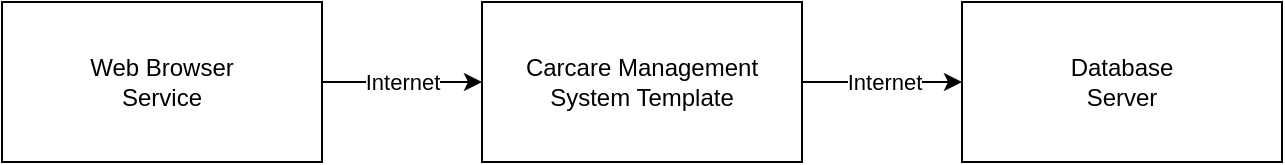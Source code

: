 <mxfile version="20.3.7" type="github" pages="9">
  <diagram id="OdQc7W83qYi903VyMi7l" name="Deployment Diagram">
    <mxGraphModel dx="1662" dy="754" grid="1" gridSize="10" guides="1" tooltips="1" connect="1" arrows="1" fold="1" page="1" pageScale="1" pageWidth="827" pageHeight="1169" math="0" shadow="0">
      <root>
        <mxCell id="0" />
        <mxCell id="1" parent="0" />
        <mxCell id="mImAr-CVrIRnTz1cQua3-9" value="" style="edgeStyle=orthogonalEdgeStyle;rounded=0;orthogonalLoop=1;jettySize=auto;html=1;" parent="1" source="mImAr-CVrIRnTz1cQua3-1" target="mImAr-CVrIRnTz1cQua3-6" edge="1">
          <mxGeometry relative="1" as="geometry" />
        </mxCell>
        <mxCell id="mImAr-CVrIRnTz1cQua3-12" value="Internet" style="edgeLabel;html=1;align=center;verticalAlign=middle;resizable=0;points=[];" parent="mImAr-CVrIRnTz1cQua3-9" vertex="1" connectable="0">
          <mxGeometry x="-0.272" y="-1" relative="1" as="geometry">
            <mxPoint x="11" y="-1" as="offset" />
          </mxGeometry>
        </mxCell>
        <mxCell id="mImAr-CVrIRnTz1cQua3-1" value="Web Browser &lt;br&gt;Service" style="rounded=0;whiteSpace=wrap;html=1;" parent="1" vertex="1">
          <mxGeometry x="80" y="80" width="160" height="80" as="geometry" />
        </mxCell>
        <mxCell id="mImAr-CVrIRnTz1cQua3-10" value="" style="edgeStyle=orthogonalEdgeStyle;rounded=0;orthogonalLoop=1;jettySize=auto;html=1;" parent="1" source="mImAr-CVrIRnTz1cQua3-6" target="mImAr-CVrIRnTz1cQua3-8" edge="1">
          <mxGeometry relative="1" as="geometry" />
        </mxCell>
        <mxCell id="mImAr-CVrIRnTz1cQua3-14" value="Internet" style="edgeLabel;html=1;align=center;verticalAlign=middle;resizable=0;points=[];" parent="mImAr-CVrIRnTz1cQua3-10" vertex="1" connectable="0">
          <mxGeometry x="-0.241" y="-2" relative="1" as="geometry">
            <mxPoint x="10" y="-2" as="offset" />
          </mxGeometry>
        </mxCell>
        <mxCell id="mImAr-CVrIRnTz1cQua3-6" value="Carcare Management&lt;br&gt;System Template" style="rounded=0;whiteSpace=wrap;html=1;" parent="1" vertex="1">
          <mxGeometry x="320" y="80" width="160" height="80" as="geometry" />
        </mxCell>
        <mxCell id="mImAr-CVrIRnTz1cQua3-8" value="Database &lt;br&gt;Server" style="rounded=0;whiteSpace=wrap;html=1;" parent="1" vertex="1">
          <mxGeometry x="560" y="80" width="160" height="80" as="geometry" />
        </mxCell>
      </root>
    </mxGraphModel>
  </diagram>
  <diagram id="TjMaUTZzYpLtjaPDfiLP" name="Context DFD">
    <mxGraphModel dx="2840" dy="1198" grid="1" gridSize="10" guides="1" tooltips="1" connect="1" arrows="1" fold="1" page="1" pageScale="1" pageWidth="827" pageHeight="1169" background="none" math="0" shadow="0">
      <root>
        <mxCell id="0" />
        <mxCell id="1" parent="0" />
        <mxCell id="nr0hAvdDId6Z5IJpEtOB-3" style="edgeStyle=none;rounded=0;orthogonalLoop=1;jettySize=auto;html=1;exitX=0.021;exitY=-0.001;exitDx=0;exitDy=0;fontSize=48;exitPerimeter=0;strokeColor=#006658;fontColor=#5C5C5C;entryX=1.012;entryY=0.915;entryDx=0;entryDy=0;entryPerimeter=0;" parent="1" target="tDY2C-3O9dusIMNdHt0a-2" edge="1">
          <mxGeometry relative="1" as="geometry">
            <mxPoint x="232.128" y="344.8" as="targetPoint" />
            <Array as="points">
              <mxPoint x="630" y="345.3" />
            </Array>
            <mxPoint x="629.702" y="455.0" as="sourcePoint" />
          </mxGeometry>
        </mxCell>
        <mxCell id="nr0hAvdDId6Z5IJpEtOB-4" value="Message Notify" style="edgeLabel;html=1;align=center;verticalAlign=middle;resizable=0;points=[];fontSize=11;rotation=0;fontColor=#5C5C5C;" parent="nr0hAvdDId6Z5IJpEtOB-3" vertex="1" connectable="0">
          <mxGeometry x="0.137" y="1" relative="1" as="geometry">
            <mxPoint x="129" y="-11" as="offset" />
          </mxGeometry>
        </mxCell>
        <mxCell id="nr0hAvdDId6Z5IJpEtOB-5" style="edgeStyle=orthogonalEdgeStyle;rounded=0;orthogonalLoop=1;jettySize=auto;html=1;exitX=1;exitY=0.5;exitDx=0;exitDy=0;" parent="1" edge="1">
          <mxGeometry relative="1" as="geometry">
            <mxPoint x="1560" y="825" as="targetPoint" />
            <Array as="points">
              <mxPoint x="1560" y="495" />
              <mxPoint x="1560" y="825" />
            </Array>
            <mxPoint x="992" y="495" as="sourcePoint" />
          </mxGeometry>
        </mxCell>
        <mxCell id="5qrRk_hrT6tM-BiMjvT4-2" style="edgeStyle=orthogonalEdgeStyle;rounded=0;orthogonalLoop=1;jettySize=auto;html=1;exitX=0.5;exitY=0;exitDx=0;exitDy=0;" parent="1" edge="1">
          <mxGeometry relative="1" as="geometry">
            <mxPoint x="780" y="455" as="sourcePoint" />
            <mxPoint x="780" y="345" as="targetPoint" />
          </mxGeometry>
        </mxCell>
        <mxCell id="5qrRk_hrT6tM-BiMjvT4-4" value="Edit Success" style="edgeLabel;html=1;align=center;verticalAlign=middle;resizable=0;points=[];rotation=90;" parent="5qrRk_hrT6tM-BiMjvT4-2" connectable="0" vertex="1">
          <mxGeometry x="0.111" relative="1" as="geometry">
            <mxPoint x="10" y="11" as="offset" />
          </mxGeometry>
        </mxCell>
        <mxCell id="nr0hAvdDId6Z5IJpEtOB-8" style="rounded=0;orthogonalLoop=1;jettySize=auto;html=1;exitX=0.053;exitY=1.001;exitDx=0;exitDy=0;entryX=1.002;entryY=0.095;entryDx=0;entryDy=0;exitPerimeter=0;entryPerimeter=0;strokeColor=#006658;fontColor=#5C5C5C;" parent="1" edge="1">
          <mxGeometry relative="1" as="geometry">
            <mxPoint x="1437.008" y="345" as="sourcePoint" />
            <mxPoint x="990.004" y="473.25" as="targetPoint" />
            <Array as="points">
              <mxPoint x="1437.08" y="474.75" />
              <mxPoint x="1217.08" y="474.75" />
            </Array>
          </mxGeometry>
        </mxCell>
        <mxCell id="nr0hAvdDId6Z5IJpEtOB-11" style="edgeStyle=none;rounded=0;orthogonalLoop=1;jettySize=auto;html=1;entryX=0;entryY=0.88;entryDx=0;entryDy=0;entryPerimeter=0;strokeColor=#006658;fontColor=#5C5C5C;exitX=0.931;exitY=-0.003;exitDx=0;exitDy=0;exitPerimeter=0;" parent="1" edge="1">
          <mxGeometry relative="1" as="geometry">
            <mxPoint x="960.122" y="454.1" as="sourcePoint" />
            <mxPoint x="1420" y="325" as="targetPoint" />
            <Array as="points">
              <mxPoint x="960" y="325" />
            </Array>
          </mxGeometry>
        </mxCell>
        <mxCell id="nr0hAvdDId6Z5IJpEtOB-12" value="Request Login" style="edgeLabel;html=1;align=center;verticalAlign=middle;resizable=0;points=[];rotation=0;fontColor=#5C5C5C;" parent="nr0hAvdDId6Z5IJpEtOB-11" vertex="1" connectable="0">
          <mxGeometry x="0.13" y="-1" relative="1" as="geometry">
            <mxPoint x="-154" y="-10" as="offset" />
          </mxGeometry>
        </mxCell>
        <mxCell id="nr0hAvdDId6Z5IJpEtOB-13" style="edgeStyle=orthogonalEdgeStyle;rounded=0;orthogonalLoop=1;jettySize=auto;html=1;entryX=0;entryY=0;entryDx=0;entryDy=0;" parent="1" edge="1">
          <mxGeometry relative="1" as="geometry">
            <mxPoint x="190" y="355" as="sourcePoint" />
            <Array as="points">
              <mxPoint x="190" y="485" />
            </Array>
            <mxPoint x="600.0" y="485" as="targetPoint" />
          </mxGeometry>
        </mxCell>
        <mxCell id="nr0hAvdDId6Z5IJpEtOB-15" style="edgeStyle=none;rounded=0;orthogonalLoop=1;jettySize=auto;html=1;exitX=-0.001;exitY=0.358;exitDx=0;exitDy=0;fontSize=11;exitPerimeter=0;strokeColor=#006658;fontColor=#5C5C5C;entryX=0.801;entryY=1.003;entryDx=0;entryDy=0;entryPerimeter=0;" parent="1" edge="1">
          <mxGeometry relative="1" as="geometry">
            <Array as="points">
              <mxPoint x="909.92" y="915" />
            </Array>
            <mxPoint x="909.982" y="645.81" as="targetPoint" />
            <mxPoint x="1429.544" y="914.5" as="sourcePoint" />
          </mxGeometry>
        </mxCell>
        <mxCell id="nr0hAvdDId6Z5IJpEtOB-16" value="Request Create Order" style="edgeLabel;html=1;align=center;verticalAlign=middle;resizable=0;points=[];fontColor=#5C5C5C;rotation=0;" parent="nr0hAvdDId6Z5IJpEtOB-15" vertex="1" connectable="0">
          <mxGeometry x="-0.004" relative="1" as="geometry">
            <mxPoint x="-27" y="-30" as="offset" />
          </mxGeometry>
        </mxCell>
        <mxCell id="nr0hAvdDId6Z5IJpEtOB-18" style="edgeStyle=orthogonalEdgeStyle;rounded=0;orthogonalLoop=1;jettySize=auto;html=1;exitX=0;exitY=0.25;exitDx=0;exitDy=0;entryX=0.931;entryY=1;entryDx=0;entryDy=0;entryPerimeter=0;" parent="1" edge="1">
          <mxGeometry relative="1" as="geometry">
            <Array as="points">
              <mxPoint x="1429.92" y="855" />
              <mxPoint x="969.92" y="855" />
            </Array>
            <mxPoint x="1429.92" y="887.5" as="sourcePoint" />
            <mxPoint x="970.042" y="645" as="targetPoint" />
          </mxGeometry>
        </mxCell>
        <mxCell id="nr0hAvdDId6Z5IJpEtOB-19" style="edgeStyle=orthogonalEdgeStyle;rounded=0;orthogonalLoop=1;jettySize=auto;html=1;exitX=0;exitY=0.5;exitDx=0;exitDy=0;" parent="1" edge="1">
          <mxGeometry relative="1" as="geometry">
            <mxPoint x="869.92" y="645" as="targetPoint" />
            <Array as="points">
              <mxPoint x="1429.92" y="955" />
              <mxPoint x="869.92" y="955" />
            </Array>
            <mxPoint x="1429.92" y="950" as="sourcePoint" />
          </mxGeometry>
        </mxCell>
        <mxCell id="nr0hAvdDId6Z5IJpEtOB-22" style="edgeStyle=orthogonalEdgeStyle;rounded=0;orthogonalLoop=1;jettySize=auto;html=1;exitX=0.998;exitY=0.039;exitDx=0;exitDy=0;entryX=0.02;entryY=1;entryDx=0;entryDy=0;exitPerimeter=0;entryPerimeter=0;" parent="1" edge="1">
          <mxGeometry relative="1" as="geometry">
            <Array as="points">
              <mxPoint x="609" y="835" />
            </Array>
            <mxPoint x="210.248" y="834.75" as="sourcePoint" />
            <mxPoint x="609.24" y="645" as="targetPoint" />
          </mxGeometry>
        </mxCell>
        <mxCell id="nr0hAvdDId6Z5IJpEtOB-23" style="edgeStyle=orthogonalEdgeStyle;rounded=0;orthogonalLoop=1;jettySize=auto;html=1;exitX=1;exitY=0.12;exitDx=0;exitDy=0;exitPerimeter=0;" parent="1" edge="1">
          <mxGeometry relative="1" as="geometry">
            <mxPoint x="630" y="645" as="targetPoint" />
            <Array as="points">
              <mxPoint x="630" y="855" />
            </Array>
            <mxPoint x="211.0" y="855" as="sourcePoint" />
          </mxGeometry>
        </mxCell>
        <mxCell id="nr0hAvdDId6Z5IJpEtOB-24" style="edgeStyle=orthogonalEdgeStyle;rounded=0;orthogonalLoop=1;jettySize=auto;html=1;exitX=1.001;exitY=0.2;exitDx=0;exitDy=0;exitPerimeter=0;" parent="1" edge="1">
          <mxGeometry relative="1" as="geometry">
            <mxPoint x="650" y="645" as="targetPoint" />
            <Array as="points">
              <mxPoint x="650" y="875" />
            </Array>
            <mxPoint x="211.376" y="875" as="sourcePoint" />
          </mxGeometry>
        </mxCell>
        <mxCell id="nr0hAvdDId6Z5IJpEtOB-25" style="edgeStyle=orthogonalEdgeStyle;rounded=0;orthogonalLoop=1;jettySize=auto;html=1;exitX=1;exitY=0.276;exitDx=0;exitDy=0;entryX=0.152;entryY=1.005;entryDx=0;entryDy=0;entryPerimeter=0;exitPerimeter=0;" parent="1" edge="1">
          <mxGeometry relative="1" as="geometry">
            <mxPoint x="670.224" y="646.35" as="targetPoint" />
            <mxPoint x="211.0" y="894" as="sourcePoint" />
          </mxGeometry>
        </mxCell>
        <mxCell id="nr0hAvdDId6Z5IJpEtOB-26" style="edgeStyle=orthogonalEdgeStyle;rounded=0;orthogonalLoop=1;jettySize=auto;html=1;exitX=1.001;exitY=0.357;exitDx=0;exitDy=0;exitPerimeter=0;" parent="1" edge="1">
          <mxGeometry relative="1" as="geometry">
            <mxPoint x="690" y="645" as="targetPoint" />
            <Array as="points">
              <mxPoint x="690" y="914" />
              <mxPoint x="690" y="645" />
            </Array>
            <mxPoint x="211.376" y="914.25" as="sourcePoint" />
          </mxGeometry>
        </mxCell>
        <mxCell id="nr0hAvdDId6Z5IJpEtOB-27" style="edgeStyle=orthogonalEdgeStyle;rounded=0;orthogonalLoop=1;jettySize=auto;html=1;exitX=1.001;exitY=0.439;exitDx=0;exitDy=0;exitPerimeter=0;entryX=0.238;entryY=1;entryDx=0;entryDy=0;entryPerimeter=0;" parent="1" edge="1">
          <mxGeometry relative="1" as="geometry">
            <mxPoint x="709.956" y="645" as="targetPoint" />
            <mxPoint x="211.376" y="934.75" as="sourcePoint" />
          </mxGeometry>
        </mxCell>
        <mxCell id="nr0hAvdDId6Z5IJpEtOB-28" style="edgeStyle=orthogonalEdgeStyle;rounded=0;orthogonalLoop=1;jettySize=auto;html=1;exitX=1;exitY=0.521;exitDx=0;exitDy=0;exitPerimeter=0;" parent="1" edge="1">
          <mxGeometry relative="1" as="geometry">
            <Array as="points">
              <mxPoint x="730" y="955" />
              <mxPoint x="730" y="646" />
            </Array>
            <mxPoint x="730" y="645" as="targetPoint" />
            <mxPoint x="211.0" y="955.25" as="sourcePoint" />
          </mxGeometry>
        </mxCell>
        <mxCell id="nr0hAvdDId6Z5IJpEtOB-30" style="edgeStyle=none;rounded=0;orthogonalLoop=1;jettySize=auto;html=1;fontSize=11;strokeColor=#006658;fontColor=#5C5C5C;exitX=0;exitY=0.28;exitDx=0;exitDy=0;exitPerimeter=0;entryX=0.841;entryY=1.004;entryDx=0;entryDy=0;entryPerimeter=0;" parent="1" edge="1">
          <mxGeometry relative="1" as="geometry">
            <mxPoint x="1429.92" y="895" as="sourcePoint" />
            <mxPoint x="928.462" y="646.08" as="targetPoint" />
            <Array as="points">
              <mxPoint x="929.92" y="895" />
            </Array>
          </mxGeometry>
        </mxCell>
        <mxCell id="nr0hAvdDId6Z5IJpEtOB-31" value="Slip info" style="edgeLabel;html=1;align=center;verticalAlign=middle;resizable=0;points=[];fontColor=#5C5C5C;rotation=0;" parent="nr0hAvdDId6Z5IJpEtOB-30" vertex="1" connectable="0">
          <mxGeometry x="0.203" y="-2" relative="1" as="geometry">
            <mxPoint x="-69" y="52" as="offset" />
          </mxGeometry>
        </mxCell>
        <mxCell id="nr0hAvdDId6Z5IJpEtOB-32" style="edgeStyle=none;rounded=0;orthogonalLoop=1;jettySize=auto;html=1;exitX=0;exitY=0.202;exitDx=0;exitDy=0;entryX=0.884;entryY=1.003;entryDx=0;entryDy=0;entryPerimeter=0;fontSize=11;strokeColor=#006658;fontColor=#5C5C5C;endArrow=classic;endFill=1;startArrow=none;startFill=0;exitPerimeter=0;" parent="1" edge="1">
          <mxGeometry relative="1" as="geometry">
            <mxPoint x="1429.92" y="875.5" as="sourcePoint" />
            <mxPoint x="948.328" y="645.81" as="targetPoint" />
            <Array as="points">
              <mxPoint x="1009.92" y="875" />
              <mxPoint x="949.92" y="875" />
            </Array>
          </mxGeometry>
        </mxCell>
        <mxCell id="nr0hAvdDId6Z5IJpEtOB-33" value="Request Buy (Buy list)" style="edgeLabel;html=1;align=center;verticalAlign=middle;resizable=0;points=[];fontColor=#5C5C5C;rotation=0;" parent="nr0hAvdDId6Z5IJpEtOB-32" vertex="1" connectable="0">
          <mxGeometry x="0.125" y="1" relative="1" as="geometry">
            <mxPoint x="-1" y="-11" as="offset" />
          </mxGeometry>
        </mxCell>
        <mxCell id="nr0hAvdDId6Z5IJpEtOB-35" style="edgeStyle=none;rounded=0;orthogonalLoop=1;jettySize=auto;html=1;exitX=0.21;exitY=-0.002;exitDx=0;exitDy=0;entryX=1.003;entryY=0.664;entryDx=0;entryDy=0;fontSize=11;exitPerimeter=0;strokeColor=#006658;fontColor=#5C5C5C;startArrow=classic;startFill=1;endArrow=none;endFill=0;entryPerimeter=0;" parent="1" edge="1">
          <mxGeometry relative="1" as="geometry">
            <mxPoint x="1498.96" y="824.5" as="sourcePoint" />
            <mxPoint x="993.386" y="554.28" as="targetPoint" />
            <Array as="points">
              <mxPoint x="1500" y="555" />
              <mxPoint x="1420" y="555" />
              <mxPoint x="1210" y="555" />
            </Array>
          </mxGeometry>
        </mxCell>
        <mxCell id="nr0hAvdDId6Z5IJpEtOB-38" style="edgeStyle=orthogonalEdgeStyle;rounded=0;orthogonalLoop=1;jettySize=auto;html=1;strokeColor=#006658;fontColor=#5C5C5C;startArrow=none;startFill=0;endArrow=classic;endFill=1;fillColor=#21C0A5;exitX=1.001;exitY=0.586;exitDx=0;exitDy=0;exitPerimeter=0;" parent="1" edge="1">
          <mxGeometry relative="1" as="geometry">
            <mxPoint x="992.462" y="533.22" as="sourcePoint" />
            <mxPoint x="1540" y="825" as="targetPoint" />
            <Array as="points">
              <mxPoint x="993" y="515" />
              <mxPoint x="1540" y="515" />
            </Array>
          </mxGeometry>
        </mxCell>
        <mxCell id="nr0hAvdDId6Z5IJpEtOB-39" value="Confirmation Buy" style="edgeLabel;html=1;align=center;verticalAlign=middle;resizable=0;points=[];fontColor=#5C5C5C;rotation=0;" parent="nr0hAvdDId6Z5IJpEtOB-38" vertex="1" connectable="0">
          <mxGeometry x="0.119" y="1" relative="1" as="geometry">
            <mxPoint x="-14" y="31" as="offset" />
          </mxGeometry>
        </mxCell>
        <mxCell id="nr0hAvdDId6Z5IJpEtOB-41" value="Confirmation Login" style="edgeLabel;html=1;align=center;verticalAlign=middle;resizable=0;points=[];fontColor=#5C5C5C;rotation=0;" parent="1" vertex="1" connectable="0">
          <mxGeometry x="1469.999" y="524.996" as="geometry" />
        </mxCell>
        <mxCell id="nr0hAvdDId6Z5IJpEtOB-42" value="Data User" style="edgeLabel;html=1;align=center;verticalAlign=middle;resizable=0;points=[];fontColor=#5C5C5C;rotation=0;" parent="1" vertex="1" connectable="0">
          <mxGeometry x="1399.999" y="464.996" as="geometry" />
        </mxCell>
        <mxCell id="nr0hAvdDId6Z5IJpEtOB-44" value="Employee Detail" style="edgeLabel;html=1;align=center;verticalAlign=middle;resizable=0;points=[];fontColor=#5C5C5C;rotation=0;" parent="1" vertex="1" connectable="0">
          <mxGeometry x="570.003" y="845.0" as="geometry" />
        </mxCell>
        <mxCell id="nr0hAvdDId6Z5IJpEtOB-45" value="Request Login" style="edgeLabel;html=1;align=center;verticalAlign=middle;resizable=0;points=[];fontColor=#5C5C5C;rotation=0;" parent="1" vertex="1" connectable="0">
          <mxGeometry x="600.003" y="865.0" as="geometry" />
        </mxCell>
        <mxCell id="nr0hAvdDId6Z5IJpEtOB-46" value="Confirm Slip" style="edgeLabel;html=1;align=center;verticalAlign=middle;resizable=0;points=[];fontColor=#5C5C5C;rotation=0;" parent="1" vertex="1" connectable="0">
          <mxGeometry x="620.003" y="885.0" as="geometry" />
        </mxCell>
        <mxCell id="nr0hAvdDId6Z5IJpEtOB-47" value="Edit Order" style="edgeLabel;html=1;align=center;verticalAlign=middle;resizable=0;points=[];fontColor=#5C5C5C;rotation=0;" parent="1" vertex="1" connectable="0">
          <mxGeometry x="650.003" y="905.0" as="geometry" />
        </mxCell>
        <mxCell id="nr0hAvdDId6Z5IJpEtOB-48" value="Add attendance" style="edgeLabel;html=1;align=center;verticalAlign=middle;resizable=0;points=[];fontColor=#5C5C5C;rotation=0;" parent="1" vertex="1" connectable="0">
          <mxGeometry x="660.003" y="925.0" as="geometry" />
        </mxCell>
        <mxCell id="nr0hAvdDId6Z5IJpEtOB-49" value="Add Workleave" style="edgeLabel;html=1;align=center;verticalAlign=middle;resizable=0;points=[];fontColor=#5C5C5C;rotation=0;" parent="1" vertex="1" connectable="0">
          <mxGeometry x="680.003" y="945.0" as="geometry" />
        </mxCell>
        <mxCell id="nr0hAvdDId6Z5IJpEtOB-50" value="Employee Edit Request" style="edgeLabel;html=1;align=center;verticalAlign=middle;resizable=0;points=[];fontColor=#5C5C5C;rotation=0;" parent="1" vertex="1" connectable="0">
          <mxGeometry x="530.003" y="825.0" as="geometry">
            <mxPoint x="9" y="-3" as="offset" />
          </mxGeometry>
        </mxCell>
        <mxCell id="nr0hAvdDId6Z5IJpEtOB-51" value="Edit Success" style="edgeLabel;html=1;align=center;verticalAlign=middle;resizable=0;points=[];fontColor=#5C5C5C;rotation=0;" parent="1" vertex="1" connectable="0">
          <mxGeometry x="220.003" y="585.0" as="geometry" />
        </mxCell>
        <mxCell id="nr0hAvdDId6Z5IJpEtOB-52" value="Add Success" style="edgeLabel;html=1;align=center;verticalAlign=middle;resizable=0;points=[];fontColor=#5C5C5C;rotation=0;" parent="1" vertex="1" connectable="0">
          <mxGeometry x="240.003" y="595.0" as="geometry">
            <mxPoint x="-11" y="11" as="offset" />
          </mxGeometry>
        </mxCell>
        <mxCell id="nr0hAvdDId6Z5IJpEtOB-53" value="Summary Success" style="edgeLabel;html=1;align=center;verticalAlign=middle;resizable=0;points=[];fontColor=#5C5C5C;rotation=0;" parent="1" vertex="1" connectable="0">
          <mxGeometry x="270.003" y="625.0" as="geometry" />
        </mxCell>
        <mxCell id="nr0hAvdDId6Z5IJpEtOB-54" style="edgeStyle=orthogonalEdgeStyle;rounded=0;orthogonalLoop=1;jettySize=auto;html=1;exitX=0.001;exitY=0.963;exitDx=0;exitDy=0;exitPerimeter=0;entryX=0.996;entryY=0;entryDx=0;entryDy=0;entryPerimeter=0;" parent="1" edge="1">
          <mxGeometry relative="1" as="geometry">
            <mxPoint x="209.496" y="825" as="targetPoint" />
            <mxPoint x="600.462" y="635.01" as="sourcePoint" />
          </mxGeometry>
        </mxCell>
        <mxCell id="nr0hAvdDId6Z5IJpEtOB-55" style="edgeStyle=orthogonalEdgeStyle;rounded=0;orthogonalLoop=1;jettySize=auto;html=1;" parent="1" edge="1">
          <mxGeometry relative="1" as="geometry">
            <mxPoint x="600" y="615" as="sourcePoint" />
            <mxPoint x="190" y="825" as="targetPoint" />
            <Array as="points">
              <mxPoint x="190" y="615" />
              <mxPoint x="190" y="825" />
            </Array>
          </mxGeometry>
        </mxCell>
        <mxCell id="nr0hAvdDId6Z5IJpEtOB-56" style="edgeStyle=orthogonalEdgeStyle;rounded=0;orthogonalLoop=1;jettySize=auto;html=1;exitX=-0.002;exitY=0.815;exitDx=0;exitDy=0;exitPerimeter=0;" parent="1" edge="1">
          <mxGeometry relative="1" as="geometry">
            <mxPoint x="170" y="825" as="targetPoint" />
            <Array as="points">
              <mxPoint x="170" y="595" />
              <mxPoint x="170" y="825" />
            </Array>
            <mxPoint x="599.076" y="595.05" as="sourcePoint" />
          </mxGeometry>
        </mxCell>
        <mxCell id="nr0hAvdDId6Z5IJpEtOB-59" value="Data" style="edgeLabel;html=1;align=center;verticalAlign=middle;resizable=0;points=[];fontColor=#5C5C5C;rotation=0;" parent="1" vertex="1" connectable="0">
          <mxGeometry x="1439.999" y="584.996" as="geometry" />
        </mxCell>
        <mxCell id="nr0hAvdDId6Z5IJpEtOB-60" style="edgeStyle=orthogonalEdgeStyle;rounded=0;orthogonalLoop=1;jettySize=auto;html=1;exitX=1.002;exitY=0.742;exitDx=0;exitDy=0;entryX=0.158;entryY=-0.002;entryDx=0;entryDy=0;entryPerimeter=0;exitPerimeter=0;" parent="1" edge="1">
          <mxGeometry relative="1" as="geometry">
            <mxPoint x="992.924" y="575.34" as="sourcePoint" />
            <mxPoint x="1479.408" y="824.5" as="targetPoint" />
          </mxGeometry>
        </mxCell>
        <mxCell id="nr0hAvdDId6Z5IJpEtOB-61" style="edgeStyle=orthogonalEdgeStyle;rounded=0;orthogonalLoop=1;jettySize=auto;html=1;exitX=1.001;exitY=0.593;exitDx=0;exitDy=0;entryX=0.266;entryY=-0.002;entryDx=0;entryDy=0;entryPerimeter=0;exitPerimeter=0;" parent="1" edge="1">
          <mxGeometry relative="1" as="geometry">
            <mxPoint x="1520.016" y="824.5" as="targetPoint" />
            <Array as="points">
              <mxPoint x="1520" y="535" />
            </Array>
            <mxPoint x="992.462" y="535.11" as="sourcePoint" />
          </mxGeometry>
        </mxCell>
        <mxCell id="nr0hAvdDId6Z5IJpEtOB-64" value="Customer Request Success" style="edgeLabel;html=1;align=center;verticalAlign=middle;resizable=0;points=[];fontColor=#5C5C5C;rotation=0;" parent="1" vertex="1" connectable="0">
          <mxGeometry x="1479.997" y="485" as="geometry" />
        </mxCell>
        <mxCell id="nr0hAvdDId6Z5IJpEtOB-65" value="Request Login" style="edgeLabel;html=1;align=center;verticalAlign=middle;resizable=0;points=[];fontColor=#5C5C5C;rotation=0;" parent="1" vertex="1" connectable="0">
          <mxGeometry x="969.919" y="904.996" as="geometry" />
        </mxCell>
        <mxCell id="nr0hAvdDId6Z5IJpEtOB-66" style="edgeStyle=orthogonalEdgeStyle;rounded=0;orthogonalLoop=1;jettySize=auto;html=1;exitX=0;exitY=0.442;exitDx=0;exitDy=0;entryX=0.75;entryY=1;entryDx=0;entryDy=0;exitPerimeter=0;" parent="1" edge="1">
          <mxGeometry relative="1" as="geometry">
            <mxPoint x="1429.92" y="935.5" as="sourcePoint" />
            <mxPoint x="888.92" y="645" as="targetPoint" />
            <Array as="points">
              <mxPoint x="888.92" y="935" />
            </Array>
          </mxGeometry>
        </mxCell>
        <mxCell id="nr0hAvdDId6Z5IJpEtOB-67" value="Access Web" style="edgeLabel;html=1;align=center;verticalAlign=middle;resizable=0;points=[];fontColor=#5C5C5C;rotation=0;" parent="1" vertex="1" connectable="0">
          <mxGeometry x="939.917" y="924.998" as="geometry" />
        </mxCell>
        <mxCell id="nr0hAvdDId6Z5IJpEtOB-68" value="Login Success" style="edgeLabel;html=1;align=center;verticalAlign=middle;resizable=0;points=[];fontColor=#5C5C5C;rotation=0;" parent="1" vertex="1" connectable="0">
          <mxGeometry x="200.003" y="565.0" as="geometry" />
        </mxCell>
        <mxCell id="nr0hAvdDId6Z5IJpEtOB-69" style="edgeStyle=orthogonalEdgeStyle;rounded=0;orthogonalLoop=1;jettySize=auto;html=1;entryX=0.836;entryY=-0.003;entryDx=0;entryDy=0;entryPerimeter=0;" parent="1" edge="1">
          <mxGeometry relative="1" as="geometry">
            <mxPoint x="600" y="575" as="sourcePoint" />
            <Array as="points">
              <mxPoint x="600" y="575" />
              <mxPoint x="149" y="575" />
            </Array>
            <mxPoint x="149.336" y="824.25" as="targetPoint" />
          </mxGeometry>
        </mxCell>
        <mxCell id="nr0hAvdDId6Z5IJpEtOB-70" value="Apply Success" style="edgeLabel;html=1;align=center;verticalAlign=middle;resizable=0;points=[];fontColor=#5C5C5C;rotation=0;" parent="1" vertex="1" connectable="0">
          <mxGeometry x="180.003" y="545.0" as="geometry" />
        </mxCell>
        <mxCell id="nr0hAvdDId6Z5IJpEtOB-71" style="edgeStyle=orthogonalEdgeStyle;rounded=0;orthogonalLoop=1;jettySize=auto;html=1;entryX=0.785;entryY=-0.002;entryDx=0;entryDy=0;entryPerimeter=0;" parent="1" edge="1">
          <mxGeometry relative="1" as="geometry">
            <mxPoint x="600" y="555" as="sourcePoint" />
            <Array as="points">
              <mxPoint x="130" y="555" />
            </Array>
            <mxPoint x="130.16" y="824.5" as="targetPoint" />
          </mxGeometry>
        </mxCell>
        <mxCell id="nr0hAvdDId6Z5IJpEtOB-72" style="edgeStyle=orthogonalEdgeStyle;rounded=0;orthogonalLoop=1;jettySize=auto;html=1;exitX=-0.002;exitY=0.593;exitDx=0;exitDy=0;exitPerimeter=0;" parent="1" edge="1">
          <mxGeometry relative="1" as="geometry">
            <mxPoint x="110" y="825" as="targetPoint" />
            <Array as="points">
              <mxPoint x="110" y="535" />
            </Array>
            <mxPoint x="599.076" y="535.11" as="sourcePoint" />
          </mxGeometry>
        </mxCell>
        <mxCell id="nr0hAvdDId6Z5IJpEtOB-73" value="Employee Request Success" style="edgeLabel;html=1;align=center;verticalAlign=middle;resizable=0;points=[];fontColor=#5C5C5C;rotation=0;" parent="1" vertex="1" connectable="0">
          <mxGeometry x="180.003" y="525.0" as="geometry" />
        </mxCell>
        <mxCell id="nr0hAvdDId6Z5IJpEtOB-76" value="Confirmation notify" style="edgeLabel;html=1;align=center;verticalAlign=middle;resizable=0;points=[];fontSize=11;rotation=0;fontColor=#5C5C5C;" parent="1" vertex="1" connectable="0">
          <mxGeometry x="249.998" y="474.995" as="geometry" />
        </mxCell>
        <mxCell id="ThtSRWl7tpQaj87L0JRd-1" value="Confirmation Create Order" style="edgeLabel;html=1;align=center;verticalAlign=middle;resizable=0;points=[];fontColor=#5C5C5C;rotation=0;" parent="1" vertex="1" connectable="0">
          <mxGeometry x="1470.0" y="505" as="geometry" />
        </mxCell>
        <mxCell id="ThtSRWl7tpQaj87L0JRd-2" value="Receipt" style="edgeLabel;html=1;align=center;verticalAlign=middle;resizable=0;points=[];fontColor=#5C5C5C;rotation=0;" parent="1" vertex="1" connectable="0">
          <mxGeometry x="1450.0" y="565" as="geometry" />
        </mxCell>
        <mxCell id="ThtSRWl7tpQaj87L0JRd-3" value="Customer Edit Request" style="edgeLabel;html=1;align=center;verticalAlign=middle;resizable=0;points=[];fontColor=#5C5C5C;rotation=0;" parent="1" vertex="1" connectable="0">
          <mxGeometry x="1049.917" y="845" as="geometry" />
        </mxCell>
        <mxCell id="ThtSRWl7tpQaj87L0JRd-7" style="edgeStyle=orthogonalEdgeStyle;rounded=0;orthogonalLoop=1;jettySize=auto;html=1;exitX=1.002;exitY=0.742;exitDx=0;exitDy=0;entryX=0.105;entryY=-0.006;entryDx=0;entryDy=0;entryPerimeter=0;exitPerimeter=0;" parent="1" edge="1">
          <mxGeometry relative="1" as="geometry">
            <mxPoint x="992.004" y="595.04" as="sourcePoint" />
            <mxPoint x="1459.48" y="823.5" as="targetPoint" />
            <Array as="points">
              <mxPoint x="1460" y="595" />
            </Array>
          </mxGeometry>
        </mxCell>
        <mxCell id="5qrRk_hrT6tM-BiMjvT4-3" style="edgeStyle=orthogonalEdgeStyle;rounded=0;orthogonalLoop=1;jettySize=auto;html=1;entryX=0.541;entryY=0.005;entryDx=0;entryDy=0;entryPerimeter=0;" parent="1" edge="1">
          <mxGeometry relative="1" as="geometry">
            <mxPoint x="820" y="345" as="sourcePoint" />
            <mxPoint x="819.942" y="456.5" as="targetPoint" />
            <Array as="points">
              <mxPoint x="800" y="345" />
              <mxPoint x="800" y="457" />
            </Array>
          </mxGeometry>
        </mxCell>
        <mxCell id="5qrRk_hrT6tM-BiMjvT4-5" value="Edit Request" style="edgeLabel;html=1;align=center;verticalAlign=middle;resizable=0;points=[];rotation=90;" parent="5qrRk_hrT6tM-BiMjvT4-3" connectable="0" vertex="1">
          <mxGeometry x="-0.095" y="-2" relative="1" as="geometry">
            <mxPoint x="12" y="11" as="offset" />
          </mxGeometry>
        </mxCell>
        <mxCell id="5qrRk_hrT6tM-BiMjvT4-1" value="Owner" style="whiteSpace=wrap;html=1;align=center;fontSize=26;fontStyle=1;fillColor=#21C0A5;strokeColor=#006658;fontColor=#5C5C5C;" parent="1" vertex="1">
          <mxGeometry x="701" y="195" width="200" height="150" as="geometry" />
        </mxCell>
        <mxCell id="tDY2C-3O9dusIMNdHt0a-1" value="Employee" style="whiteSpace=wrap;html=1;align=center;fontSize=26;fontStyle=1;fillColor=#21C0A5;strokeColor=#006658;fontColor=#5C5C5C;" parent="1" vertex="1">
          <mxGeometry x="10" y="825" width="201" height="150" as="geometry" />
        </mxCell>
        <mxCell id="tDY2C-3O9dusIMNdHt0a-2" value="SMS Provider" style="whiteSpace=wrap;html=1;align=center;fontSize=26;fontStyle=1;fillColor=#21C0A5;strokeColor=#006658;fontColor=#5C5C5C;" parent="1" vertex="1">
          <mxGeometry x="10" y="205" width="201" height="150" as="geometry" />
        </mxCell>
        <mxCell id="tDY2C-3O9dusIMNdHt0a-3" value="Firebase Authentication" style="whiteSpace=wrap;html=1;align=center;fontSize=26;fontStyle=1;fillColor=#21C0A5;strokeColor=#006658;fontColor=#5C5C5C;" parent="1" vertex="1">
          <mxGeometry x="1420" y="205" width="210" height="150" as="geometry" />
        </mxCell>
        <mxCell id="tDY2C-3O9dusIMNdHt0a-4" value="Customer" style="whiteSpace=wrap;html=1;align=center;fontSize=26;fontStyle=1;fillColor=#21C0A5;strokeColor=#006658;fontColor=#5C5C5C;" parent="1" vertex="1">
          <mxGeometry x="1430" y="825" width="200" height="150" as="geometry" />
        </mxCell>
        <mxCell id="tDY2C-3O9dusIMNdHt0a-5" value="0" style="swimlane;childLayout=stackLayout;horizontal=1;startSize=30;horizontalStack=0;rounded=1;fontSize=26;fontStyle=1;strokeWidth=2;resizeParent=0;resizeLast=1;shadow=0;dashed=0;align=center;fillColor=#21C0A5;strokeColor=#006658;fontColor=#5C5C5C;" parent="1" vertex="1">
          <mxGeometry x="602" y="455" width="390" height="190" as="geometry" />
        </mxCell>
        <mxCell id="tDY2C-3O9dusIMNdHt0a-6" value="Carcare Manage&#xa;System" style="align=center;strokeColor=none;fillColor=none;spacingLeft=4;fontSize=48;verticalAlign=middle;resizable=0;rotatable=0;part=1;fontStyle=1;fontColor=#5C5C5C;" parent="tDY2C-3O9dusIMNdHt0a-5" vertex="1">
          <mxGeometry y="30" width="390" height="160" as="geometry" />
        </mxCell>
      </root>
    </mxGraphModel>
  </diagram>
  <diagram id="hxJTwfKk-H5Xy9anXFuF" name="DFD Lv0">
    <mxGraphModel dx="6495" dy="3687" grid="1" gridSize="10" guides="1" tooltips="1" connect="1" arrows="1" fold="1" page="1" pageScale="1" pageWidth="3300" pageHeight="2339" math="0" shadow="0">
      <root>
        <mxCell id="0" />
        <mxCell id="1" parent="0" />
        <mxCell id="S4vICWb9RmVqiigJqbIK-37" style="edgeStyle=orthogonalEdgeStyle;rounded=0;orthogonalLoop=1;jettySize=auto;html=1;exitX=0.777;exitY=-0.001;exitDx=0;exitDy=0;entryX=0.5;entryY=1;entryDx=0;entryDy=0;exitPerimeter=0;" parent="1" source="S4vICWb9RmVqiigJqbIK-98" target="S4vICWb9RmVqiigJqbIK-44" edge="1">
          <mxGeometry relative="1" as="geometry">
            <mxPoint x="-2440.56" y="-1220.96" as="sourcePoint" />
            <mxPoint x="-2410" y="-1497" as="targetPoint" />
          </mxGeometry>
        </mxCell>
        <mxCell id="26-_QEdhsg3uctZ_GNh8-6" value="request login" style="edgeLabel;html=1;align=center;verticalAlign=middle;resizable=0;points=[];rotation=90;" parent="S4vICWb9RmVqiigJqbIK-37" vertex="1" connectable="0">
          <mxGeometry x="0.146" y="1" relative="1" as="geometry">
            <mxPoint x="1" y="-5" as="offset" />
          </mxGeometry>
        </mxCell>
        <mxCell id="S4vICWb9RmVqiigJqbIK-47" style="edgeStyle=orthogonalEdgeStyle;rounded=0;orthogonalLoop=1;jettySize=auto;html=1;entryX=-0.001;entryY=0.695;entryDx=0;entryDy=0;entryPerimeter=0;exitX=0.805;exitY=0.002;exitDx=0;exitDy=0;exitPerimeter=0;" parent="1" source="S4vICWb9RmVqiigJqbIK-98" edge="1">
          <mxGeometry relative="1" as="geometry">
            <mxPoint x="-2429.854" y="-1271.5" as="sourcePoint" />
            <Array as="points">
              <mxPoint x="-2430" y="-1352" />
              <mxPoint x="-2290" y="-1352" />
            </Array>
            <mxPoint x="-2290.004" y="-1351.035" as="targetPoint" />
          </mxGeometry>
        </mxCell>
        <mxCell id="26-_QEdhsg3uctZ_GNh8-20" value="request buy(buy list)" style="edgeLabel;html=1;align=center;verticalAlign=middle;resizable=0;points=[];rotation=0;" parent="S4vICWb9RmVqiigJqbIK-47" vertex="1" connectable="0">
          <mxGeometry x="0.006" y="-1" relative="1" as="geometry">
            <mxPoint x="51" y="-1" as="offset" />
          </mxGeometry>
        </mxCell>
        <mxCell id="S4vICWb9RmVqiigJqbIK-86" style="edgeStyle=orthogonalEdgeStyle;rounded=0;orthogonalLoop=1;jettySize=auto;html=1;exitX=0.076;exitY=-0.002;exitDx=0;exitDy=0;entryX=0;entryY=0.296;entryDx=0;entryDy=0;entryPerimeter=0;exitPerimeter=0;" parent="1" target="S4vICWb9RmVqiigJqbIK-66" edge="1">
          <mxGeometry relative="1" as="geometry">
            <mxPoint x="-2630.08" y="-1220.96" as="sourcePoint" />
            <Array as="points">
              <mxPoint x="-2630" y="-2151" />
            </Array>
          </mxGeometry>
        </mxCell>
        <mxCell id="26-_QEdhsg3uctZ_GNh8-53" value="customer edit request" style="edgeLabel;html=1;align=center;verticalAlign=middle;resizable=0;points=[];rotation=90;" parent="S4vICWb9RmVqiigJqbIK-86" vertex="1" connectable="0">
          <mxGeometry x="0.323" y="-3" relative="1" as="geometry">
            <mxPoint y="68" as="offset" />
          </mxGeometry>
        </mxCell>
        <mxCell id="S4vICWb9RmVqiigJqbIK-79" style="edgeStyle=orthogonalEdgeStyle;rounded=0;orthogonalLoop=1;jettySize=auto;html=1;exitX=0.648;exitY=0.002;exitDx=0;exitDy=0;entryX=1.006;entryY=0.352;entryDx=0;entryDy=0;entryPerimeter=0;exitPerimeter=0;" parent="1" source="7h5jGF_3rGkxscpFPyfr-1" target="S4vICWb9RmVqiigJqbIK-73" edge="1">
          <mxGeometry relative="1" as="geometry">
            <Array as="points">
              <mxPoint x="-543" y="-1950" />
            </Array>
          </mxGeometry>
        </mxCell>
        <mxCell id="26-_QEdhsg3uctZ_GNh8-58" value="employee detail" style="edgeLabel;html=1;align=center;verticalAlign=middle;resizable=0;points=[];rotation=90;" parent="S4vICWb9RmVqiigJqbIK-79" vertex="1" connectable="0">
          <mxGeometry x="0.169" y="5" relative="1" as="geometry">
            <mxPoint x="5" as="offset" />
          </mxGeometry>
        </mxCell>
        <mxCell id="S4vICWb9RmVqiigJqbIK-124" style="edgeStyle=orthogonalEdgeStyle;rounded=0;orthogonalLoop=1;jettySize=auto;html=1;exitX=0.001;exitY=0.544;exitDx=0;exitDy=0;exitPerimeter=0;" parent="1" source="7h5jGF_3rGkxscpFPyfr-1" target="3MDlPkKo6m4XxgB9dood-12" edge="1">
          <mxGeometry relative="1" as="geometry">
            <Array as="points">
              <mxPoint x="-1009" y="-990" />
            </Array>
            <mxPoint x="-1179.436" y="-829.975" as="targetPoint" />
          </mxGeometry>
        </mxCell>
        <mxCell id="26-_QEdhsg3uctZ_GNh8-79" value="add workleave" style="edgeLabel;html=1;align=center;verticalAlign=middle;resizable=0;points=[];" parent="S4vICWb9RmVqiigJqbIK-124" vertex="1" connectable="0">
          <mxGeometry x="0.293" y="4" relative="1" as="geometry">
            <mxPoint x="27" y="-4" as="offset" />
          </mxGeometry>
        </mxCell>
        <mxCell id="S4vICWb9RmVqiigJqbIK-126" style="edgeStyle=orthogonalEdgeStyle;rounded=0;orthogonalLoop=1;jettySize=auto;html=1;exitX=0;exitY=0.227;exitDx=0;exitDy=0;exitPerimeter=0;entryX=1.009;entryY=0.092;entryDx=0;entryDy=0;entryPerimeter=0;" parent="1" source="7h5jGF_3rGkxscpFPyfr-1" target="3MDlPkKo6m4XxgB9dood-12" edge="1">
          <mxGeometry relative="1" as="geometry">
            <mxPoint x="-1180" y="-1140" as="targetPoint" />
          </mxGeometry>
        </mxCell>
        <mxCell id="26-_QEdhsg3uctZ_GNh8-77" value="add attendance" style="edgeLabel;html=1;align=center;verticalAlign=middle;resizable=0;points=[];" parent="S4vICWb9RmVqiigJqbIK-126" vertex="1" connectable="0">
          <mxGeometry x="0.303" y="-2" relative="1" as="geometry">
            <mxPoint x="31" as="offset" />
          </mxGeometry>
        </mxCell>
        <mxCell id="S4vICWb9RmVqiigJqbIK-157" style="edgeStyle=orthogonalEdgeStyle;rounded=0;orthogonalLoop=1;jettySize=auto;html=1;exitX=0;exitY=0.339;exitDx=0;exitDy=0;exitPerimeter=0;startArrow=none;entryX=1.003;entryY=0.386;entryDx=0;entryDy=0;entryPerimeter=0;" parent="1" target="S4vICWb9RmVqiigJqbIK-102" edge="1">
          <mxGeometry relative="1" as="geometry">
            <Array as="points" />
            <mxPoint x="-1183.188" y="-499.841" as="targetPoint" />
            <mxPoint x="-730" y="-490.28" as="sourcePoint" />
          </mxGeometry>
        </mxCell>
        <mxCell id="26-_QEdhsg3uctZ_GNh8-38" value="edit request" style="edgeLabel;html=1;align=center;verticalAlign=middle;resizable=0;points=[];" parent="S4vICWb9RmVqiigJqbIK-157" vertex="1" connectable="0">
          <mxGeometry x="0.419" y="-1" relative="1" as="geometry">
            <mxPoint x="89" as="offset" />
          </mxGeometry>
        </mxCell>
        <mxCell id="0ljqsSJ8jaWwJzg_Dv9j-2" style="edgeStyle=orthogonalEdgeStyle;rounded=0;orthogonalLoop=1;jettySize=auto;html=1;exitX=0.278;exitY=0.001;exitDx=0;exitDy=0;fillColor=#f8cecc;strokeColor=#b85450;exitPerimeter=0;" parent="1" source="7h5jGF_3rGkxscpFPyfr-1" target="S4vICWb9RmVqiigJqbIK-43" edge="1">
          <mxGeometry relative="1" as="geometry">
            <Array as="points">
              <mxPoint x="-810" y="-1850" />
              <mxPoint x="-2430" y="-1850" />
            </Array>
          </mxGeometry>
        </mxCell>
        <mxCell id="0lx7O1DaO86i4mrOHPQD-2" value="request login" style="edgeLabel;html=1;align=center;verticalAlign=middle;resizable=0;points=[];" parent="0ljqsSJ8jaWwJzg_Dv9j-2" vertex="1" connectable="0">
          <mxGeometry x="0.67" y="2" relative="1" as="geometry">
            <mxPoint x="76" as="offset" />
          </mxGeometry>
        </mxCell>
        <mxCell id="dtbD8rRxmauY1tutwqU4-5" style="edgeStyle=orthogonalEdgeStyle;rounded=0;orthogonalLoop=1;jettySize=auto;html=1;exitX=0.139;exitY=0.001;exitDx=0;exitDy=0;strokeColor=#FF051E;exitPerimeter=0;" parent="1" source="7h5jGF_3rGkxscpFPyfr-1" target="dtbD8rRxmauY1tutwqU4-4" edge="1">
          <mxGeometry relative="1" as="geometry">
            <Array as="points">
              <mxPoint x="-910" y="-1640" />
            </Array>
          </mxGeometry>
        </mxCell>
        <mxCell id="dtbD8rRxmauY1tutwqU4-6" value="edit order" style="edgeLabel;html=1;align=center;verticalAlign=middle;resizable=0;points=[];rotation=90;" parent="dtbD8rRxmauY1tutwqU4-5" vertex="1" connectable="0">
          <mxGeometry x="-0.134" y="-1" relative="1" as="geometry">
            <mxPoint y="-1" as="offset" />
          </mxGeometry>
        </mxCell>
        <mxCell id="wQDentvwODpDM7mI2al0-5" style="edgeStyle=orthogonalEdgeStyle;rounded=0;orthogonalLoop=1;jettySize=auto;html=1;exitX=0.195;exitY=-0.001;exitDx=0;exitDy=0;strokeColor=#FF051E;entryX=1;entryY=0.25;entryDx=0;entryDy=0;exitPerimeter=0;" parent="1" source="7h5jGF_3rGkxscpFPyfr-1" target="dtbD8rRxmauY1tutwqU4-4" edge="1">
          <mxGeometry relative="1" as="geometry">
            <mxPoint x="-1090" y="-1570" as="targetPoint" />
            <Array as="points">
              <mxPoint x="-870" y="-1680" />
            </Array>
          </mxGeometry>
        </mxCell>
        <mxCell id="wQDentvwODpDM7mI2al0-6" value="confirm slip" style="edgeLabel;html=1;align=center;verticalAlign=middle;resizable=0;points=[];rotation=90;" parent="wQDentvwODpDM7mI2al0-5" vertex="1" connectable="0">
          <mxGeometry x="0.104" y="2" relative="1" as="geometry">
            <mxPoint y="11" as="offset" />
          </mxGeometry>
        </mxCell>
        <mxCell id="7h5jGF_3rGkxscpFPyfr-1" value="employee" style="whiteSpace=wrap;html=1;align=center;fontSize=20;" parent="1" vertex="1">
          <mxGeometry x="-1010" y="-1250" width="720" height="480" as="geometry" />
        </mxCell>
        <mxCell id="S4vICWb9RmVqiigJqbIK-176" style="edgeStyle=orthogonalEdgeStyle;rounded=0;orthogonalLoop=1;jettySize=auto;html=1;exitX=-0.001;exitY=0.465;exitDx=0;exitDy=0;startArrow=none;startFill=0;endArrow=classic;endFill=1;exitPerimeter=0;" parent="1" source="-Wf0UNa4JU4qSRJhT9cN-1" target="S4vICWb9RmVqiigJqbIK-49" edge="1">
          <mxGeometry relative="1" as="geometry">
            <Array as="points">
              <mxPoint x="-1890" y="-600" />
              <mxPoint x="-1890" y="-1370" />
              <mxPoint x="-1470" y="-1370" />
            </Array>
          </mxGeometry>
        </mxCell>
        <mxCell id="3MDlPkKo6m4XxgB9dood-7" style="edgeStyle=orthogonalEdgeStyle;rounded=0;orthogonalLoop=1;jettySize=auto;html=1;exitX=1;exitY=1;exitDx=0;exitDy=0;entryX=0;entryY=0.333;entryDx=0;entryDy=0;strokeColor=#FF051E;entryPerimeter=0;" parent="1" source="-Wf0UNa4JU4qSRJhT9cN-1" target="S4vICWb9RmVqiigJqbIK-102" edge="1">
          <mxGeometry relative="1" as="geometry">
            <mxPoint x="-1371" y="-557" as="targetPoint" />
            <Array as="points">
              <mxPoint x="-1610" y="-566" />
              <mxPoint x="-1610" y="-520" />
            </Array>
          </mxGeometry>
        </mxCell>
        <mxCell id="hAjxdzmbSJRspTWeA_u0-10" value="comission info" style="edgeLabel;html=1;align=center;verticalAlign=middle;resizable=0;points=[];" parent="3MDlPkKo6m4XxgB9dood-7" vertex="1" connectable="0">
          <mxGeometry x="-0.26" y="4" relative="1" as="geometry">
            <mxPoint x="149" y="3" as="offset" />
          </mxGeometry>
        </mxCell>
        <mxCell id="-Wf0UNa4JU4qSRJhT9cN-1" value="&amp;nbsp;G&amp;nbsp; comission info" style="html=1;dashed=0;whitespace=wrap;shape=mxgraph.dfd.dataStoreID;align=left;spacingLeft=3;points=[[0,0],[0.5,0],[1,0],[0,0.5],[1,0.5],[0,1],[0.5,1],[1,1]];fontSize=20;" parent="1" vertex="1">
          <mxGeometry x="-1757" y="-630" width="230" height="64" as="geometry" />
        </mxCell>
        <mxCell id="S4vICWb9RmVqiigJqbIK-175" style="edgeStyle=orthogonalEdgeStyle;rounded=0;orthogonalLoop=1;jettySize=auto;html=1;startArrow=none;startFill=0;endArrow=classic;endFill=1;entryX=0.328;entryY=1.011;entryDx=0;entryDy=0;entryPerimeter=0;exitX=0.001;exitY=0.547;exitDx=0;exitDy=0;exitPerimeter=0;" parent="1" source="ToerUvIUihToS5gZ5FDm-1" target="S4vICWb9RmVqiigJqbIK-49" edge="1">
          <mxGeometry relative="1" as="geometry">
            <mxPoint x="-1757" y="-450" as="sourcePoint" />
            <mxPoint x="-1490" y="-1580" as="targetPoint" />
            <Array as="points">
              <mxPoint x="-1910" y="-475" />
              <mxPoint x="-1910" y="-1390" />
              <mxPoint x="-1490" y="-1390" />
            </Array>
          </mxGeometry>
        </mxCell>
        <mxCell id="26-_QEdhsg3uctZ_GNh8-35" value="promotion info" style="edgeLabel;html=1;align=center;verticalAlign=middle;resizable=0;points=[];" parent="S4vICWb9RmVqiigJqbIK-175" vertex="1" connectable="0">
          <mxGeometry x="-0.901" y="-3" relative="1" as="geometry">
            <mxPoint x="14" y="3" as="offset" />
          </mxGeometry>
        </mxCell>
        <mxCell id="dXFZXRa_yULJPOTt_srA-13" style="edgeStyle=orthogonalEdgeStyle;rounded=0;orthogonalLoop=1;jettySize=auto;html=1;" parent="1" edge="1">
          <mxGeometry relative="1" as="geometry">
            <mxPoint x="-2450" y="-530" as="targetPoint" />
            <Array as="points">
              <mxPoint x="-1690" y="-475" />
              <mxPoint x="-1690" y="-530" />
            </Array>
            <mxPoint x="-1690" y="-480" as="sourcePoint" />
          </mxGeometry>
        </mxCell>
        <mxCell id="26-_QEdhsg3uctZ_GNh8-27" value="promotion info" style="edgeLabel;html=1;align=center;verticalAlign=middle;resizable=0;points=[];" parent="dXFZXRa_yULJPOTt_srA-13" vertex="1" connectable="0">
          <mxGeometry x="0.191" y="-3" relative="1" as="geometry">
            <mxPoint x="-12" as="offset" />
          </mxGeometry>
        </mxCell>
        <mxCell id="3MDlPkKo6m4XxgB9dood-8" style="edgeStyle=orthogonalEdgeStyle;rounded=0;orthogonalLoop=1;jettySize=auto;html=1;exitX=0.641;exitY=0.994;exitDx=0;exitDy=0;strokeColor=#FF051E;exitPerimeter=0;" parent="1" source="ToerUvIUihToS5gZ5FDm-1" target="S4vICWb9RmVqiigJqbIK-102" edge="1">
          <mxGeometry relative="1" as="geometry">
            <mxPoint x="-1369" y="-375.25" as="targetPoint" />
            <Array as="points">
              <mxPoint x="-1610" y="-400" />
            </Array>
          </mxGeometry>
        </mxCell>
        <mxCell id="hAjxdzmbSJRspTWeA_u0-11" value="promotion info" style="edgeLabel;html=1;align=center;verticalAlign=middle;resizable=0;points=[];" parent="3MDlPkKo6m4XxgB9dood-8" vertex="1" connectable="0">
          <mxGeometry x="-0.09" y="7" relative="1" as="geometry">
            <mxPoint x="71" y="7" as="offset" />
          </mxGeometry>
        </mxCell>
        <mxCell id="ToerUvIUihToS5gZ5FDm-1" value="&amp;nbsp;H&amp;nbsp; promotion info" style="html=1;dashed=0;whitespace=wrap;shape=mxgraph.dfd.dataStoreID;align=left;spacingLeft=3;points=[[0,0],[0.5,0],[1,0],[0,0.5],[1,0.5],[0,1],[0.5,1],[1,1]];fontSize=20;" parent="1" vertex="1">
          <mxGeometry x="-1757" y="-510" width="230" height="64" as="geometry" />
        </mxCell>
        <mxCell id="S4vICWb9RmVqiigJqbIK-174" style="edgeStyle=orthogonalEdgeStyle;rounded=0;orthogonalLoop=1;jettySize=auto;html=1;exitX=0;exitY=0.468;exitDx=0;exitDy=0;entryX=0.201;entryY=1.01;entryDx=0;entryDy=0;startArrow=none;startFill=0;endArrow=classic;endFill=1;entryPerimeter=0;exitPerimeter=0;" parent="1" source="lDOKuMuyD6le_Ei1dL40-1" target="S4vICWb9RmVqiigJqbIK-49" edge="1">
          <mxGeometry relative="1" as="geometry">
            <Array as="points">
              <mxPoint x="-1930" y="-360" />
              <mxPoint x="-1930" y="-1410" />
              <mxPoint x="-1511" y="-1410" />
            </Array>
          </mxGeometry>
        </mxCell>
        <mxCell id="26-_QEdhsg3uctZ_GNh8-36" value="service info" style="edgeLabel;html=1;align=center;verticalAlign=middle;resizable=0;points=[];" parent="S4vICWb9RmVqiigJqbIK-174" vertex="1" connectable="0">
          <mxGeometry x="-0.903" y="3" relative="1" as="geometry">
            <mxPoint x="10" y="-6" as="offset" />
          </mxGeometry>
        </mxCell>
        <mxCell id="dXFZXRa_yULJPOTt_srA-14" style="edgeStyle=orthogonalEdgeStyle;rounded=0;orthogonalLoop=1;jettySize=auto;html=1;" parent="1" source="lDOKuMuyD6le_Ei1dL40-1" edge="1">
          <mxGeometry relative="1" as="geometry">
            <Array as="points">
              <mxPoint x="-1690" y="-410" />
              <mxPoint x="-2250" y="-410" />
              <mxPoint x="-2250" y="-510" />
            </Array>
            <mxPoint x="-1690" y="-320" as="sourcePoint" />
            <mxPoint x="-2450" y="-510" as="targetPoint" />
          </mxGeometry>
        </mxCell>
        <mxCell id="26-_QEdhsg3uctZ_GNh8-28" value="service info" style="edgeLabel;html=1;align=center;verticalAlign=middle;resizable=0;points=[];" parent="dXFZXRa_yULJPOTt_srA-14" vertex="1" connectable="0">
          <mxGeometry x="-0.041" y="-3" relative="1" as="geometry">
            <mxPoint x="-38" y="2" as="offset" />
          </mxGeometry>
        </mxCell>
        <mxCell id="3MDlPkKo6m4XxgB9dood-9" style="edgeStyle=orthogonalEdgeStyle;rounded=0;orthogonalLoop=1;jettySize=auto;html=1;exitX=1;exitY=1;exitDx=0;exitDy=0;strokeColor=#FF051E;entryX=0;entryY=0.751;entryDx=0;entryDy=0;entryPerimeter=0;" parent="1" source="lDOKuMuyD6le_Ei1dL40-1" target="S4vICWb9RmVqiigJqbIK-102" edge="1">
          <mxGeometry relative="1" as="geometry">
            <mxPoint x="-1371" y="-237" as="targetPoint" />
            <Array as="points">
              <mxPoint x="-1610" y="-326" />
              <mxPoint x="-1610" y="-282" />
              <mxPoint x="-1371" y="-282" />
            </Array>
          </mxGeometry>
        </mxCell>
        <mxCell id="hAjxdzmbSJRspTWeA_u0-12" value="services info" style="edgeLabel;html=1;align=center;verticalAlign=middle;resizable=0;points=[];" parent="3MDlPkKo6m4XxgB9dood-9" vertex="1" connectable="0">
          <mxGeometry x="-0.351" y="3" relative="1" as="geometry">
            <mxPoint x="157" y="5" as="offset" />
          </mxGeometry>
        </mxCell>
        <mxCell id="lDOKuMuyD6le_Ei1dL40-1" value="&amp;nbsp;J&amp;nbsp; &amp;nbsp;services info" style="html=1;dashed=0;whitespace=wrap;shape=mxgraph.dfd.dataStoreID;align=left;spacingLeft=3;points=[[0,0],[0.5,0],[1,0],[0,0.5],[1,0.5],[0,1],[0.5,1],[1,1]];fontSize=20;" parent="1" vertex="1">
          <mxGeometry x="-1757" y="-390" width="230" height="64" as="geometry" />
        </mxCell>
        <mxCell id="dXFZXRa_yULJPOTt_srA-15" style="edgeStyle=orthogonalEdgeStyle;rounded=0;orthogonalLoop=1;jettySize=auto;html=1;exitX=0.288;exitY=-0.004;exitDx=0;exitDy=0;entryX=1.009;entryY=0.692;entryDx=0;entryDy=0;entryPerimeter=0;exitPerimeter=0;" parent="1" source="O0DZx0-W63CPv14JqbIX-1" target="dXFZXRa_yULJPOTt_srA-4" edge="1">
          <mxGeometry relative="1" as="geometry">
            <Array as="points">
              <mxPoint x="-1691" y="-290" />
              <mxPoint x="-2270" y="-290" />
              <mxPoint x="-2270" y="-490" />
            </Array>
          </mxGeometry>
        </mxCell>
        <mxCell id="26-_QEdhsg3uctZ_GNh8-29" value="package info" style="edgeLabel;html=1;align=center;verticalAlign=middle;resizable=0;points=[];" parent="dXFZXRa_yULJPOTt_srA-15" vertex="1" connectable="0">
          <mxGeometry x="-0.093" y="2" relative="1" as="geometry">
            <mxPoint x="-1" as="offset" />
          </mxGeometry>
        </mxCell>
        <mxCell id="3MDlPkKo6m4XxgB9dood-10" style="edgeStyle=orthogonalEdgeStyle;rounded=0;orthogonalLoop=1;jettySize=auto;html=1;exitX=1;exitY=1;exitDx=0;exitDy=0;strokeColor=#FF051E;" parent="1" source="O0DZx0-W63CPv14JqbIX-1" target="S4vICWb9RmVqiigJqbIK-102" edge="1">
          <mxGeometry relative="1" as="geometry">
            <mxPoint x="-1277" y="-150" as="targetPoint" />
            <Array as="points">
              <mxPoint x="-1610" y="-206" />
              <mxPoint x="-1610" y="-160" />
            </Array>
          </mxGeometry>
        </mxCell>
        <mxCell id="hAjxdzmbSJRspTWeA_u0-13" value="package info" style="edgeLabel;html=1;align=center;verticalAlign=middle;resizable=0;points=[];" parent="3MDlPkKo6m4XxgB9dood-10" vertex="1" connectable="0">
          <mxGeometry x="-0.424" y="8" relative="1" as="geometry">
            <mxPoint x="153" y="20" as="offset" />
          </mxGeometry>
        </mxCell>
        <mxCell id="O0DZx0-W63CPv14JqbIX-1" value="&amp;nbsp;I&amp;nbsp; &amp;nbsp;package info" style="html=1;dashed=0;whitespace=wrap;shape=mxgraph.dfd.dataStoreID;align=left;spacingLeft=3;points=[[0,0],[0.5,0],[1,0],[0,0.5],[1,0.5],[0,1],[0.5,1],[1,1]];fontSize=20;" parent="1" vertex="1">
          <mxGeometry x="-1757" y="-270" width="230" height="64" as="geometry" />
        </mxCell>
        <mxCell id="S4vICWb9RmVqiigJqbIK-29" style="edgeStyle=orthogonalEdgeStyle;rounded=0;orthogonalLoop=1;jettySize=auto;html=1;exitX=0.5;exitY=1;exitDx=0;exitDy=0;" parent="1" target="S4vICWb9RmVqiigJqbIK-44" edge="1">
          <mxGeometry relative="1" as="geometry">
            <mxPoint x="-2370" y="-1648.975" as="targetPoint" />
            <Array as="points">
              <mxPoint x="-2290" y="-1650" />
            </Array>
            <mxPoint x="-2290.16" y="-1760.0" as="sourcePoint" />
          </mxGeometry>
        </mxCell>
        <mxCell id="26-_QEdhsg3uctZ_GNh8-19" value="data user" style="edgeLabel;html=1;align=center;verticalAlign=middle;resizable=0;points=[];rotation=90;" parent="S4vICWb9RmVqiigJqbIK-29" vertex="1" connectable="0">
          <mxGeometry x="0.416" y="-1" relative="1" as="geometry">
            <mxPoint x="25" y="-59" as="offset" />
          </mxGeometry>
        </mxCell>
        <mxCell id="S4vICWb9RmVqiigJqbIK-1" value="firebase authentication" style="whiteSpace=wrap;html=1;align=center;fontSize=20;" parent="1" vertex="1">
          <mxGeometry x="-2370" y="-1813" width="160" height="53" as="geometry" />
        </mxCell>
        <mxCell id="S4vICWb9RmVqiigJqbIK-32" style="edgeStyle=orthogonalEdgeStyle;rounded=0;orthogonalLoop=1;jettySize=auto;html=1;exitX=0.155;exitY=0.983;exitDx=0;exitDy=0;exitPerimeter=0;" parent="1" source="S4vICWb9RmVqiigJqbIK-6" edge="1">
          <mxGeometry relative="1" as="geometry">
            <mxPoint x="-2370" y="-1610" as="targetPoint" />
            <Array as="points">
              <mxPoint x="-2019" y="-1610" />
            </Array>
          </mxGeometry>
        </mxCell>
        <mxCell id="26-_QEdhsg3uctZ_GNh8-9" value="customer info(match id)" style="edgeLabel;html=1;align=center;verticalAlign=middle;resizable=0;points=[];" parent="S4vICWb9RmVqiigJqbIK-32" vertex="1" connectable="0">
          <mxGeometry x="0.377" y="-3" relative="1" as="geometry">
            <mxPoint as="offset" />
          </mxGeometry>
        </mxCell>
        <mxCell id="S4vICWb9RmVqiigJqbIK-52" style="edgeStyle=orthogonalEdgeStyle;rounded=0;orthogonalLoop=1;jettySize=auto;html=1;exitX=0.709;exitY=0;exitDx=0;exitDy=0;entryX=0.206;entryY=-0.007;entryDx=0;entryDy=0;exitPerimeter=0;entryPerimeter=0;" parent="1" source="S4vICWb9RmVqiigJqbIK-6" target="S4vICWb9RmVqiigJqbIK-48" edge="1">
          <mxGeometry relative="1" as="geometry">
            <Array as="points">
              <mxPoint x="-1910" y="-1810" />
              <mxPoint x="-1510" y="-1810" />
            </Array>
          </mxGeometry>
        </mxCell>
        <mxCell id="26-_QEdhsg3uctZ_GNh8-33" value="customer info" style="edgeLabel;html=1;align=center;verticalAlign=middle;resizable=0;points=[];" parent="S4vICWb9RmVqiigJqbIK-52" vertex="1" connectable="0">
          <mxGeometry x="-0.224" y="-3" relative="1" as="geometry">
            <mxPoint x="27" y="-3" as="offset" />
          </mxGeometry>
        </mxCell>
        <mxCell id="dtbD8rRxmauY1tutwqU4-18" style="edgeStyle=orthogonalEdgeStyle;rounded=0;orthogonalLoop=1;jettySize=auto;html=1;strokeColor=#FF051E;entryX=1.006;entryY=0.322;entryDx=0;entryDy=0;entryPerimeter=0;exitX=0.607;exitY=0.004;exitDx=0;exitDy=0;exitPerimeter=0;" parent="1" source="S4vICWb9RmVqiigJqbIK-6" target="S4vICWb9RmVqiigJqbIK-66" edge="1">
          <mxGeometry relative="1" as="geometry">
            <Array as="points">
              <mxPoint x="-1930" y="-1780" />
              <mxPoint x="-1930" y="-2149" />
            </Array>
            <mxPoint x="-1850" y="-1780" as="sourcePoint" />
          </mxGeometry>
        </mxCell>
        <mxCell id="dtbD8rRxmauY1tutwqU4-19" value="customer info" style="edgeLabel;html=1;align=center;verticalAlign=middle;resizable=0;points=[];rotation=90;" parent="dtbD8rRxmauY1tutwqU4-18" vertex="1" connectable="0">
          <mxGeometry x="0.514" y="6" relative="1" as="geometry">
            <mxPoint x="6" y="146" as="offset" />
          </mxGeometry>
        </mxCell>
        <mxCell id="S4vICWb9RmVqiigJqbIK-6" value="&amp;nbsp;A&amp;nbsp; customer information" style="html=1;dashed=0;whitespace=wrap;shape=mxgraph.dfd.dataStoreID;align=left;spacingLeft=3;points=[[0,0],[0.5,0],[1,0],[0,0.5],[1,0.5],[0,1],[0.5,1],[1,1]];fontSize=20;" parent="1" vertex="1">
          <mxGeometry x="-2050" y="-1771.5" width="198" height="51.5" as="geometry" />
        </mxCell>
        <mxCell id="S4vICWb9RmVqiigJqbIK-28" style="edgeStyle=orthogonalEdgeStyle;rounded=0;orthogonalLoop=1;jettySize=auto;html=1;exitX=1;exitY=0.25;exitDx=0;exitDy=0;fillColor=#f8cecc;strokeColor=#b85450;" parent="1" source="S4vICWb9RmVqiigJqbIK-43" target="S4vICWb9RmVqiigJqbIK-1" edge="1">
          <mxGeometry relative="1" as="geometry">
            <mxPoint x="-2370" y="-1583.25" as="sourcePoint" />
            <Array as="points">
              <mxPoint x="-2370" y="-1670" />
              <mxPoint x="-2310" y="-1670" />
            </Array>
          </mxGeometry>
        </mxCell>
        <mxCell id="1NZBIHwXVsQc4CvPOvai-1" value="request login" style="edgeLabel;html=1;align=center;verticalAlign=middle;resizable=0;points=[];rotation=90;" parent="S4vICWb9RmVqiigJqbIK-28" vertex="1" connectable="0">
          <mxGeometry x="-0.266" y="2" relative="1" as="geometry">
            <mxPoint x="12" y="-38" as="offset" />
          </mxGeometry>
        </mxCell>
        <mxCell id="S4vICWb9RmVqiigJqbIK-31" style="edgeStyle=orthogonalEdgeStyle;rounded=0;orthogonalLoop=1;jettySize=auto;html=1;exitX=1;exitY=0.5;exitDx=0;exitDy=0;" parent="1" source="S4vICWb9RmVqiigJqbIK-44" edge="1">
          <mxGeometry relative="1" as="geometry">
            <mxPoint x="-2410" y="-1539.5" as="sourcePoint" />
            <mxPoint x="-2040" y="-1720" as="targetPoint" />
            <Array as="points">
              <mxPoint x="-2370" y="-1630" />
              <mxPoint x="-2040" y="-1630" />
              <mxPoint x="-2040" y="-1718" />
            </Array>
          </mxGeometry>
        </mxCell>
        <mxCell id="26-_QEdhsg3uctZ_GNh8-8" value="request customer info(social id)" style="edgeLabel;html=1;align=center;verticalAlign=middle;resizable=0;points=[];" parent="S4vICWb9RmVqiigJqbIK-31" vertex="1" connectable="0">
          <mxGeometry x="-0.258" y="4" relative="1" as="geometry">
            <mxPoint as="offset" />
          </mxGeometry>
        </mxCell>
        <mxCell id="S4vICWb9RmVqiigJqbIK-36" style="edgeStyle=orthogonalEdgeStyle;rounded=0;orthogonalLoop=1;jettySize=auto;html=1;exitX=0.374;exitY=1.004;exitDx=0;exitDy=0;entryX=0.75;entryY=0;entryDx=0;entryDy=0;exitPerimeter=0;" parent="1" source="S4vICWb9RmVqiigJqbIK-44" target="S4vICWb9RmVqiigJqbIK-98" edge="1">
          <mxGeometry relative="1" as="geometry">
            <mxPoint x="-2490" y="-1497" as="sourcePoint" />
            <mxPoint x="-2460.8" y="-1220.48" as="targetPoint" />
          </mxGeometry>
        </mxCell>
        <mxCell id="26-_QEdhsg3uctZ_GNh8-7" value="confirm login" style="edgeLabel;html=1;align=center;verticalAlign=middle;resizable=0;points=[];rotation=90;" parent="S4vICWb9RmVqiigJqbIK-36" vertex="1" connectable="0">
          <mxGeometry x="-0.22" y="1" relative="1" as="geometry">
            <mxPoint as="offset" />
          </mxGeometry>
        </mxCell>
        <mxCell id="S4vICWb9RmVqiigJqbIK-38" value="3.0" style="swimlane;childLayout=stackLayout;horizontal=1;startSize=30;horizontalStack=0;rounded=1;fontSize=14;fontStyle=0;strokeWidth=2;resizeParent=0;resizeLast=1;shadow=0;dashed=0;align=center;fillColor=#dae8fc;strokeColor=#6c8ebf;" parent="1" vertex="1">
          <mxGeometry x="-2290" y="-1420" width="174" height="117" as="geometry" />
        </mxCell>
        <mxCell id="S4vICWb9RmVqiigJqbIK-39" value="buy service" style="align=center;strokeColor=none;fillColor=none;spacingLeft=4;fontSize=20;verticalAlign=middle;resizable=0;rotatable=0;part=1;" parent="S4vICWb9RmVqiigJqbIK-38" vertex="1">
          <mxGeometry y="30" width="174" height="87" as="geometry" />
        </mxCell>
        <mxCell id="0ljqsSJ8jaWwJzg_Dv9j-3" style="edgeStyle=orthogonalEdgeStyle;rounded=0;orthogonalLoop=1;jettySize=auto;html=1;exitX=0.5;exitY=0;exitDx=0;exitDy=0;fillColor=#f8cecc;strokeColor=#b85450;" parent="1" source="S4vICWb9RmVqiigJqbIK-43" edge="1">
          <mxGeometry relative="1" as="geometry">
            <Array as="points">
              <mxPoint x="-2450" y="-1870" />
              <mxPoint x="-790" y="-1870" />
            </Array>
            <mxPoint x="-790" y="-1250" as="targetPoint" />
          </mxGeometry>
        </mxCell>
        <mxCell id="0lx7O1DaO86i4mrOHPQD-3" value="login success" style="edgeLabel;html=1;align=center;verticalAlign=middle;resizable=0;points=[];" parent="0ljqsSJ8jaWwJzg_Dv9j-3" vertex="1" connectable="0">
          <mxGeometry x="-0.604" y="1" relative="1" as="geometry">
            <mxPoint as="offset" />
          </mxGeometry>
        </mxCell>
        <mxCell id="0ljqsSJ8jaWwJzg_Dv9j-4" style="edgeStyle=orthogonalEdgeStyle;rounded=0;orthogonalLoop=1;jettySize=auto;html=1;exitX=0.372;exitY=-0.009;exitDx=0;exitDy=0;fillColor=#f8cecc;strokeColor=#b85450;exitPerimeter=0;" parent="1" source="S4vICWb9RmVqiigJqbIK-43" edge="1">
          <mxGeometry relative="1" as="geometry">
            <Array as="points">
              <mxPoint x="-2470" y="-2050" />
              <mxPoint x="-930" y="-2050" />
              <mxPoint x="-930" y="-2010" />
            </Array>
            <mxPoint x="-930" y="-2010" as="targetPoint" />
          </mxGeometry>
        </mxCell>
        <mxCell id="0lx7O1DaO86i4mrOHPQD-1" value="login success" style="edgeLabel;html=1;align=center;verticalAlign=middle;resizable=0;points=[];" parent="0ljqsSJ8jaWwJzg_Dv9j-4" vertex="1" connectable="0">
          <mxGeometry x="-0.15" y="3" relative="1" as="geometry">
            <mxPoint x="884" as="offset" />
          </mxGeometry>
        </mxCell>
        <mxCell id="S4vICWb9RmVqiigJqbIK-43" value="1.0" style="swimlane;childLayout=stackLayout;horizontal=1;startSize=30;horizontalStack=0;rounded=1;fontSize=14;fontStyle=0;strokeWidth=2;resizeParent=0;resizeLast=1;shadow=0;dashed=0;align=center;fillColor=#d5e8d4;strokeColor=#82b366;" parent="1" vertex="1">
          <mxGeometry x="-2530" y="-1710" width="160" height="115" as="geometry" />
        </mxCell>
        <mxCell id="S4vICWb9RmVqiigJqbIK-44" value="login" style="align=center;strokeColor=none;fillColor=none;spacingLeft=4;fontSize=20;verticalAlign=middle;resizable=0;rotatable=0;part=1;" parent="S4vICWb9RmVqiigJqbIK-43" vertex="1">
          <mxGeometry y="30" width="160" height="85" as="geometry" />
        </mxCell>
        <mxCell id="S4vICWb9RmVqiigJqbIK-45" style="edgeStyle=orthogonalEdgeStyle;rounded=0;orthogonalLoop=1;jettySize=auto;html=1;exitX=0.621;exitY=1.009;exitDx=0;exitDy=0;exitPerimeter=0;" parent="1" source="S4vICWb9RmVqiigJqbIK-44" edge="1">
          <mxGeometry relative="1" as="geometry">
            <mxPoint x="-2290" y="-1370" as="targetPoint" />
            <Array as="points">
              <mxPoint x="-2431" y="-1370" />
              <mxPoint x="-2290" y="-1370" />
            </Array>
          </mxGeometry>
        </mxCell>
        <mxCell id="26-_QEdhsg3uctZ_GNh8-32" value="login success" style="edgeLabel;html=1;align=center;verticalAlign=middle;resizable=0;points=[];" parent="S4vICWb9RmVqiigJqbIK-45" vertex="1" connectable="0">
          <mxGeometry x="0.151" y="3" relative="1" as="geometry">
            <mxPoint x="68" y="14" as="offset" />
          </mxGeometry>
        </mxCell>
        <mxCell id="S4vICWb9RmVqiigJqbIK-46" style="edgeStyle=orthogonalEdgeStyle;rounded=0;orthogonalLoop=1;jettySize=auto;html=1;" parent="1" target="S4vICWb9RmVqiigJqbIK-98" edge="1">
          <mxGeometry relative="1" as="geometry">
            <mxPoint x="-2369.72" y="-1220.48" as="targetPoint" />
            <mxPoint x="-2290" y="-1330" as="sourcePoint" />
            <Array as="points">
              <mxPoint x="-2290" y="-1330" />
              <mxPoint x="-2410" y="-1330" />
            </Array>
          </mxGeometry>
        </mxCell>
        <mxCell id="26-_QEdhsg3uctZ_GNh8-10" value="confirm buy" style="edgeLabel;html=1;align=center;verticalAlign=middle;resizable=0;points=[];rotation=0;" parent="S4vICWb9RmVqiigJqbIK-46" vertex="1" connectable="0">
          <mxGeometry x="-0.023" y="-3" relative="1" as="geometry">
            <mxPoint x="27" y="3" as="offset" />
          </mxGeometry>
        </mxCell>
        <mxCell id="S4vICWb9RmVqiigJqbIK-54" style="edgeStyle=orthogonalEdgeStyle;rounded=0;orthogonalLoop=1;jettySize=auto;html=1;exitX=0.002;exitY=0.622;exitDx=0;exitDy=0;exitPerimeter=0;" parent="1" source="S4vICWb9RmVqiigJqbIK-49" target="S4vICWb9RmVqiigJqbIK-98" edge="1">
          <mxGeometry relative="1" as="geometry">
            <mxPoint x="-2290" y="-1010" as="targetPoint" />
            <Array as="points">
              <mxPoint x="-1960" y="-1650" />
              <mxPoint x="-1960" y="-1470" />
              <mxPoint x="-2010" y="-1470" />
              <mxPoint x="-2010" y="-930" />
            </Array>
          </mxGeometry>
        </mxCell>
        <mxCell id="26-_QEdhsg3uctZ_GNh8-26" value="confirm create order" style="edgeLabel;html=1;align=center;verticalAlign=middle;resizable=0;points=[];" parent="S4vICWb9RmVqiigJqbIK-54" vertex="1" connectable="0">
          <mxGeometry x="0.56" y="1" relative="1" as="geometry">
            <mxPoint x="-151" y="39" as="offset" />
          </mxGeometry>
        </mxCell>
        <mxCell id="S4vICWb9RmVqiigJqbIK-96" style="edgeStyle=orthogonalEdgeStyle;rounded=0;orthogonalLoop=1;jettySize=auto;html=1;exitX=0.711;exitY=-0.005;exitDx=0;exitDy=0;exitPerimeter=0;fillColor=#f8cecc;strokeColor=#b85450;entryX=-0.002;entryY=0.419;entryDx=0;entryDy=0;entryPerimeter=0;" parent="1" source="S4vICWb9RmVqiigJqbIK-48" target="S4vICWb9RmVqiigJqbIK-94" edge="1">
          <mxGeometry relative="1" as="geometry">
            <mxPoint x="-1290" y="-1800" as="targetPoint" />
            <Array as="points">
              <mxPoint x="-1429" y="-1800" />
              <mxPoint x="-1290" y="-1800" />
            </Array>
          </mxGeometry>
        </mxCell>
        <mxCell id="1NZBIHwXVsQc4CvPOvai-2" value="message notify" style="edgeLabel;html=1;align=center;verticalAlign=middle;resizable=0;points=[];" parent="S4vICWb9RmVqiigJqbIK-96" vertex="1" connectable="0">
          <mxGeometry x="-0.056" y="1" relative="1" as="geometry">
            <mxPoint x="22" y="1" as="offset" />
          </mxGeometry>
        </mxCell>
        <mxCell id="S4vICWb9RmVqiigJqbIK-48" value="4.0" style="swimlane;childLayout=stackLayout;horizontal=1;startSize=30;horizontalStack=0;rounded=1;fontSize=14;fontStyle=0;strokeWidth=2;resizeParent=0;resizeLast=1;shadow=0;dashed=0;align=center;fillColor=#dae8fc;strokeColor=#6c8ebf;" parent="1" vertex="1">
          <mxGeometry x="-1543" y="-1732.75" width="160" height="115" as="geometry" />
        </mxCell>
        <mxCell id="S4vICWb9RmVqiigJqbIK-49" value="make order" style="align=center;strokeColor=none;fillColor=none;spacingLeft=4;fontSize=20;verticalAlign=middle;resizable=0;rotatable=0;part=1;" parent="S4vICWb9RmVqiigJqbIK-48" vertex="1">
          <mxGeometry y="30" width="160" height="85" as="geometry" />
        </mxCell>
        <mxCell id="S4vICWb9RmVqiigJqbIK-53" style="edgeStyle=orthogonalEdgeStyle;rounded=0;orthogonalLoop=1;jettySize=auto;html=1;exitX=1;exitY=0.25;exitDx=0;exitDy=0;strokeColor=#FF051E;" parent="1" source="S4vICWb9RmVqiigJqbIK-98" target="S4vICWb9RmVqiigJqbIK-49" edge="1">
          <mxGeometry relative="1" as="geometry">
            <mxPoint x="-2130" y="-1440" as="sourcePoint" />
            <Array as="points">
              <mxPoint x="-2290" y="-1010" />
              <mxPoint x="-2030" y="-1010" />
              <mxPoint x="-2030" y="-1490" />
              <mxPoint x="-1980" y="-1490" />
              <mxPoint x="-1980" y="-1670" />
            </Array>
          </mxGeometry>
        </mxCell>
        <mxCell id="26-_QEdhsg3uctZ_GNh8-21" value="request create order" style="edgeLabel;html=1;align=center;verticalAlign=middle;resizable=0;points=[];" parent="S4vICWb9RmVqiigJqbIK-53" vertex="1" connectable="0">
          <mxGeometry x="-0.486" y="3" relative="1" as="geometry">
            <mxPoint x="-117" y="13" as="offset" />
          </mxGeometry>
        </mxCell>
        <mxCell id="S4vICWb9RmVqiigJqbIK-65" value="6.0" style="swimlane;childLayout=stackLayout;horizontal=1;startSize=30;horizontalStack=0;rounded=1;fontSize=14;fontStyle=0;strokeWidth=2;resizeParent=0;resizeLast=1;shadow=0;dashed=0;align=center;fillColor=#f8cecc;strokeColor=#b85450;" parent="1" vertex="1">
          <mxGeometry x="-2250" y="-2207" width="230" height="117" as="geometry" />
        </mxCell>
        <mxCell id="S4vICWb9RmVqiigJqbIK-66" value="manage customer info" style="align=center;strokeColor=none;fillColor=none;spacingLeft=4;fontSize=20;verticalAlign=middle;resizable=0;rotatable=0;part=1;" parent="S4vICWb9RmVqiigJqbIK-65" vertex="1">
          <mxGeometry y="30" width="230" height="87" as="geometry" />
        </mxCell>
        <mxCell id="S4vICWb9RmVqiigJqbIK-85" style="edgeStyle=orthogonalEdgeStyle;rounded=0;orthogonalLoop=1;jettySize=auto;html=1;exitX=0;exitY=0.783;exitDx=0;exitDy=0;exitPerimeter=0;entryX=0.33;entryY=-0.008;entryDx=0;entryDy=0;entryPerimeter=0;" parent="1" source="S4vICWb9RmVqiigJqbIK-67" target="S4vICWb9RmVqiigJqbIK-48" edge="1">
          <mxGeometry relative="1" as="geometry">
            <mxPoint x="-1480" y="-1740" as="targetPoint" />
            <Array as="points">
              <mxPoint x="-1490" y="-1960" />
            </Array>
          </mxGeometry>
        </mxCell>
        <mxCell id="fY8Jnyo77yMWFTsGNpAv-3" value="employee info" style="edgeLabel;html=1;align=center;verticalAlign=middle;resizable=0;points=[];rotation=90;" parent="S4vICWb9RmVqiigJqbIK-85" vertex="1" connectable="0">
          <mxGeometry x="-0.686" y="-3" relative="1" as="geometry">
            <mxPoint x="-32" y="168" as="offset" />
          </mxGeometry>
        </mxCell>
        <mxCell id="dtbD8rRxmauY1tutwqU4-20" style="edgeStyle=orthogonalEdgeStyle;rounded=0;orthogonalLoop=1;jettySize=auto;html=1;exitX=-0.002;exitY=0.149;exitDx=0;exitDy=0;entryX=0.001;entryY=0.54;entryDx=0;entryDy=0;strokeColor=#FF051E;exitPerimeter=0;entryPerimeter=0;" parent="1" source="S4vICWb9RmVqiigJqbIK-67" target="dtbD8rRxmauY1tutwqU4-23" edge="1">
          <mxGeometry relative="1" as="geometry">
            <Array as="points">
              <mxPoint x="-1470" y="-2000" />
              <mxPoint x="-1470" y="-2130" />
            </Array>
          </mxGeometry>
        </mxCell>
        <mxCell id="fY8Jnyo77yMWFTsGNpAv-1" value="empolyee&amp;nbsp; info" style="edgeLabel;html=1;align=center;verticalAlign=middle;resizable=0;points=[];" parent="dtbD8rRxmauY1tutwqU4-20" vertex="1" connectable="0">
          <mxGeometry x="0.487" y="1" relative="1" as="geometry">
            <mxPoint x="22" as="offset" />
          </mxGeometry>
        </mxCell>
        <mxCell id="S4vICWb9RmVqiigJqbIK-67" value="&amp;nbsp;B&amp;nbsp; employee info" style="html=1;dashed=0;whitespace=wrap;shape=mxgraph.dfd.dataStoreID;align=left;spacingLeft=3;points=[[0,0],[0.5,0],[1,0],[0,0.5],[1,0.5],[0,1],[0.5,1],[1,1]];fontSize=20;" parent="1" vertex="1">
          <mxGeometry x="-1410" y="-2010" width="230" height="64" as="geometry" />
        </mxCell>
        <mxCell id="S4vICWb9RmVqiigJqbIK-70" style="edgeStyle=orthogonalEdgeStyle;rounded=0;orthogonalLoop=1;jettySize=auto;html=1;exitX=-0.002;exitY=0.533;exitDx=0;exitDy=0;exitPerimeter=0;entryX=0.554;entryY=-0.002;entryDx=0;entryDy=0;entryPerimeter=0;" parent="1" source="S4vICWb9RmVqiigJqbIK-66" target="S4vICWb9RmVqiigJqbIK-98" edge="1">
          <mxGeometry relative="1" as="geometry">
            <mxPoint x="-2610.0" y="-1220" as="targetPoint" />
            <Array as="points">
              <mxPoint x="-2610" y="-2131" />
              <mxPoint x="-2610" y="-1251" />
            </Array>
          </mxGeometry>
        </mxCell>
        <mxCell id="26-_QEdhsg3uctZ_GNh8-54" value="customer request success" style="edgeLabel;html=1;align=center;verticalAlign=middle;resizable=0;points=[];rotation=90;" parent="S4vICWb9RmVqiigJqbIK-70" vertex="1" connectable="0">
          <mxGeometry x="-0.335" relative="1" as="geometry">
            <mxPoint y="48" as="offset" />
          </mxGeometry>
        </mxCell>
        <mxCell id="S4vICWb9RmVqiigJqbIK-71" style="edgeStyle=orthogonalEdgeStyle;rounded=0;orthogonalLoop=1;jettySize=auto;html=1;exitX=1;exitY=0.5;exitDx=0;exitDy=0;" parent="1" source="dtbD8rRxmauY1tutwqU4-23" edge="1">
          <mxGeometry relative="1" as="geometry">
            <mxPoint x="-470" y="-1250" as="targetPoint" />
            <Array as="points">
              <mxPoint x="-1106" y="-2130" />
              <mxPoint x="-470" y="-2130" />
            </Array>
          </mxGeometry>
        </mxCell>
        <mxCell id="26-_QEdhsg3uctZ_GNh8-56" value="employee request success" style="edgeLabel;html=1;align=center;verticalAlign=middle;resizable=0;points=[];" parent="S4vICWb9RmVqiigJqbIK-71" vertex="1" connectable="0">
          <mxGeometry x="-0.442" y="2" relative="1" as="geometry">
            <mxPoint x="-148" y="2" as="offset" />
          </mxGeometry>
        </mxCell>
        <mxCell id="S4vICWb9RmVqiigJqbIK-80" style="edgeStyle=orthogonalEdgeStyle;rounded=0;orthogonalLoop=1;jettySize=auto;html=1;exitX=0.232;exitY=-0.008;exitDx=0;exitDy=0;exitPerimeter=0;" parent="1" source="S4vICWb9RmVqiigJqbIK-72" edge="1">
          <mxGeometry relative="1" as="geometry">
            <mxPoint x="-1210" y="-2010" as="targetPoint" />
            <Array as="points">
              <mxPoint x="-970" y="-2030" />
              <mxPoint x="-1210" y="-2030" />
            </Array>
          </mxGeometry>
        </mxCell>
        <mxCell id="26-_QEdhsg3uctZ_GNh8-57" value="new info" style="edgeLabel;html=1;align=center;verticalAlign=middle;resizable=0;points=[];" parent="S4vICWb9RmVqiigJqbIK-80" vertex="1" connectable="0">
          <mxGeometry x="0.025" relative="1" as="geometry">
            <mxPoint x="-16" as="offset" />
          </mxGeometry>
        </mxCell>
        <mxCell id="S4vICWb9RmVqiigJqbIK-72" value="8.0" style="swimlane;childLayout=stackLayout;horizontal=1;startSize=30;horizontalStack=0;rounded=1;fontSize=14;fontStyle=0;strokeWidth=2;resizeParent=0;resizeLast=1;shadow=0;dashed=0;align=center;fillColor=#f8cecc;strokeColor=#b85450;" parent="1" vertex="1">
          <mxGeometry x="-1010" y="-2010" width="172" height="115" as="geometry" />
        </mxCell>
        <mxCell id="S4vICWb9RmVqiigJqbIK-73" value="apply work" style="align=center;strokeColor=none;fillColor=none;spacingLeft=4;fontSize=20;verticalAlign=middle;resizable=0;rotatable=0;part=1;" parent="S4vICWb9RmVqiigJqbIK-72" vertex="1">
          <mxGeometry y="30" width="172" height="85" as="geometry" />
        </mxCell>
        <mxCell id="S4vICWb9RmVqiigJqbIK-77" style="edgeStyle=orthogonalEdgeStyle;rounded=0;orthogonalLoop=1;jettySize=auto;html=1;exitX=1;exitY=0.588;exitDx=0;exitDy=0;exitPerimeter=0;" parent="1" source="S4vICWb9RmVqiigJqbIK-73" edge="1">
          <mxGeometry relative="1" as="geometry">
            <mxPoint x="-570" y="-1250" as="targetPoint" />
            <Array as="points">
              <mxPoint x="-570" y="-1930" />
            </Array>
          </mxGeometry>
        </mxCell>
        <mxCell id="26-_QEdhsg3uctZ_GNh8-59" value="apply success" style="edgeLabel;html=1;align=center;verticalAlign=middle;resizable=0;points=[];rotation=90;" parent="S4vICWb9RmVqiigJqbIK-77" vertex="1" connectable="0">
          <mxGeometry x="-0.157" y="-4" relative="1" as="geometry">
            <mxPoint x="9" y="23" as="offset" />
          </mxGeometry>
        </mxCell>
        <mxCell id="S4vICWb9RmVqiigJqbIK-84" style="edgeStyle=orthogonalEdgeStyle;rounded=0;orthogonalLoop=1;jettySize=auto;html=1;exitX=-0.003;exitY=0.306;exitDx=0;exitDy=0;exitPerimeter=0;" parent="1" source="dtbD8rRxmauY1tutwqU4-23" edge="1">
          <mxGeometry relative="1" as="geometry">
            <mxPoint x="-1530" y="-2090" as="sourcePoint" />
            <mxPoint x="-1410" y="-1980" as="targetPoint" />
            <Array as="points">
              <mxPoint x="-1490" y="-2150" />
              <mxPoint x="-1490" y="-1980" />
              <mxPoint x="-1410" y="-1980" />
            </Array>
          </mxGeometry>
        </mxCell>
        <mxCell id="26-_QEdhsg3uctZ_GNh8-52" value="employee new info" style="edgeLabel;html=1;align=center;verticalAlign=middle;resizable=0;points=[];" parent="S4vICWb9RmVqiigJqbIK-84" vertex="1" connectable="0">
          <mxGeometry x="-0.56" y="-2" relative="1" as="geometry">
            <mxPoint x="18" y="-8" as="offset" />
          </mxGeometry>
        </mxCell>
        <mxCell id="S4vICWb9RmVqiigJqbIK-100" style="edgeStyle=orthogonalEdgeStyle;rounded=0;orthogonalLoop=1;jettySize=auto;html=1;exitX=0.298;exitY=-0.001;exitDx=0;exitDy=0;exitPerimeter=0;" parent="1" source="S4vICWb9RmVqiigJqbIK-93" target="S4vICWb9RmVqiigJqbIK-49" edge="1">
          <mxGeometry relative="1" as="geometry">
            <Array as="points">
              <mxPoint x="-1320" y="-1640" />
            </Array>
          </mxGeometry>
        </mxCell>
        <mxCell id="26-_QEdhsg3uctZ_GNh8-49" value="order detailt" style="edgeLabel;html=1;align=center;verticalAlign=middle;resizable=0;points=[];rotation=90;" parent="S4vICWb9RmVqiigJqbIK-100" vertex="1" connectable="0">
          <mxGeometry x="0.083" y="1" relative="1" as="geometry">
            <mxPoint y="29" as="offset" />
          </mxGeometry>
        </mxCell>
        <mxCell id="S4vICWb9RmVqiigJqbIK-119" style="edgeStyle=orthogonalEdgeStyle;rounded=0;orthogonalLoop=1;jettySize=auto;html=1;exitX=-0.001;exitY=0.816;exitDx=0;exitDy=0;exitPerimeter=0;" parent="1" source="S4vICWb9RmVqiigJqbIK-93" target="S4vICWb9RmVqiigJqbIK-102" edge="1">
          <mxGeometry relative="1" as="geometry">
            <Array as="points">
              <mxPoint x="-1870" y="-1330" />
              <mxPoint x="-1870" y="-650" />
            </Array>
          </mxGeometry>
        </mxCell>
        <mxCell id="ZGsUAh8ebzoQAokVsqLj-3" value="commission info" style="edgeLabel;html=1;align=center;verticalAlign=middle;resizable=0;points=[];" parent="S4vICWb9RmVqiigJqbIK-119" vertex="1" connectable="0">
          <mxGeometry x="0.846" y="1" relative="1" as="geometry">
            <mxPoint x="-342" y="51" as="offset" />
          </mxGeometry>
        </mxCell>
        <mxCell id="fY8Jnyo77yMWFTsGNpAv-2" value="order info" style="edgeLabel;html=1;align=center;verticalAlign=middle;resizable=0;points=[];" parent="S4vICWb9RmVqiigJqbIK-119" vertex="1" connectable="0">
          <mxGeometry x="-0.908" y="-1" relative="1" as="geometry">
            <mxPoint x="17" as="offset" />
          </mxGeometry>
        </mxCell>
        <mxCell id="dtbD8rRxmauY1tutwqU4-11" style="edgeStyle=orthogonalEdgeStyle;rounded=0;orthogonalLoop=1;jettySize=auto;html=1;exitX=0.933;exitY=0.001;exitDx=0;exitDy=0;strokeColor=#FF051E;exitPerimeter=0;" parent="1" source="S4vICWb9RmVqiigJqbIK-93" target="dtbD8rRxmauY1tutwqU4-4" edge="1">
          <mxGeometry relative="1" as="geometry">
            <Array as="points">
              <mxPoint x="-1150" y="-1640" />
            </Array>
          </mxGeometry>
        </mxCell>
        <mxCell id="wQDentvwODpDM7mI2al0-1" value="order info" style="edgeLabel;html=1;align=center;verticalAlign=middle;resizable=0;points=[];rotation=90;" parent="dtbD8rRxmauY1tutwqU4-11" vertex="1" connectable="0">
          <mxGeometry x="-0.071" y="-1" relative="1" as="geometry">
            <mxPoint y="4" as="offset" />
          </mxGeometry>
        </mxCell>
        <mxCell id="S4vICWb9RmVqiigJqbIK-93" value="&amp;nbsp;C&amp;nbsp; order info" style="html=1;dashed=0;whitespace=wrap;shape=mxgraph.dfd.dataStoreID;align=left;spacingLeft=3;points=[[0,0],[0.5,0],[1,0],[0,0.5],[1,0.5],[0,1],[0.5,1],[1,1]];fontSize=20;" parent="1" vertex="1">
          <mxGeometry x="-1400" y="-1390" width="268" height="73" as="geometry" />
        </mxCell>
        <mxCell id="S4vICWb9RmVqiigJqbIK-97" style="edgeStyle=orthogonalEdgeStyle;rounded=0;orthogonalLoop=1;jettySize=auto;html=1;exitX=0;exitY=0.714;exitDx=0;exitDy=0;exitPerimeter=0;fillColor=#f8cecc;strokeColor=#b85450;" parent="1" source="S4vICWb9RmVqiigJqbIK-94" target="S4vICWb9RmVqiigJqbIK-48" edge="1">
          <mxGeometry relative="1" as="geometry">
            <mxPoint x="-1400" y="-1740" as="targetPoint" />
            <Array as="points">
              <mxPoint x="-1410" y="-1780" />
            </Array>
          </mxGeometry>
        </mxCell>
        <mxCell id="1NZBIHwXVsQc4CvPOvai-3" value="confirmation notify" style="edgeLabel;html=1;align=center;verticalAlign=middle;resizable=0;points=[];" parent="S4vICWb9RmVqiigJqbIK-97" vertex="1" connectable="0">
          <mxGeometry x="0.158" y="3" relative="1" as="geometry">
            <mxPoint x="38" y="-7" as="offset" />
          </mxGeometry>
        </mxCell>
        <mxCell id="S4vICWb9RmVqiigJqbIK-94" value="sms provider" style="whiteSpace=wrap;html=1;align=center;fontSize=20;" parent="1" vertex="1">
          <mxGeometry x="-1210" y="-1830" width="295" height="70" as="geometry" />
        </mxCell>
        <mxCell id="dXFZXRa_yULJPOTt_srA-8" style="edgeStyle=orthogonalEdgeStyle;rounded=0;orthogonalLoop=1;jettySize=auto;html=1;exitX=0.61;exitY=1;exitDx=0;exitDy=0;exitPerimeter=0;entryX=0.37;entryY=0.002;entryDx=0;entryDy=0;entryPerimeter=0;" parent="1" source="S4vICWb9RmVqiigJqbIK-98" target="dXFZXRa_yULJPOTt_srA-3" edge="1">
          <mxGeometry relative="1" as="geometry">
            <Array as="points">
              <mxPoint x="-2571" y="-769" />
            </Array>
          </mxGeometry>
        </mxCell>
        <mxCell id="26-_QEdhsg3uctZ_GNh8-30" value="access web" style="edgeLabel;html=1;align=center;verticalAlign=middle;resizable=0;points=[];rotation=90;" parent="dXFZXRa_yULJPOTt_srA-8" vertex="1" connectable="0">
          <mxGeometry x="-0.186" y="-4" relative="1" as="geometry">
            <mxPoint x="4" y="13" as="offset" />
          </mxGeometry>
        </mxCell>
        <mxCell id="7AHOvWVGYk726h8FsGlm-1" style="edgeStyle=orthogonalEdgeStyle;rounded=0;orthogonalLoop=1;jettySize=auto;html=1;strokeColor=#FF051E;exitX=1.003;exitY=0.331;exitDx=0;exitDy=0;exitPerimeter=0;" parent="1" source="S4vICWb9RmVqiigJqbIK-98" target="S4vICWb9RmVqiigJqbIK-49" edge="1">
          <mxGeometry relative="1" as="geometry">
            <Array as="points">
              <mxPoint x="-2288" y="-1090" />
              <mxPoint x="-2050" y="-1090" />
              <mxPoint x="-2050" y="-1510" />
              <mxPoint x="-2000" y="-1510" />
              <mxPoint x="-2000" y="-1690" />
            </Array>
            <mxPoint x="-2510" y="-1240" as="sourcePoint" />
          </mxGeometry>
        </mxCell>
        <mxCell id="7AHOvWVGYk726h8FsGlm-2" value="slip info" style="edgeLabel;html=1;align=center;verticalAlign=middle;resizable=0;points=[];" parent="7AHOvWVGYk726h8FsGlm-1" vertex="1" connectable="0">
          <mxGeometry x="-0.439" y="-2" relative="1" as="geometry">
            <mxPoint x="-112" y="137" as="offset" />
          </mxGeometry>
        </mxCell>
        <mxCell id="S4vICWb9RmVqiigJqbIK-98" value="customer" style="whiteSpace=wrap;html=1;align=center;fontSize=20;" parent="1" vertex="1">
          <mxGeometry x="-3010" y="-1250" width="720" height="480" as="geometry" />
        </mxCell>
        <mxCell id="S4vICWb9RmVqiigJqbIK-99" style="edgeStyle=orthogonalEdgeStyle;rounded=0;orthogonalLoop=1;jettySize=auto;html=1;" parent="1" edge="1">
          <mxGeometry relative="1" as="geometry">
            <mxPoint x="-1383" y="-1660" as="sourcePoint" />
            <Array as="points">
              <mxPoint x="-1383" y="-1660" />
              <mxPoint x="-1300" y="-1660" />
              <mxPoint x="-1300" y="-1391" />
            </Array>
            <mxPoint x="-1300" y="-1390" as="targetPoint" />
          </mxGeometry>
        </mxCell>
        <mxCell id="26-_QEdhsg3uctZ_GNh8-48" value="order info" style="edgeLabel;html=1;align=center;verticalAlign=middle;resizable=0;points=[];rotation=90;" parent="S4vICWb9RmVqiigJqbIK-99" vertex="1" connectable="0">
          <mxGeometry x="-0.144" y="2" relative="1" as="geometry">
            <mxPoint y="62" as="offset" />
          </mxGeometry>
        </mxCell>
        <mxCell id="S4vICWb9RmVqiigJqbIK-101" value="10.0" style="swimlane;childLayout=stackLayout;horizontal=1;startSize=30;horizontalStack=0;rounded=1;fontSize=14;fontStyle=0;strokeWidth=2;resizeParent=0;resizeLast=1;shadow=0;dashed=0;align=center;fillColor=#f8cecc;strokeColor=#b85450;" parent="1" vertex="1">
          <mxGeometry x="-1360" y="-740" width="230" height="600" as="geometry" />
        </mxCell>
        <mxCell id="S4vICWb9RmVqiigJqbIK-102" value="manage services info" style="align=center;strokeColor=none;fillColor=none;spacingLeft=4;fontSize=20;verticalAlign=middle;resizable=0;rotatable=0;part=1;" parent="S4vICWb9RmVqiigJqbIK-101" vertex="1">
          <mxGeometry y="30" width="230" height="570" as="geometry" />
        </mxCell>
        <mxCell id="S4vICWb9RmVqiigJqbIK-142" style="edgeStyle=orthogonalEdgeStyle;rounded=0;orthogonalLoop=1;jettySize=auto;html=1;exitX=0.001;exitY=0.03;exitDx=0;exitDy=0;exitPerimeter=0;" parent="1" source="3MDlPkKo6m4XxgB9dood-11" edge="1">
          <mxGeometry relative="1" as="geometry">
            <mxPoint x="-1368" y="-1130.25" as="sourcePoint" />
            <mxPoint x="-1570" y="-1170" as="targetPoint" />
            <Array as="points">
              <mxPoint x="-1570" y="-1190" />
            </Array>
          </mxGeometry>
        </mxCell>
        <mxCell id="26-_QEdhsg3uctZ_GNh8-69" value="new attendance info" style="edgeLabel;html=1;align=center;verticalAlign=middle;resizable=0;points=[];" parent="S4vICWb9RmVqiigJqbIK-142" vertex="1" connectable="0">
          <mxGeometry x="-0.22" y="-2" relative="1" as="geometry">
            <mxPoint x="-12" y="-4" as="offset" />
          </mxGeometry>
        </mxCell>
        <mxCell id="S4vICWb9RmVqiigJqbIK-134" style="edgeStyle=orthogonalEdgeStyle;rounded=0;orthogonalLoop=1;jettySize=auto;html=1;exitX=-0.001;exitY=0.153;exitDx=0;exitDy=0;exitPerimeter=0;entryX=0;entryY=0;entryDx=0;entryDy=0;" parent="1" source="S4vICWb9RmVqiigJqbIK-112" target="S4vICWb9RmVqiigJqbIK-102" edge="1">
          <mxGeometry relative="1" as="geometry">
            <mxPoint x="-1369" y="-1300" as="targetPoint" />
            <Array as="points">
              <mxPoint x="-1778" y="-890" />
              <mxPoint x="-1810" y="-890" />
              <mxPoint x="-1810" y="-710" />
            </Array>
          </mxGeometry>
        </mxCell>
        <mxCell id="26-_QEdhsg3uctZ_GNh8-73" value="workleave info" style="edgeLabel;html=1;align=center;verticalAlign=middle;resizable=0;points=[];" parent="S4vICWb9RmVqiigJqbIK-134" vertex="1" connectable="0">
          <mxGeometry x="0.625" relative="1" as="geometry">
            <mxPoint as="offset" />
          </mxGeometry>
        </mxCell>
        <mxCell id="S4vICWb9RmVqiigJqbIK-147" style="edgeStyle=orthogonalEdgeStyle;rounded=0;orthogonalLoop=1;jettySize=auto;html=1;exitX=0.755;exitY=-0.003;exitDx=0;exitDy=0;exitPerimeter=0;" parent="1" source="S4vICWb9RmVqiigJqbIK-112" target="3MDlPkKo6m4XxgB9dood-12" edge="1">
          <mxGeometry relative="1" as="geometry">
            <mxPoint x="-1570" y="-933" as="sourcePoint" />
            <Array as="points">
              <mxPoint x="-1570" y="-952" />
            </Array>
            <mxPoint x="-1368" y="-982" as="targetPoint" />
          </mxGeometry>
        </mxCell>
        <mxCell id="26-_QEdhsg3uctZ_GNh8-72" value="workleave info" style="edgeLabel;html=1;align=center;verticalAlign=middle;resizable=0;points=[];" parent="S4vICWb9RmVqiigJqbIK-147" vertex="1" connectable="0">
          <mxGeometry x="-0.162" relative="1" as="geometry">
            <mxPoint x="19" as="offset" />
          </mxGeometry>
        </mxCell>
        <mxCell id="S4vICWb9RmVqiigJqbIK-112" value="&amp;nbsp;D&amp;nbsp; employee workleave info" style="html=1;dashed=0;whitespace=wrap;shape=mxgraph.dfd.dataStoreID;align=left;spacingLeft=3;points=[[0,0],[0.5,0],[1,0],[0,0.5],[1,0.5],[0,1],[0.5,1],[1,1]];fontSize=20;" parent="1" vertex="1">
          <mxGeometry x="-1787" y="-940" width="288" height="65" as="geometry" />
        </mxCell>
        <mxCell id="S4vICWb9RmVqiigJqbIK-133" style="edgeStyle=orthogonalEdgeStyle;rounded=0;orthogonalLoop=1;jettySize=auto;html=1;" parent="1" edge="1">
          <mxGeometry relative="1" as="geometry">
            <Array as="points">
              <mxPoint x="-1787" y="-1030" />
              <mxPoint x="-1830" y="-1030" />
              <mxPoint x="-1830" y="-690" />
            </Array>
            <mxPoint x="-1360" y="-690" as="targetPoint" />
            <mxPoint x="-1787" y="-1030" as="sourcePoint" />
          </mxGeometry>
        </mxCell>
        <mxCell id="26-_QEdhsg3uctZ_GNh8-76" value="salary info" style="edgeLabel;html=1;align=center;verticalAlign=middle;resizable=0;points=[];" parent="S4vICWb9RmVqiigJqbIK-133" vertex="1" connectable="0">
          <mxGeometry x="0.324" y="4" relative="1" as="geometry">
            <mxPoint x="156" y="4" as="offset" />
          </mxGeometry>
        </mxCell>
        <mxCell id="S4vICWb9RmVqiigJqbIK-113" value="&amp;nbsp;E&amp;nbsp; employee history salary info" style="html=1;dashed=0;whitespace=wrap;shape=mxgraph.dfd.dataStoreID;align=left;spacingLeft=3;points=[[0,0],[0.5,0],[1,0],[0,0.5],[1,0.5],[0,1],[0.5,1],[1,1]];fontSize=20;fillColor=#f8cecc;strokeColor=#b85450;" parent="1" vertex="1">
          <mxGeometry x="-1787" y="-1060" width="304" height="70" as="geometry" />
        </mxCell>
        <mxCell id="S4vICWb9RmVqiigJqbIK-131" style="edgeStyle=orthogonalEdgeStyle;rounded=0;orthogonalLoop=1;jettySize=auto;html=1;" parent="1" target="S4vICWb9RmVqiigJqbIK-102" edge="1">
          <mxGeometry relative="1" as="geometry">
            <mxPoint x="-1790" y="-1140" as="sourcePoint" />
            <mxPoint x="-1370" y="-1330" as="targetPoint" />
            <Array as="points">
              <mxPoint x="-1850" y="-1140" />
              <mxPoint x="-1850" y="-670" />
            </Array>
          </mxGeometry>
        </mxCell>
        <mxCell id="26-_QEdhsg3uctZ_GNh8-74" value="attendance info" style="edgeLabel;html=1;align=center;verticalAlign=middle;resizable=0;points=[];" parent="S4vICWb9RmVqiigJqbIK-131" vertex="1" connectable="0">
          <mxGeometry x="0.159" y="3" relative="1" as="geometry">
            <mxPoint x="298" y="3" as="offset" />
          </mxGeometry>
        </mxCell>
        <mxCell id="S4vICWb9RmVqiigJqbIK-140" style="edgeStyle=orthogonalEdgeStyle;rounded=0;orthogonalLoop=1;jettySize=auto;html=1;exitX=0.746;exitY=1.002;exitDx=0;exitDy=0;exitPerimeter=0;" parent="1" source="S4vICWb9RmVqiigJqbIK-114" target="3MDlPkKo6m4XxgB9dood-12" edge="1">
          <mxGeometry relative="1" as="geometry">
            <mxPoint x="-1369" y="-1050" as="targetPoint" />
            <Array as="points">
              <mxPoint x="-1571" y="-1090" />
            </Array>
          </mxGeometry>
        </mxCell>
        <mxCell id="26-_QEdhsg3uctZ_GNh8-75" value="attendance info" style="edgeLabel;html=1;align=center;verticalAlign=middle;resizable=0;points=[];" parent="S4vICWb9RmVqiigJqbIK-140" vertex="1" connectable="0">
          <mxGeometry x="0.088" y="-2" relative="1" as="geometry">
            <mxPoint as="offset" />
          </mxGeometry>
        </mxCell>
        <mxCell id="S4vICWb9RmVqiigJqbIK-114" value="&amp;nbsp;F&amp;nbsp; employee attendance info" style="html=1;dashed=0;whitespace=wrap;shape=mxgraph.dfd.dataStoreID;align=left;spacingLeft=3;points=[[0,0],[0.5,0],[1,0],[0,0.5],[1,0.5],[0,1],[0.5,1],[1,1]];fontSize=20;" parent="1" vertex="1">
          <mxGeometry x="-1787" y="-1169" width="290" height="66" as="geometry" />
        </mxCell>
        <mxCell id="S4vICWb9RmVqiigJqbIK-121" style="edgeStyle=orthogonalEdgeStyle;rounded=0;orthogonalLoop=1;jettySize=auto;html=1;exitX=1.006;exitY=0.031;exitDx=0;exitDy=0;exitPerimeter=0;" parent="1" source="3MDlPkKo6m4XxgB9dood-12" edge="1">
          <mxGeometry relative="1" as="geometry">
            <mxPoint x="-1180" y="-1161.5" as="sourcePoint" />
            <Array as="points" />
            <mxPoint x="-1011" y="-1160" as="targetPoint" />
          </mxGeometry>
        </mxCell>
        <mxCell id="26-_QEdhsg3uctZ_GNh8-80" value="add success" style="edgeLabel;html=1;align=center;verticalAlign=middle;resizable=0;points=[];" parent="S4vICWb9RmVqiigJqbIK-121" vertex="1" connectable="0">
          <mxGeometry x="0.104" y="-1" relative="1" as="geometry">
            <mxPoint as="offset" />
          </mxGeometry>
        </mxCell>
        <mxCell id="S4vICWb9RmVqiigJqbIK-122" style="edgeStyle=orthogonalEdgeStyle;rounded=0;orthogonalLoop=1;jettySize=auto;html=1;exitX=1;exitY=0.5;exitDx=0;exitDy=0;entryX=0;entryY=0.5;entryDx=0;entryDy=0;" parent="1" source="3MDlPkKo6m4XxgB9dood-12" target="7h5jGF_3rGkxscpFPyfr-1" edge="1">
          <mxGeometry relative="1" as="geometry">
            <mxPoint x="-1050" y="-1010" as="targetPoint" />
            <Array as="points" />
            <mxPoint x="-1177.932" y="-1010.072" as="sourcePoint" />
          </mxGeometry>
        </mxCell>
        <mxCell id="26-_QEdhsg3uctZ_GNh8-81" value="sumary success" style="edgeLabel;html=1;align=center;verticalAlign=middle;resizable=0;points=[];" parent="S4vICWb9RmVqiigJqbIK-122" vertex="1" connectable="0">
          <mxGeometry x="0.22" y="-1" relative="1" as="geometry">
            <mxPoint x="-20" y="-1" as="offset" />
          </mxGeometry>
        </mxCell>
        <mxCell id="S4vICWb9RmVqiigJqbIK-146" style="edgeStyle=orthogonalEdgeStyle;rounded=0;orthogonalLoop=1;jettySize=auto;html=1;" parent="1" source="3MDlPkKo6m4XxgB9dood-12" target="S4vICWb9RmVqiigJqbIK-113" edge="1">
          <mxGeometry relative="1" as="geometry">
            <Array as="points">
              <mxPoint x="-1570" y="-970" />
            </Array>
            <mxPoint x="-1368" y="-980" as="sourcePoint" />
          </mxGeometry>
        </mxCell>
        <mxCell id="26-_QEdhsg3uctZ_GNh8-70" value="new salary info" style="edgeLabel;html=1;align=center;verticalAlign=middle;resizable=0;points=[];" parent="S4vICWb9RmVqiigJqbIK-146" vertex="1" connectable="0">
          <mxGeometry x="0.277" y="1" relative="1" as="geometry">
            <mxPoint x="32" y="-1" as="offset" />
          </mxGeometry>
        </mxCell>
        <mxCell id="S4vICWb9RmVqiigJqbIK-149" style="edgeStyle=orthogonalEdgeStyle;rounded=0;orthogonalLoop=1;jettySize=auto;html=1;exitX=-0.001;exitY=0.967;exitDx=0;exitDy=0;exitPerimeter=0;" parent="1" source="3MDlPkKo6m4XxgB9dood-12" edge="1">
          <mxGeometry relative="1" as="geometry">
            <mxPoint x="-1448" y="-874.74" as="sourcePoint" />
            <mxPoint x="-1570" y="-874.74" as="targetPoint" />
            <Array as="points">
              <mxPoint x="-1448" y="-861" />
              <mxPoint x="-1570" y="-860" />
            </Array>
          </mxGeometry>
        </mxCell>
        <mxCell id="26-_QEdhsg3uctZ_GNh8-71" value="new workleave info" style="edgeLabel;html=1;align=center;verticalAlign=middle;resizable=0;points=[];" parent="S4vICWb9RmVqiigJqbIK-149" vertex="1" connectable="0">
          <mxGeometry x="0.335" y="-1" relative="1" as="geometry">
            <mxPoint x="35" y="1" as="offset" />
          </mxGeometry>
        </mxCell>
        <mxCell id="S4vICWb9RmVqiigJqbIK-163" style="edgeStyle=orthogonalEdgeStyle;rounded=0;orthogonalLoop=1;jettySize=auto;html=1;" parent="1" target="-Wf0UNa4JU4qSRJhT9cN-1" edge="1">
          <mxGeometry relative="1" as="geometry">
            <Array as="points">
              <mxPoint x="-1590" y="-540" />
            </Array>
            <mxPoint x="-1360" y="-540" as="sourcePoint" />
            <mxPoint x="-1590" y="-560" as="targetPoint" />
          </mxGeometry>
        </mxCell>
        <mxCell id="26-_QEdhsg3uctZ_GNh8-47" value="new commision" style="edgeLabel;html=1;align=center;verticalAlign=middle;resizable=0;points=[];" parent="S4vICWb9RmVqiigJqbIK-163" vertex="1" connectable="0">
          <mxGeometry x="0.256" relative="1" as="geometry">
            <mxPoint x="71" as="offset" />
          </mxGeometry>
        </mxCell>
        <mxCell id="S4vICWb9RmVqiigJqbIK-165" style="edgeStyle=orthogonalEdgeStyle;rounded=0;orthogonalLoop=1;jettySize=auto;html=1;exitX=-0.001;exitY=0.509;exitDx=0;exitDy=0;exitPerimeter=0;entryX=0.727;entryY=1.024;entryDx=0;entryDy=0;entryPerimeter=0;" parent="1" source="S4vICWb9RmVqiigJqbIK-102" target="ToerUvIUihToS5gZ5FDm-1" edge="1">
          <mxGeometry relative="1" as="geometry">
            <mxPoint x="-1562.86" y="-417.65" as="targetPoint" />
            <Array as="points">
              <mxPoint x="-1363" y="-420" />
              <mxPoint x="-1590" y="-420" />
            </Array>
            <mxPoint x="-1363.132" y="-405.352" as="sourcePoint" />
          </mxGeometry>
        </mxCell>
        <mxCell id="26-_QEdhsg3uctZ_GNh8-44" value="new promotion" style="edgeLabel;html=1;align=center;verticalAlign=middle;resizable=0;points=[];" parent="S4vICWb9RmVqiigJqbIK-165" vertex="1" connectable="0">
          <mxGeometry x="0.173" y="-1" relative="1" as="geometry">
            <mxPoint x="59" as="offset" />
          </mxGeometry>
        </mxCell>
        <mxCell id="S4vICWb9RmVqiigJqbIK-167" style="edgeStyle=orthogonalEdgeStyle;rounded=0;orthogonalLoop=1;jettySize=auto;html=1;entryX=0.729;entryY=1.011;entryDx=0;entryDy=0;entryPerimeter=0;exitX=0.006;exitY=0.72;exitDx=0;exitDy=0;exitPerimeter=0;" parent="1" source="S4vICWb9RmVqiigJqbIK-102" target="lDOKuMuyD6le_Ei1dL40-1" edge="1">
          <mxGeometry relative="1" as="geometry">
            <mxPoint x="-1582.83" y="-300" as="targetPoint" />
            <Array as="points">
              <mxPoint x="-1383" y="-300" />
              <mxPoint x="-1589" y="-300" />
            </Array>
            <mxPoint x="-1370" y="-300" as="sourcePoint" />
          </mxGeometry>
        </mxCell>
        <mxCell id="26-_QEdhsg3uctZ_GNh8-45" value="new service" style="edgeLabel;html=1;align=center;verticalAlign=middle;resizable=0;points=[];" parent="S4vICWb9RmVqiigJqbIK-167" vertex="1" connectable="0">
          <mxGeometry x="0.361" y="5" relative="1" as="geometry">
            <mxPoint x="83" y="-5" as="offset" />
          </mxGeometry>
        </mxCell>
        <mxCell id="S4vICWb9RmVqiigJqbIK-156" style="edgeStyle=orthogonalEdgeStyle;rounded=0;orthogonalLoop=1;jettySize=auto;html=1;entryX=0;entryY=0.256;entryDx=0;entryDy=0;exitX=1.003;exitY=0.316;exitDx=0;exitDy=0;exitPerimeter=0;entryPerimeter=0;" parent="1" source="S4vICWb9RmVqiigJqbIK-102" edge="1">
          <mxGeometry relative="1" as="geometry">
            <mxPoint x="-1180" y="-530" as="sourcePoint" />
            <mxPoint x="-730" y="-530.12" as="targetPoint" />
            <Array as="points">
              <mxPoint x="-810" y="-530" />
              <mxPoint x="-810" y="-530" />
            </Array>
          </mxGeometry>
        </mxCell>
        <mxCell id="26-_QEdhsg3uctZ_GNh8-41" value="edit success" style="edgeLabel;html=1;align=center;verticalAlign=middle;resizable=0;points=[];" parent="S4vICWb9RmVqiigJqbIK-156" vertex="1" connectable="0">
          <mxGeometry x="-0.467" y="4" relative="1" as="geometry">
            <mxPoint x="99" y="4" as="offset" />
          </mxGeometry>
        </mxCell>
        <mxCell id="S4vICWb9RmVqiigJqbIK-169" style="edgeStyle=orthogonalEdgeStyle;rounded=0;orthogonalLoop=1;jettySize=auto;html=1;exitX=0.001;exitY=0.93;exitDx=0;exitDy=0;exitPerimeter=0;" parent="1" source="S4vICWb9RmVqiigJqbIK-102" target="O0DZx0-W63CPv14JqbIX-1" edge="1">
          <mxGeometry relative="1" as="geometry">
            <mxPoint x="-1330" y="-180" as="sourcePoint" />
            <Array as="points">
              <mxPoint x="-1642" y="-180" />
            </Array>
            <mxPoint x="-1580" y="-200" as="targetPoint" />
          </mxGeometry>
        </mxCell>
        <mxCell id="26-_QEdhsg3uctZ_GNh8-46" value="new package" style="edgeLabel;html=1;align=center;verticalAlign=middle;resizable=0;points=[];" parent="S4vICWb9RmVqiigJqbIK-169" vertex="1" connectable="0">
          <mxGeometry x="-0.016" y="-1" relative="1" as="geometry">
            <mxPoint x="62" y="-2" as="offset" />
          </mxGeometry>
        </mxCell>
        <mxCell id="S4vICWb9RmVqiigJqbIK-172" style="edgeStyle=orthogonalEdgeStyle;rounded=0;orthogonalLoop=1;jettySize=auto;html=1;exitX=0.076;exitY=0.993;exitDx=0;exitDy=0;exitPerimeter=0;startArrow=classic;startFill=1;endArrow=none;endFill=0;" parent="1" source="S4vICWb9RmVqiigJqbIK-49" target="O0DZx0-W63CPv14JqbIX-1" edge="1">
          <mxGeometry relative="1" as="geometry">
            <mxPoint x="-2050" y="-100" as="targetPoint" />
            <mxPoint x="-1529" y="-1580" as="sourcePoint" />
            <Array as="points">
              <mxPoint x="-1531" y="-1430" />
              <mxPoint x="-1950" y="-1430" />
              <mxPoint x="-1950" y="-240" />
            </Array>
          </mxGeometry>
        </mxCell>
        <mxCell id="26-_QEdhsg3uctZ_GNh8-37" value="package info" style="edgeLabel;html=1;align=center;verticalAlign=middle;resizable=0;points=[];" parent="S4vICWb9RmVqiigJqbIK-172" vertex="1" connectable="0">
          <mxGeometry x="0.898" y="-2" relative="1" as="geometry">
            <mxPoint x="19" as="offset" />
          </mxGeometry>
        </mxCell>
        <mxCell id="dXFZXRa_yULJPOTt_srA-9" style="edgeStyle=orthogonalEdgeStyle;rounded=0;orthogonalLoop=1;jettySize=auto;html=1;exitX=0.586;exitY=0.006;exitDx=0;exitDy=0;exitPerimeter=0;entryX=0.666;entryY=1.004;entryDx=0;entryDy=0;entryPerimeter=0;" parent="1" source="dXFZXRa_yULJPOTt_srA-3" target="S4vICWb9RmVqiigJqbIK-98" edge="1">
          <mxGeometry relative="1" as="geometry">
            <Array as="points" />
          </mxGeometry>
        </mxCell>
        <mxCell id="26-_QEdhsg3uctZ_GNh8-31" value="data" style="edgeLabel;html=1;align=center;verticalAlign=middle;resizable=0;points=[];rotation=90;" parent="dXFZXRa_yULJPOTt_srA-9" vertex="1" connectable="0">
          <mxGeometry x="0.261" y="1" relative="1" as="geometry">
            <mxPoint x="1" y="18" as="offset" />
          </mxGeometry>
        </mxCell>
        <mxCell id="dXFZXRa_yULJPOTt_srA-3" value="2.0" style="swimlane;childLayout=stackLayout;horizontal=1;startSize=30;horizontalStack=0;rounded=1;fontSize=14;fontStyle=0;strokeWidth=2;resizeParent=0;resizeLast=1;shadow=0;dashed=0;align=center;fillColor=#fff2cc;strokeColor=#d6b656;" parent="1" vertex="1">
          <mxGeometry x="-2640" y="-580" width="188" height="117" as="geometry" />
        </mxCell>
        <mxCell id="dXFZXRa_yULJPOTt_srA-4" value="display services" style="align=center;strokeColor=none;fillColor=none;spacingLeft=4;fontSize=20;verticalAlign=middle;resizable=0;rotatable=0;part=1;" parent="dXFZXRa_yULJPOTt_srA-3" vertex="1">
          <mxGeometry y="30" width="188" height="87" as="geometry" />
        </mxCell>
        <mxCell id="26-_QEdhsg3uctZ_GNh8-50" style="edgeStyle=orthogonalEdgeStyle;rounded=0;orthogonalLoop=1;jettySize=auto;html=1;exitX=1.001;exitY=0.667;exitDx=0;exitDy=0;exitPerimeter=0;" parent="1" source="S4vICWb9RmVqiigJqbIK-66" target="S4vICWb9RmVqiigJqbIK-6" edge="1">
          <mxGeometry relative="1" as="geometry">
            <Array as="points">
              <mxPoint x="-2020" y="-2131" />
              <mxPoint x="-1951" y="-2131" />
            </Array>
          </mxGeometry>
        </mxCell>
        <mxCell id="26-_QEdhsg3uctZ_GNh8-51" value="customer new info" style="edgeLabel;html=1;align=center;verticalAlign=middle;resizable=0;points=[];rotation=90;" parent="26-_QEdhsg3uctZ_GNh8-50" vertex="1" connectable="0">
          <mxGeometry x="0.054" relative="1" as="geometry">
            <mxPoint as="offset" />
          </mxGeometry>
        </mxCell>
        <mxCell id="26-_QEdhsg3uctZ_GNh8-84" value="level 1 มีแยก customer&amp;nbsp; กับ&amp;nbsp; employee" style="text;html=1;strokeColor=none;fillColor=none;align=center;verticalAlign=middle;whiteSpace=wrap;rounded=0;" parent="1" vertex="1">
          <mxGeometry x="-2205" y="-2260" width="140" height="30" as="geometry" />
        </mxCell>
        <mxCell id="hjTLMzEfhI0qS4uDRWL_-5" style="edgeStyle=orthogonalEdgeStyle;rounded=0;orthogonalLoop=1;jettySize=auto;html=1;exitX=-0.001;exitY=0.846;exitDx=0;exitDy=0;exitPerimeter=0;" parent="1" source="S4vICWb9RmVqiigJqbIK-49" edge="1">
          <mxGeometry relative="1" as="geometry">
            <Array as="points">
              <mxPoint x="-1940" y="-1631" />
              <mxPoint x="-1940" y="-1450" />
              <mxPoint x="-1990" y="-1450" />
              <mxPoint x="-1990" y="-850" />
            </Array>
            <mxPoint x="-1543" y="-1590" as="sourcePoint" />
            <mxPoint x="-2290" y="-850" as="targetPoint" />
          </mxGeometry>
        </mxCell>
        <mxCell id="hjTLMzEfhI0qS4uDRWL_-6" value="receipt" style="edgeLabel;html=1;align=center;verticalAlign=middle;resizable=0;points=[];" parent="hjTLMzEfhI0qS4uDRWL_-5" vertex="1" connectable="0">
          <mxGeometry x="-0.656" y="-2" relative="1" as="geometry">
            <mxPoint x="-354" y="783" as="offset" />
          </mxGeometry>
        </mxCell>
        <mxCell id="dtbD8rRxmauY1tutwqU4-1" style="edgeStyle=orthogonalEdgeStyle;rounded=0;orthogonalLoop=1;jettySize=auto;html=1;fillColor=#f8cecc;strokeColor=#b85450;" parent="1" edge="1">
          <mxGeometry relative="1" as="geometry">
            <mxPoint x="-2115" y="-1350" as="sourcePoint" />
            <mxPoint x="-1400" y="-1350" as="targetPoint" />
            <Array as="points">
              <mxPoint x="-2115" y="-1350" />
              <mxPoint x="-1400" y="-1350" />
            </Array>
          </mxGeometry>
        </mxCell>
        <mxCell id="wQDentvwODpDM7mI2al0-7" value="service info" style="edgeLabel;html=1;align=center;verticalAlign=middle;resizable=0;points=[];" parent="dtbD8rRxmauY1tutwqU4-1" vertex="1" connectable="0">
          <mxGeometry x="-0.514" relative="1" as="geometry">
            <mxPoint x="478" as="offset" />
          </mxGeometry>
        </mxCell>
        <mxCell id="dtbD8rRxmauY1tutwqU4-3" value="5.0" style="swimlane;childLayout=stackLayout;horizontal=1;startSize=30;horizontalStack=0;rounded=1;fontSize=14;fontStyle=0;strokeWidth=2;resizeParent=0;resizeLast=1;shadow=0;dashed=0;align=center;fillColor=#dae8fc;strokeColor=#6c8ebf;" parent="1" vertex="1">
          <mxGeometry x="-1090" y="-1730.75" width="160" height="115" as="geometry" />
        </mxCell>
        <mxCell id="dtbD8rRxmauY1tutwqU4-4" value="manage order" style="align=center;strokeColor=none;fillColor=none;spacingLeft=4;fontSize=20;verticalAlign=middle;resizable=0;rotatable=0;part=1;" parent="dtbD8rRxmauY1tutwqU4-3" vertex="1">
          <mxGeometry y="30" width="160" height="85" as="geometry" />
        </mxCell>
        <mxCell id="dtbD8rRxmauY1tutwqU4-8" style="edgeStyle=orthogonalEdgeStyle;rounded=0;orthogonalLoop=1;jettySize=auto;html=1;strokeColor=#FF051E;" parent="1" edge="1">
          <mxGeometry relative="1" as="geometry">
            <mxPoint x="-930" y="-1660" as="sourcePoint" />
            <mxPoint x="-890" y="-1250" as="targetPoint" />
            <Array as="points">
              <mxPoint x="-890" y="-1660" />
              <mxPoint x="-890" y="-1252" />
            </Array>
          </mxGeometry>
        </mxCell>
        <mxCell id="dtbD8rRxmauY1tutwqU4-9" value="edit success" style="edgeLabel;html=1;align=center;verticalAlign=middle;resizable=0;points=[];rotation=90;" parent="dtbD8rRxmauY1tutwqU4-8" vertex="1" connectable="0">
          <mxGeometry x="0.032" y="-2" relative="1" as="geometry">
            <mxPoint as="offset" />
          </mxGeometry>
        </mxCell>
        <mxCell id="dtbD8rRxmauY1tutwqU4-10" style="edgeStyle=orthogonalEdgeStyle;rounded=0;orthogonalLoop=1;jettySize=auto;html=1;strokeColor=#FF051E;" parent="1" edge="1">
          <mxGeometry relative="1" as="geometry">
            <Array as="points">
              <mxPoint x="-1090" y="-1660" />
              <mxPoint x="-1170" y="-1660" />
              <mxPoint x="-1170" y="-1391" />
            </Array>
            <mxPoint x="-1090" y="-1660" as="sourcePoint" />
            <mxPoint x="-1170" y="-1390" as="targetPoint" />
          </mxGeometry>
        </mxCell>
        <mxCell id="wQDentvwODpDM7mI2al0-2" value="status order" style="edgeLabel;html=1;align=center;verticalAlign=middle;resizable=0;points=[];rotation=90;" parent="dtbD8rRxmauY1tutwqU4-10" vertex="1" connectable="0">
          <mxGeometry x="0.413" y="-2" relative="1" as="geometry">
            <mxPoint y="-37" as="offset" />
          </mxGeometry>
        </mxCell>
        <mxCell id="dtbD8rRxmauY1tutwqU4-14" value="" style="endArrow=classic;html=1;rounded=0;strokeColor=#FF051E;entryX=1;entryY=0.75;entryDx=0;entryDy=0;" parent="1" edge="1">
          <mxGeometry width="50" height="50" relative="1" as="geometry">
            <mxPoint x="-1070" y="-1024.12" as="sourcePoint" />
            <mxPoint x="-1160" y="-1118.87" as="targetPoint" />
            <Array as="points">
              <mxPoint x="-1070" y="-1094.12" />
            </Array>
          </mxGeometry>
        </mxCell>
        <mxCell id="dtbD8rRxmauY1tutwqU4-15" value="monthly trigger" style="edgeLabel;html=1;align=center;verticalAlign=middle;resizable=0;points=[];" parent="dtbD8rRxmauY1tutwqU4-14" vertex="1" connectable="0">
          <mxGeometry x="-0.686" y="-1" relative="1" as="geometry">
            <mxPoint as="offset" />
          </mxGeometry>
        </mxCell>
        <mxCell id="2P5JwK1H7ezGgldIO9Jw-2" style="edgeStyle=orthogonalEdgeStyle;rounded=0;orthogonalLoop=1;jettySize=auto;html=1;exitX=1;exitY=0;exitDx=0;exitDy=0;entryX=1;entryY=1;entryDx=0;entryDy=0;" edge="1" parent="1" source="dtbD8rRxmauY1tutwqU4-22" target="tXrSH3ecW3neSqe9qm6G-4">
          <mxGeometry relative="1" as="geometry">
            <Array as="points">
              <mxPoint x="-1106" y="-2227" />
              <mxPoint x="-100" y="-2227" />
              <mxPoint x="-100" y="-460" />
              <mxPoint x="-570" y="-460" />
            </Array>
          </mxGeometry>
        </mxCell>
        <mxCell id="2P5JwK1H7ezGgldIO9Jw-4" value="EDIT SUCCESS" style="edgeLabel;html=1;align=center;verticalAlign=middle;resizable=0;points=[];" vertex="1" connectable="0" parent="2P5JwK1H7ezGgldIO9Jw-2">
          <mxGeometry x="0.213" y="1" relative="1" as="geometry">
            <mxPoint as="offset" />
          </mxGeometry>
        </mxCell>
        <mxCell id="dtbD8rRxmauY1tutwqU4-22" value="7.0" style="swimlane;childLayout=stackLayout;horizontal=1;startSize=30;horizontalStack=0;rounded=1;fontSize=14;fontStyle=0;strokeWidth=2;resizeParent=0;resizeLast=1;shadow=0;dashed=0;align=center;fillColor=#f8cecc;strokeColor=#b85450;" parent="1" vertex="1">
          <mxGeometry x="-1340" y="-2207" width="234" height="117" as="geometry" />
        </mxCell>
        <mxCell id="dtbD8rRxmauY1tutwqU4-23" value="manage employee info" style="align=center;strokeColor=none;fillColor=none;spacingLeft=4;fontSize=20;verticalAlign=middle;resizable=0;rotatable=0;part=1;" parent="dtbD8rRxmauY1tutwqU4-22" vertex="1">
          <mxGeometry y="30" width="234" height="87" as="geometry" />
        </mxCell>
        <mxCell id="s5pGeqbxVzEV1HRzRcSp-1" value="" style="edgeStyle=orthogonalEdgeStyle;rounded=0;orthogonalLoop=1;jettySize=auto;html=1;entryX=1.002;entryY=0.317;entryDx=0;entryDy=0;entryPerimeter=0;endArrow=none;startArrow=none;startFill=0;" parent="1" target="dtbD8rRxmauY1tutwqU4-23" edge="1">
          <mxGeometry relative="1" as="geometry">
            <Array as="points">
              <mxPoint x="-450" y="-1250" />
              <mxPoint x="-450" y="-2149" />
            </Array>
            <mxPoint x="-450" y="-1250" as="sourcePoint" />
            <mxPoint x="-1451.624" y="-2149.856" as="targetPoint" />
          </mxGeometry>
        </mxCell>
        <mxCell id="s5pGeqbxVzEV1HRzRcSp-3" value="employee edit request" style="edgeLabel;html=1;align=center;verticalAlign=middle;resizable=0;points=[];" parent="s5pGeqbxVzEV1HRzRcSp-1" vertex="1" connectable="0">
          <mxGeometry x="0.759" relative="1" as="geometry">
            <mxPoint x="56" y="2" as="offset" />
          </mxGeometry>
        </mxCell>
        <mxCell id="3MDlPkKo6m4XxgB9dood-11" value="9.0" style="swimlane;childLayout=stackLayout;horizontal=1;startSize=30;horizontalStack=0;rounded=1;fontSize=14;fontStyle=0;strokeWidth=2;resizeParent=0;resizeLast=1;shadow=0;dashed=0;align=center;fillColor=#f8cecc;strokeColor=#b85450;" parent="1" vertex="1">
          <mxGeometry x="-1430" y="-1200" width="270" height="350" as="geometry" />
        </mxCell>
        <mxCell id="3MDlPkKo6m4XxgB9dood-12" value="manage employee options" style="align=center;strokeColor=none;fillColor=none;spacingLeft=4;fontSize=20;verticalAlign=middle;resizable=0;rotatable=0;part=1;" parent="3MDlPkKo6m4XxgB9dood-11" vertex="1">
          <mxGeometry y="30" width="270" height="320" as="geometry" />
        </mxCell>
        <mxCell id="tXrSH3ecW3neSqe9qm6G-4" value="owner" style="whiteSpace=wrap;html=1;align=center;fontSize=20;" parent="1" vertex="1">
          <mxGeometry x="-730" y="-540" width="160" height="60" as="geometry" />
        </mxCell>
        <mxCell id="2P5JwK1H7ezGgldIO9Jw-1" value="" style="endArrow=classic;html=1;rounded=0;exitX=1;exitY=0.5;exitDx=0;exitDy=0;entryX=1;entryY=0;entryDx=0;entryDy=0;" edge="1" parent="1" source="tXrSH3ecW3neSqe9qm6G-4" target="dtbD8rRxmauY1tutwqU4-23">
          <mxGeometry width="50" height="50" relative="1" as="geometry">
            <mxPoint x="-470" y="-650" as="sourcePoint" />
            <mxPoint x="-420" y="-700" as="targetPoint" />
            <Array as="points">
              <mxPoint x="-210" y="-510" />
              <mxPoint x="-210" y="-2160" />
            </Array>
          </mxGeometry>
        </mxCell>
        <mxCell id="2P5JwK1H7ezGgldIO9Jw-3" value="REQUEST EDIT" style="edgeLabel;html=1;align=center;verticalAlign=middle;resizable=0;points=[];" vertex="1" connectable="0" parent="2P5JwK1H7ezGgldIO9Jw-1">
          <mxGeometry x="-0.22" y="-1" relative="1" as="geometry">
            <mxPoint y="1" as="offset" />
          </mxGeometry>
        </mxCell>
      </root>
    </mxGraphModel>
  </diagram>
  <diagram id="V7rYW-5vF53TiSEiQma9" name="DFD Lv1.10">
    <mxGraphModel dx="7568" dy="4135" grid="1" gridSize="10" guides="1" tooltips="1" connect="1" arrows="1" fold="1" page="1" pageScale="1" pageWidth="1654" pageHeight="1169" math="0" shadow="0">
      <root>
        <mxCell id="0" />
        <mxCell id="1" parent="0" />
        <mxCell id="oFwpY5rmJ-EJv_6LYqGk-1" style="edgeStyle=orthogonalEdgeStyle;rounded=0;orthogonalLoop=1;jettySize=auto;html=1;exitX=0.75;exitY=1;exitDx=0;exitDy=0;startArrow=none;entryX=1.001;entryY=0.856;entryDx=0;entryDy=0;entryPerimeter=0;" edge="1" parent="1" target="oFwpY5rmJ-EJv_6LYqGk-49" source="oFwpY5rmJ-EJv_6LYqGk-45">
          <mxGeometry relative="1" as="geometry">
            <Array as="points" />
            <mxPoint x="-940" y="-390.0" as="targetPoint" />
            <mxPoint x="-540.69" y="-390.3" as="sourcePoint" />
          </mxGeometry>
        </mxCell>
        <mxCell id="oFwpY5rmJ-EJv_6LYqGk-2" value="new data" style="edgeLabel;html=1;align=center;verticalAlign=middle;resizable=0;points=[];" vertex="1" connectable="0" parent="oFwpY5rmJ-EJv_6LYqGk-1">
          <mxGeometry x="0.419" y="-1" relative="1" as="geometry">
            <mxPoint x="89" as="offset" />
          </mxGeometry>
        </mxCell>
        <mxCell id="oFwpY5rmJ-EJv_6LYqGk-3" style="edgeStyle=orthogonalEdgeStyle;rounded=0;orthogonalLoop=1;jettySize=auto;html=1;exitX=1;exitY=1;exitDx=0;exitDy=0;entryX=0;entryY=0.333;entryDx=0;entryDy=0;strokeColor=#FF051E;entryPerimeter=0;" edge="1" parent="1" source="oFwpY5rmJ-EJv_6LYqGk-5">
          <mxGeometry relative="1" as="geometry">
            <mxPoint x="-1360" y="-520.19" as="targetPoint" />
            <Array as="points">
              <mxPoint x="-1610" y="-566" />
              <mxPoint x="-1610" y="-520" />
            </Array>
          </mxGeometry>
        </mxCell>
        <mxCell id="oFwpY5rmJ-EJv_6LYqGk-4" value="comission info" style="edgeLabel;html=1;align=center;verticalAlign=middle;resizable=0;points=[];" vertex="1" connectable="0" parent="oFwpY5rmJ-EJv_6LYqGk-3">
          <mxGeometry x="-0.26" y="4" relative="1" as="geometry">
            <mxPoint x="149" y="3" as="offset" />
          </mxGeometry>
        </mxCell>
        <mxCell id="oFwpY5rmJ-EJv_6LYqGk-5" value="&amp;nbsp;G&amp;nbsp; comission info" style="html=1;dashed=0;whitespace=wrap;shape=mxgraph.dfd.dataStoreID;align=left;spacingLeft=3;points=[[0,0],[0.5,0],[1,0],[0,0.5],[1,0.5],[0,1],[0.5,1],[1,1]];fontSize=20;" vertex="1" parent="1">
          <mxGeometry x="-1757" y="-630" width="230" height="64" as="geometry" />
        </mxCell>
        <mxCell id="oFwpY5rmJ-EJv_6LYqGk-8" style="edgeStyle=orthogonalEdgeStyle;rounded=0;orthogonalLoop=1;jettySize=auto;html=1;exitX=0.641;exitY=0.994;exitDx=0;exitDy=0;strokeColor=#FF051E;exitPerimeter=0;" edge="1" parent="1" source="oFwpY5rmJ-EJv_6LYqGk-10">
          <mxGeometry relative="1" as="geometry">
            <mxPoint x="-1360" y="-400" as="targetPoint" />
            <Array as="points">
              <mxPoint x="-1610" y="-400" />
            </Array>
          </mxGeometry>
        </mxCell>
        <mxCell id="oFwpY5rmJ-EJv_6LYqGk-9" value="promotion info" style="edgeLabel;html=1;align=center;verticalAlign=middle;resizable=0;points=[];" vertex="1" connectable="0" parent="oFwpY5rmJ-EJv_6LYqGk-8">
          <mxGeometry x="-0.09" y="7" relative="1" as="geometry">
            <mxPoint x="71" y="7" as="offset" />
          </mxGeometry>
        </mxCell>
        <mxCell id="oFwpY5rmJ-EJv_6LYqGk-10" value="&amp;nbsp;H&amp;nbsp; promotion info" style="html=1;dashed=0;whitespace=wrap;shape=mxgraph.dfd.dataStoreID;align=left;spacingLeft=3;points=[[0,0],[0.5,0],[1,0],[0,0.5],[1,0.5],[0,1],[0.5,1],[1,1]];fontSize=20;" vertex="1" parent="1">
          <mxGeometry x="-1757" y="-510" width="230" height="64" as="geometry" />
        </mxCell>
        <mxCell id="oFwpY5rmJ-EJv_6LYqGk-13" style="edgeStyle=orthogonalEdgeStyle;rounded=0;orthogonalLoop=1;jettySize=auto;html=1;exitX=1;exitY=1;exitDx=0;exitDy=0;strokeColor=#FF051E;entryX=0;entryY=0.751;entryDx=0;entryDy=0;entryPerimeter=0;" edge="1" parent="1" source="oFwpY5rmJ-EJv_6LYqGk-15">
          <mxGeometry relative="1" as="geometry">
            <mxPoint x="-1360" y="-281.93" as="targetPoint" />
            <Array as="points">
              <mxPoint x="-1610" y="-326" />
              <mxPoint x="-1610" y="-282" />
              <mxPoint x="-1371" y="-282" />
            </Array>
          </mxGeometry>
        </mxCell>
        <mxCell id="oFwpY5rmJ-EJv_6LYqGk-14" value="services info" style="edgeLabel;html=1;align=center;verticalAlign=middle;resizable=0;points=[];" vertex="1" connectable="0" parent="oFwpY5rmJ-EJv_6LYqGk-13">
          <mxGeometry x="-0.351" y="3" relative="1" as="geometry">
            <mxPoint x="157" y="5" as="offset" />
          </mxGeometry>
        </mxCell>
        <mxCell id="oFwpY5rmJ-EJv_6LYqGk-15" value="&amp;nbsp;J&amp;nbsp; &amp;nbsp;services info" style="html=1;dashed=0;whitespace=wrap;shape=mxgraph.dfd.dataStoreID;align=left;spacingLeft=3;points=[[0,0],[0.5,0],[1,0],[0,0.5],[1,0.5],[0,1],[0.5,1],[1,1]];fontSize=20;" vertex="1" parent="1">
          <mxGeometry x="-1757" y="-390" width="230" height="64" as="geometry" />
        </mxCell>
        <mxCell id="oFwpY5rmJ-EJv_6LYqGk-17" style="edgeStyle=orthogonalEdgeStyle;rounded=0;orthogonalLoop=1;jettySize=auto;html=1;exitX=1;exitY=1;exitDx=0;exitDy=0;strokeColor=#FF051E;" edge="1" parent="1" source="oFwpY5rmJ-EJv_6LYqGk-19">
          <mxGeometry relative="1" as="geometry">
            <mxPoint x="-1360" y="-160" as="targetPoint" />
            <Array as="points">
              <mxPoint x="-1610" y="-206" />
              <mxPoint x="-1610" y="-160" />
            </Array>
          </mxGeometry>
        </mxCell>
        <mxCell id="oFwpY5rmJ-EJv_6LYqGk-18" value="package info" style="edgeLabel;html=1;align=center;verticalAlign=middle;resizable=0;points=[];" vertex="1" connectable="0" parent="oFwpY5rmJ-EJv_6LYqGk-17">
          <mxGeometry x="-0.424" y="8" relative="1" as="geometry">
            <mxPoint x="153" y="20" as="offset" />
          </mxGeometry>
        </mxCell>
        <mxCell id="oFwpY5rmJ-EJv_6LYqGk-19" value="&amp;nbsp;I&amp;nbsp; &amp;nbsp;package info" style="html=1;dashed=0;whitespace=wrap;shape=mxgraph.dfd.dataStoreID;align=left;spacingLeft=3;points=[[0,0],[0.5,0],[1,0],[0,0.5],[1,0.5],[0,1],[0.5,1],[1,1]];fontSize=20;" vertex="1" parent="1">
          <mxGeometry x="-1757" y="-270" width="230" height="64" as="geometry" />
        </mxCell>
        <mxCell id="oFwpY5rmJ-EJv_6LYqGk-20" style="edgeStyle=orthogonalEdgeStyle;rounded=0;orthogonalLoop=1;jettySize=auto;html=1;exitX=-0.001;exitY=0.816;exitDx=0;exitDy=0;exitPerimeter=0;" edge="1" parent="1">
          <mxGeometry relative="1" as="geometry">
            <Array as="points">
              <mxPoint x="-1870" y="-1330" />
              <mxPoint x="-1870" y="-650" />
            </Array>
            <mxPoint x="-1400.268" y="-1330.432" as="sourcePoint" />
            <mxPoint x="-1360" y="-650" as="targetPoint" />
          </mxGeometry>
        </mxCell>
        <mxCell id="oFwpY5rmJ-EJv_6LYqGk-22" value="order info" style="edgeLabel;html=1;align=center;verticalAlign=middle;resizable=0;points=[];" vertex="1" connectable="0" parent="oFwpY5rmJ-EJv_6LYqGk-20">
          <mxGeometry x="-0.908" y="-1" relative="1" as="geometry">
            <mxPoint x="17" as="offset" />
          </mxGeometry>
        </mxCell>
        <mxCell id="oFwpY5rmJ-EJv_6LYqGk-25" style="edgeStyle=orthogonalEdgeStyle;rounded=0;orthogonalLoop=1;jettySize=auto;html=1;exitX=-0.001;exitY=0.153;exitDx=0;exitDy=0;exitPerimeter=0;entryX=0;entryY=0;entryDx=0;entryDy=0;" edge="1" parent="1">
          <mxGeometry relative="1" as="geometry">
            <mxPoint x="-1360" y="-710" as="targetPoint" />
            <Array as="points">
              <mxPoint x="-1778" y="-890" />
              <mxPoint x="-1810" y="-890" />
              <mxPoint x="-1810" y="-710" />
            </Array>
            <mxPoint x="-1787.288" y="-930.055" as="sourcePoint" />
          </mxGeometry>
        </mxCell>
        <mxCell id="oFwpY5rmJ-EJv_6LYqGk-26" value="workleave info" style="edgeLabel;html=1;align=center;verticalAlign=middle;resizable=0;points=[];" vertex="1" connectable="0" parent="oFwpY5rmJ-EJv_6LYqGk-25">
          <mxGeometry x="0.625" relative="1" as="geometry">
            <mxPoint as="offset" />
          </mxGeometry>
        </mxCell>
        <mxCell id="oFwpY5rmJ-EJv_6LYqGk-28" style="edgeStyle=orthogonalEdgeStyle;rounded=0;orthogonalLoop=1;jettySize=auto;html=1;" edge="1" parent="1">
          <mxGeometry relative="1" as="geometry">
            <Array as="points">
              <mxPoint x="-1787" y="-1030" />
              <mxPoint x="-1830" y="-1030" />
              <mxPoint x="-1830" y="-690" />
            </Array>
            <mxPoint x="-1360" y="-690" as="targetPoint" />
            <mxPoint x="-1787" y="-1030" as="sourcePoint" />
          </mxGeometry>
        </mxCell>
        <mxCell id="oFwpY5rmJ-EJv_6LYqGk-29" value="salary info" style="edgeLabel;html=1;align=center;verticalAlign=middle;resizable=0;points=[];" vertex="1" connectable="0" parent="oFwpY5rmJ-EJv_6LYqGk-28">
          <mxGeometry x="0.324" y="4" relative="1" as="geometry">
            <mxPoint x="156" y="4" as="offset" />
          </mxGeometry>
        </mxCell>
        <mxCell id="oFwpY5rmJ-EJv_6LYqGk-31" style="edgeStyle=orthogonalEdgeStyle;rounded=0;orthogonalLoop=1;jettySize=auto;html=1;" edge="1" parent="1">
          <mxGeometry relative="1" as="geometry">
            <mxPoint x="-1790" y="-1140" as="sourcePoint" />
            <mxPoint x="-1360" y="-670" as="targetPoint" />
            <Array as="points">
              <mxPoint x="-1850" y="-1140" />
              <mxPoint x="-1850" y="-670" />
            </Array>
          </mxGeometry>
        </mxCell>
        <mxCell id="oFwpY5rmJ-EJv_6LYqGk-32" value="attendance info" style="edgeLabel;html=1;align=center;verticalAlign=middle;resizable=0;points=[];" vertex="1" connectable="0" parent="oFwpY5rmJ-EJv_6LYqGk-31">
          <mxGeometry x="0.159" y="3" relative="1" as="geometry">
            <mxPoint x="298" y="3" as="offset" />
          </mxGeometry>
        </mxCell>
        <mxCell id="oFwpY5rmJ-EJv_6LYqGk-34" style="edgeStyle=orthogonalEdgeStyle;rounded=0;orthogonalLoop=1;jettySize=auto;html=1;" edge="1" parent="1" target="oFwpY5rmJ-EJv_6LYqGk-5">
          <mxGeometry relative="1" as="geometry">
            <Array as="points">
              <mxPoint x="-1590" y="-540" />
            </Array>
            <mxPoint x="-1360" y="-540" as="sourcePoint" />
            <mxPoint x="-1590" y="-560" as="targetPoint" />
          </mxGeometry>
        </mxCell>
        <mxCell id="oFwpY5rmJ-EJv_6LYqGk-35" value="new commision" style="edgeLabel;html=1;align=center;verticalAlign=middle;resizable=0;points=[];" vertex="1" connectable="0" parent="oFwpY5rmJ-EJv_6LYqGk-34">
          <mxGeometry x="0.256" relative="1" as="geometry">
            <mxPoint x="71" as="offset" />
          </mxGeometry>
        </mxCell>
        <mxCell id="oFwpY5rmJ-EJv_6LYqGk-36" style="edgeStyle=orthogonalEdgeStyle;rounded=0;orthogonalLoop=1;jettySize=auto;html=1;exitX=-0.001;exitY=0.509;exitDx=0;exitDy=0;exitPerimeter=0;entryX=0.727;entryY=1.024;entryDx=0;entryDy=0;entryPerimeter=0;" edge="1" parent="1" target="oFwpY5rmJ-EJv_6LYqGk-10">
          <mxGeometry relative="1" as="geometry">
            <mxPoint x="-1562.86" y="-417.65" as="targetPoint" />
            <Array as="points">
              <mxPoint x="-1363" y="-420" />
              <mxPoint x="-1590" y="-420" />
            </Array>
            <mxPoint x="-1360.23" y="-419.87" as="sourcePoint" />
          </mxGeometry>
        </mxCell>
        <mxCell id="oFwpY5rmJ-EJv_6LYqGk-37" value="new promotion" style="edgeLabel;html=1;align=center;verticalAlign=middle;resizable=0;points=[];" vertex="1" connectable="0" parent="oFwpY5rmJ-EJv_6LYqGk-36">
          <mxGeometry x="0.173" y="-1" relative="1" as="geometry">
            <mxPoint x="59" as="offset" />
          </mxGeometry>
        </mxCell>
        <mxCell id="oFwpY5rmJ-EJv_6LYqGk-38" style="edgeStyle=orthogonalEdgeStyle;rounded=0;orthogonalLoop=1;jettySize=auto;html=1;entryX=0.729;entryY=1.011;entryDx=0;entryDy=0;entryPerimeter=0;exitX=0.006;exitY=0.72;exitDx=0;exitDy=0;exitPerimeter=0;" edge="1" parent="1" target="oFwpY5rmJ-EJv_6LYqGk-15">
          <mxGeometry relative="1" as="geometry">
            <mxPoint x="-1582.83" y="-300" as="targetPoint" />
            <Array as="points">
              <mxPoint x="-1383" y="-300" />
              <mxPoint x="-1589" y="-300" />
            </Array>
            <mxPoint x="-1358.62" y="-299.6" as="sourcePoint" />
          </mxGeometry>
        </mxCell>
        <mxCell id="oFwpY5rmJ-EJv_6LYqGk-39" value="new service" style="edgeLabel;html=1;align=center;verticalAlign=middle;resizable=0;points=[];" vertex="1" connectable="0" parent="oFwpY5rmJ-EJv_6LYqGk-38">
          <mxGeometry x="0.361" y="5" relative="1" as="geometry">
            <mxPoint x="83" y="-5" as="offset" />
          </mxGeometry>
        </mxCell>
        <mxCell id="oFwpY5rmJ-EJv_6LYqGk-40" style="edgeStyle=orthogonalEdgeStyle;rounded=0;orthogonalLoop=1;jettySize=auto;html=1;entryX=0;entryY=0.256;entryDx=0;entryDy=0;entryPerimeter=0;exitX=1.013;exitY=0.052;exitDx=0;exitDy=0;exitPerimeter=0;" edge="1" parent="1" source="oFwpY5rmJ-EJv_6LYqGk-49">
          <mxGeometry relative="1" as="geometry">
            <mxPoint x="-930" y="-520" as="sourcePoint" />
            <mxPoint x="-730" y="-530.12" as="targetPoint" />
            <Array as="points">
              <mxPoint x="-810" y="-531" />
            </Array>
          </mxGeometry>
        </mxCell>
        <mxCell id="oFwpY5rmJ-EJv_6LYqGk-41" value="edit success" style="edgeLabel;html=1;align=center;verticalAlign=middle;resizable=0;points=[];" vertex="1" connectable="0" parent="oFwpY5rmJ-EJv_6LYqGk-40">
          <mxGeometry x="-0.467" y="4" relative="1" as="geometry">
            <mxPoint x="24" y="-46" as="offset" />
          </mxGeometry>
        </mxCell>
        <mxCell id="oFwpY5rmJ-EJv_6LYqGk-42" style="edgeStyle=orthogonalEdgeStyle;rounded=0;orthogonalLoop=1;jettySize=auto;html=1;exitX=0.001;exitY=0.93;exitDx=0;exitDy=0;exitPerimeter=0;" edge="1" parent="1" target="oFwpY5rmJ-EJv_6LYqGk-19">
          <mxGeometry relative="1" as="geometry">
            <mxPoint x="-1359.77" y="-179.9" as="sourcePoint" />
            <Array as="points">
              <mxPoint x="-1642" y="-180" />
            </Array>
            <mxPoint x="-1580" y="-200" as="targetPoint" />
          </mxGeometry>
        </mxCell>
        <mxCell id="oFwpY5rmJ-EJv_6LYqGk-43" value="new package" style="edgeLabel;html=1;align=center;verticalAlign=middle;resizable=0;points=[];" vertex="1" connectable="0" parent="oFwpY5rmJ-EJv_6LYqGk-42">
          <mxGeometry x="-0.016" y="-1" relative="1" as="geometry">
            <mxPoint x="62" y="-2" as="offset" />
          </mxGeometry>
        </mxCell>
        <mxCell id="MaUMsvkPDY8gFTifky0C-3" style="edgeStyle=orthogonalEdgeStyle;rounded=0;orthogonalLoop=1;jettySize=auto;html=1;exitX=0.75;exitY=0;exitDx=0;exitDy=0;entryX=1;entryY=0.5;entryDx=0;entryDy=0;" edge="1" parent="1" source="oFwpY5rmJ-EJv_6LYqGk-45" target="MaUMsvkPDY8gFTifky0C-1">
          <mxGeometry relative="1" as="geometry" />
        </mxCell>
        <mxCell id="MaUMsvkPDY8gFTifky0C-5" value="request display" style="edgeLabel;html=1;align=center;verticalAlign=middle;resizable=0;points=[];" vertex="1" connectable="0" parent="MaUMsvkPDY8gFTifky0C-3">
          <mxGeometry x="-0.454" y="2" relative="1" as="geometry">
            <mxPoint x="1" as="offset" />
          </mxGeometry>
        </mxCell>
        <mxCell id="oFwpY5rmJ-EJv_6LYqGk-45" value="owner" style="whiteSpace=wrap;html=1;align=center;fontSize=20;" vertex="1" parent="1">
          <mxGeometry x="-730" y="-540" width="160" height="60" as="geometry" />
        </mxCell>
        <mxCell id="oFwpY5rmJ-EJv_6LYqGk-48" value="10.1" style="swimlane;childLayout=stackLayout;horizontal=1;startSize=30;horizontalStack=0;rounded=1;fontSize=14;fontStyle=0;strokeWidth=2;resizeParent=0;resizeLast=1;shadow=0;dashed=0;align=center;fillColor=#f8cecc;strokeColor=#b85450;" vertex="1" parent="1">
          <mxGeometry x="-1020" y="-410" width="170" height="130" as="geometry" />
        </mxCell>
        <mxCell id="oFwpY5rmJ-EJv_6LYqGk-49" value="identify manage" style="align=center;strokeColor=none;fillColor=none;spacingLeft=4;fontSize=20;verticalAlign=middle;resizable=0;rotatable=0;part=1;" vertex="1" parent="oFwpY5rmJ-EJv_6LYqGk-48">
          <mxGeometry y="30" width="170" height="100" as="geometry" />
        </mxCell>
        <mxCell id="oFwpY5rmJ-EJv_6LYqGk-50" value="10.1" style="swimlane;childLayout=stackLayout;horizontal=1;startSize=30;horizontalStack=0;rounded=1;fontSize=14;fontStyle=0;strokeWidth=2;resizeParent=0;resizeLast=1;shadow=0;dashed=0;align=center;fillColor=#f8cecc;strokeColor=#b85450;" vertex="1" parent="1">
          <mxGeometry x="-1320" y="-600" width="170" height="130" as="geometry" />
        </mxCell>
        <mxCell id="oFwpY5rmJ-EJv_6LYqGk-51" value="manage commission" style="align=center;strokeColor=none;fillColor=none;spacingLeft=4;fontSize=20;verticalAlign=middle;resizable=0;rotatable=0;part=1;" vertex="1" parent="oFwpY5rmJ-EJv_6LYqGk-50">
          <mxGeometry y="30" width="170" height="100" as="geometry" />
        </mxCell>
        <mxCell id="oFwpY5rmJ-EJv_6LYqGk-52" value="10.2" style="swimlane;childLayout=stackLayout;horizontal=1;startSize=30;horizontalStack=0;rounded=1;fontSize=14;fontStyle=0;strokeWidth=2;resizeParent=0;resizeLast=1;shadow=0;dashed=0;align=center;fillColor=#f8cecc;strokeColor=#b85450;" vertex="1" parent="1">
          <mxGeometry x="-1320" y="-456" width="170" height="130" as="geometry" />
        </mxCell>
        <mxCell id="oFwpY5rmJ-EJv_6LYqGk-53" value="manage promotion" style="align=center;strokeColor=none;fillColor=none;spacingLeft=4;fontSize=20;verticalAlign=middle;resizable=0;rotatable=0;part=1;" vertex="1" parent="oFwpY5rmJ-EJv_6LYqGk-52">
          <mxGeometry y="30" width="170" height="100" as="geometry" />
        </mxCell>
        <mxCell id="oFwpY5rmJ-EJv_6LYqGk-54" value="10.3" style="swimlane;childLayout=stackLayout;horizontal=1;startSize=30;horizontalStack=0;rounded=1;fontSize=14;fontStyle=0;strokeWidth=2;resizeParent=0;resizeLast=1;shadow=0;dashed=0;align=center;fillColor=#f8cecc;strokeColor=#b85450;" vertex="1" parent="1">
          <mxGeometry x="-1330" y="-303" width="170" height="130" as="geometry" />
        </mxCell>
        <mxCell id="oFwpY5rmJ-EJv_6LYqGk-55" value="manage service" style="align=center;strokeColor=none;fillColor=none;spacingLeft=4;fontSize=20;verticalAlign=middle;resizable=0;rotatable=0;part=1;" vertex="1" parent="oFwpY5rmJ-EJv_6LYqGk-54">
          <mxGeometry y="30" width="170" height="100" as="geometry" />
        </mxCell>
        <mxCell id="oFwpY5rmJ-EJv_6LYqGk-57" value="10.1" style="swimlane;childLayout=stackLayout;horizontal=1;startSize=30;horizontalStack=0;rounded=1;fontSize=14;fontStyle=0;strokeWidth=2;resizeParent=0;resizeLast=1;shadow=0;dashed=0;align=center;fillColor=#f8cecc;strokeColor=#b85450;" vertex="1" parent="1">
          <mxGeometry x="-1330" y="-160" width="170" height="130" as="geometry" />
        </mxCell>
        <mxCell id="oFwpY5rmJ-EJv_6LYqGk-58" value="manage package" style="align=center;strokeColor=none;fillColor=none;spacingLeft=4;fontSize=20;verticalAlign=middle;resizable=0;rotatable=0;part=1;" vertex="1" parent="oFwpY5rmJ-EJv_6LYqGk-57">
          <mxGeometry y="30" width="170" height="100" as="geometry" />
        </mxCell>
        <mxCell id="oFwpY5rmJ-EJv_6LYqGk-59" style="edgeStyle=orthogonalEdgeStyle;rounded=0;orthogonalLoop=1;jettySize=auto;html=1;exitX=0;exitY=0;exitDx=0;exitDy=0;entryX=1;entryY=0.25;entryDx=0;entryDy=0;" edge="1" parent="1" source="oFwpY5rmJ-EJv_6LYqGk-49" target="oFwpY5rmJ-EJv_6LYqGk-51">
          <mxGeometry relative="1" as="geometry" />
        </mxCell>
        <mxCell id="oFwpY5rmJ-EJv_6LYqGk-70" value="data of commission" style="edgeLabel;html=1;align=center;verticalAlign=middle;resizable=0;points=[];" vertex="1" connectable="0" parent="oFwpY5rmJ-EJv_6LYqGk-59">
          <mxGeometry x="0.439" y="-1" relative="1" as="geometry">
            <mxPoint as="offset" />
          </mxGeometry>
        </mxCell>
        <mxCell id="oFwpY5rmJ-EJv_6LYqGk-60" style="edgeStyle=orthogonalEdgeStyle;rounded=0;orthogonalLoop=1;jettySize=auto;html=1;exitX=0;exitY=0.25;exitDx=0;exitDy=0;entryX=1.007;entryY=0.351;entryDx=0;entryDy=0;entryPerimeter=0;" edge="1" parent="1" source="oFwpY5rmJ-EJv_6LYqGk-49" target="oFwpY5rmJ-EJv_6LYqGk-53">
          <mxGeometry relative="1" as="geometry" />
        </mxCell>
        <mxCell id="oFwpY5rmJ-EJv_6LYqGk-69" value="data of promotion" style="edgeLabel;html=1;align=center;verticalAlign=middle;resizable=0;points=[];" vertex="1" connectable="0" parent="oFwpY5rmJ-EJv_6LYqGk-60">
          <mxGeometry x="0.458" y="1" relative="1" as="geometry">
            <mxPoint x="14" y="10" as="offset" />
          </mxGeometry>
        </mxCell>
        <mxCell id="oFwpY5rmJ-EJv_6LYqGk-61" style="edgeStyle=orthogonalEdgeStyle;rounded=0;orthogonalLoop=1;jettySize=auto;html=1;exitX=0;exitY=0.5;exitDx=0;exitDy=0;entryX=1;entryY=0.25;entryDx=0;entryDy=0;" edge="1" parent="1" source="oFwpY5rmJ-EJv_6LYqGk-49" target="oFwpY5rmJ-EJv_6LYqGk-55">
          <mxGeometry relative="1" as="geometry" />
        </mxCell>
        <mxCell id="oFwpY5rmJ-EJv_6LYqGk-68" value="data of service" style="edgeLabel;html=1;align=center;verticalAlign=middle;resizable=0;points=[];" vertex="1" connectable="0" parent="oFwpY5rmJ-EJv_6LYqGk-61">
          <mxGeometry x="0.533" y="2" relative="1" as="geometry">
            <mxPoint as="offset" />
          </mxGeometry>
        </mxCell>
        <mxCell id="oFwpY5rmJ-EJv_6LYqGk-62" style="edgeStyle=orthogonalEdgeStyle;rounded=0;orthogonalLoop=1;jettySize=auto;html=1;exitX=0;exitY=0.75;exitDx=0;exitDy=0;entryX=1;entryY=0.25;entryDx=0;entryDy=0;" edge="1" parent="1" source="oFwpY5rmJ-EJv_6LYqGk-49" target="oFwpY5rmJ-EJv_6LYqGk-58">
          <mxGeometry relative="1" as="geometry">
            <Array as="points">
              <mxPoint x="-1050" y="-305" />
              <mxPoint x="-1050" y="-105" />
            </Array>
          </mxGeometry>
        </mxCell>
        <mxCell id="oFwpY5rmJ-EJv_6LYqGk-67" value="data of package" style="edgeLabel;html=1;align=center;verticalAlign=middle;resizable=0;points=[];" vertex="1" connectable="0" parent="oFwpY5rmJ-EJv_6LYqGk-62">
          <mxGeometry x="0.572" y="1" relative="1" as="geometry">
            <mxPoint as="offset" />
          </mxGeometry>
        </mxCell>
        <mxCell id="oFwpY5rmJ-EJv_6LYqGk-63" style="edgeStyle=orthogonalEdgeStyle;rounded=0;orthogonalLoop=1;jettySize=auto;html=1;exitX=1;exitY=0.5;exitDx=0;exitDy=0;entryX=0;entryY=0;entryDx=0;entryDy=0;" edge="1" parent="1" source="oFwpY5rmJ-EJv_6LYqGk-51" target="oFwpY5rmJ-EJv_6LYqGk-49">
          <mxGeometry relative="1" as="geometry">
            <Array as="points">
              <mxPoint x="-1050" y="-520" />
              <mxPoint x="-1050" y="-380" />
            </Array>
          </mxGeometry>
        </mxCell>
        <mxCell id="oFwpY5rmJ-EJv_6LYqGk-71" value="edcommission edit success" style="edgeLabel;html=1;align=center;verticalAlign=middle;resizable=0;points=[];" vertex="1" connectable="0" parent="oFwpY5rmJ-EJv_6LYqGk-63">
          <mxGeometry x="-0.55" y="-2" relative="1" as="geometry">
            <mxPoint y="18" as="offset" />
          </mxGeometry>
        </mxCell>
        <mxCell id="oFwpY5rmJ-EJv_6LYqGk-64" style="edgeStyle=orthogonalEdgeStyle;rounded=0;orthogonalLoop=1;jettySize=auto;html=1;exitX=1;exitY=0.5;exitDx=0;exitDy=0;entryX=-0.002;entryY=0.4;entryDx=0;entryDy=0;entryPerimeter=0;" edge="1" parent="1" source="oFwpY5rmJ-EJv_6LYqGk-53" target="oFwpY5rmJ-EJv_6LYqGk-49">
          <mxGeometry relative="1" as="geometry">
            <Array as="points">
              <mxPoint x="-1100" y="-376" />
              <mxPoint x="-1100" y="-340" />
            </Array>
          </mxGeometry>
        </mxCell>
        <mxCell id="kBjOWU4bfYvxv8SkFblm-2" value="promotion edit success" style="edgeLabel;html=1;align=center;verticalAlign=middle;resizable=0;points=[];" vertex="1" connectable="0" parent="oFwpY5rmJ-EJv_6LYqGk-64">
          <mxGeometry x="-0.075" relative="1" as="geometry">
            <mxPoint as="offset" />
          </mxGeometry>
        </mxCell>
        <mxCell id="oFwpY5rmJ-EJv_6LYqGk-65" style="edgeStyle=orthogonalEdgeStyle;rounded=0;orthogonalLoop=1;jettySize=auto;html=1;exitX=1;exitY=0.5;exitDx=0;exitDy=0;entryX=-0.01;entryY=0.653;entryDx=0;entryDy=0;entryPerimeter=0;" edge="1" parent="1" source="oFwpY5rmJ-EJv_6LYqGk-55" target="oFwpY5rmJ-EJv_6LYqGk-49">
          <mxGeometry relative="1" as="geometry">
            <Array as="points">
              <mxPoint x="-1070" y="-223" />
              <mxPoint x="-1070" y="-315" />
            </Array>
          </mxGeometry>
        </mxCell>
        <mxCell id="kBjOWU4bfYvxv8SkFblm-3" value="service edit success" style="edgeLabel;html=1;align=center;verticalAlign=middle;resizable=0;points=[];" vertex="1" connectable="0" parent="oFwpY5rmJ-EJv_6LYqGk-65">
          <mxGeometry x="-0.468" y="1" relative="1" as="geometry">
            <mxPoint as="offset" />
          </mxGeometry>
        </mxCell>
        <mxCell id="oFwpY5rmJ-EJv_6LYqGk-66" style="edgeStyle=orthogonalEdgeStyle;rounded=0;orthogonalLoop=1;jettySize=auto;html=1;exitX=1;exitY=0.5;exitDx=0;exitDy=0;entryX=0.068;entryY=1.002;entryDx=0;entryDy=0;entryPerimeter=0;" edge="1" parent="1" source="oFwpY5rmJ-EJv_6LYqGk-58" target="oFwpY5rmJ-EJv_6LYqGk-49">
          <mxGeometry relative="1" as="geometry" />
        </mxCell>
        <mxCell id="kBjOWU4bfYvxv8SkFblm-4" value="manage edit success" style="edgeLabel;html=1;align=center;verticalAlign=middle;resizable=0;points=[];" vertex="1" connectable="0" parent="oFwpY5rmJ-EJv_6LYqGk-66">
          <mxGeometry x="-0.748" y="-2" relative="1" as="geometry">
            <mxPoint as="offset" />
          </mxGeometry>
        </mxCell>
        <mxCell id="MaUMsvkPDY8gFTifky0C-1" value="10.4" style="swimlane;childLayout=stackLayout;horizontal=1;startSize=30;horizontalStack=0;rounded=1;fontSize=14;fontStyle=0;strokeWidth=2;resizeParent=0;resizeLast=1;shadow=0;dashed=0;align=center;fillColor=#dae8fc;strokeColor=#6c8ebf;" vertex="1" parent="1">
          <mxGeometry x="-1350" y="-730" width="188" height="117" as="geometry" />
        </mxCell>
        <mxCell id="MaUMsvkPDY8gFTifky0C-2" value="display dashboard" style="align=center;strokeColor=#6c8ebf;fillColor=#dae8fc;spacingLeft=4;fontSize=20;verticalAlign=middle;resizable=0;rotatable=0;part=1;" vertex="1" parent="MaUMsvkPDY8gFTifky0C-1">
          <mxGeometry y="30" width="188" height="87" as="geometry" />
        </mxCell>
        <mxCell id="MaUMsvkPDY8gFTifky0C-4" style="edgeStyle=orthogonalEdgeStyle;rounded=0;orthogonalLoop=1;jettySize=auto;html=1;exitX=1;exitY=0.5;exitDx=0;exitDy=0;entryX=0.25;entryY=0;entryDx=0;entryDy=0;" edge="1" parent="1" source="MaUMsvkPDY8gFTifky0C-2" target="oFwpY5rmJ-EJv_6LYqGk-45">
          <mxGeometry relative="1" as="geometry" />
        </mxCell>
        <mxCell id="MaUMsvkPDY8gFTifky0C-6" value="display data" style="edgeLabel;html=1;align=center;verticalAlign=middle;resizable=0;points=[];" vertex="1" connectable="0" parent="MaUMsvkPDY8gFTifky0C-4">
          <mxGeometry x="0.043" y="2" relative="1" as="geometry">
            <mxPoint as="offset" />
          </mxGeometry>
        </mxCell>
      </root>
    </mxGraphModel>
  </diagram>
  <diagram id="o94LkK138PRZdSon5Du3" name="DFD Lv1.9">
    <mxGraphModel dx="5438" dy="3236" grid="1" gridSize="10" guides="1" tooltips="1" connect="1" arrows="1" fold="1" page="1" pageScale="1" pageWidth="1654" pageHeight="1169" math="0" shadow="0">
      <root>
        <mxCell id="0" />
        <mxCell id="1" parent="0" />
        <mxCell id="bN-vWjHBJMLpwks7qHGb-1" style="edgeStyle=orthogonalEdgeStyle;rounded=0;orthogonalLoop=1;jettySize=auto;html=1;exitX=0.001;exitY=0.544;exitDx=0;exitDy=0;exitPerimeter=0;" edge="1" parent="1">
          <mxGeometry relative="1" as="geometry">
            <Array as="points">
              <mxPoint x="-1091" y="-876.12" />
            </Array>
            <mxPoint x="-1242" y="-875.0" as="targetPoint" />
            <mxPoint x="-1091.28" y="-875.0" as="sourcePoint" />
          </mxGeometry>
        </mxCell>
        <mxCell id="bN-vWjHBJMLpwks7qHGb-2" value="add workleave" style="edgeLabel;html=1;align=center;verticalAlign=middle;resizable=0;points=[];" vertex="1" connectable="0" parent="bN-vWjHBJMLpwks7qHGb-1">
          <mxGeometry x="0.293" y="4" relative="1" as="geometry">
            <mxPoint x="27" y="-4" as="offset" />
          </mxGeometry>
        </mxCell>
        <mxCell id="bN-vWjHBJMLpwks7qHGb-3" style="edgeStyle=orthogonalEdgeStyle;rounded=0;orthogonalLoop=1;jettySize=auto;html=1;exitX=0;exitY=0.227;exitDx=0;exitDy=0;exitPerimeter=0;entryX=1;entryY=0.75;entryDx=0;entryDy=0;" edge="1" parent="1" target="8kaNclOk0jtS9SfJZdD6-1">
          <mxGeometry relative="1" as="geometry">
            <mxPoint x="-1157.57" y="-1140.56" as="targetPoint" />
            <mxPoint x="-1010" y="-1141.04" as="sourcePoint" />
          </mxGeometry>
        </mxCell>
        <mxCell id="bN-vWjHBJMLpwks7qHGb-4" value="add attendance" style="edgeLabel;html=1;align=center;verticalAlign=middle;resizable=0;points=[];" vertex="1" connectable="0" parent="bN-vWjHBJMLpwks7qHGb-3">
          <mxGeometry x="0.303" y="-2" relative="1" as="geometry">
            <mxPoint x="31" as="offset" />
          </mxGeometry>
        </mxCell>
        <mxCell id="bN-vWjHBJMLpwks7qHGb-5" style="edgeStyle=orthogonalEdgeStyle;rounded=0;orthogonalLoop=1;jettySize=auto;html=1;exitX=0.001;exitY=0.03;exitDx=0;exitDy=0;exitPerimeter=0;" edge="1" parent="1">
          <mxGeometry relative="1" as="geometry">
            <mxPoint x="-1429.73" y="-1189.5" as="sourcePoint" />
            <mxPoint x="-1570" y="-1170" as="targetPoint" />
            <Array as="points">
              <mxPoint x="-1570" y="-1190" />
            </Array>
          </mxGeometry>
        </mxCell>
        <mxCell id="bN-vWjHBJMLpwks7qHGb-6" value="new attendance info" style="edgeLabel;html=1;align=center;verticalAlign=middle;resizable=0;points=[];" vertex="1" connectable="0" parent="bN-vWjHBJMLpwks7qHGb-5">
          <mxGeometry x="-0.22" y="-2" relative="1" as="geometry">
            <mxPoint x="-12" y="-4" as="offset" />
          </mxGeometry>
        </mxCell>
        <mxCell id="bN-vWjHBJMLpwks7qHGb-7" style="edgeStyle=orthogonalEdgeStyle;rounded=0;orthogonalLoop=1;jettySize=auto;html=1;exitX=0.755;exitY=-0.003;exitDx=0;exitDy=0;exitPerimeter=0;" edge="1" parent="1" source="bN-vWjHBJMLpwks7qHGb-9">
          <mxGeometry relative="1" as="geometry">
            <mxPoint x="-1570" y="-933" as="sourcePoint" />
            <Array as="points">
              <mxPoint x="-1570" y="-952" />
            </Array>
            <mxPoint x="-1430" y="-952" as="targetPoint" />
          </mxGeometry>
        </mxCell>
        <mxCell id="bN-vWjHBJMLpwks7qHGb-8" value="workleave info" style="edgeLabel;html=1;align=center;verticalAlign=middle;resizable=0;points=[];" vertex="1" connectable="0" parent="bN-vWjHBJMLpwks7qHGb-7">
          <mxGeometry x="-0.162" relative="1" as="geometry">
            <mxPoint x="19" as="offset" />
          </mxGeometry>
        </mxCell>
        <mxCell id="bN-vWjHBJMLpwks7qHGb-9" value="&amp;nbsp;D&amp;nbsp; employee workleave info" style="html=1;dashed=0;whitespace=wrap;shape=mxgraph.dfd.dataStoreID;align=left;spacingLeft=3;points=[[0,0],[0.5,0],[1,0],[0,0.5],[1,0.5],[0,1],[0.5,1],[1,1]];fontSize=20;" vertex="1" parent="1">
          <mxGeometry x="-1787" y="-940" width="288" height="65" as="geometry" />
        </mxCell>
        <mxCell id="bN-vWjHBJMLpwks7qHGb-10" value="&amp;nbsp;E&amp;nbsp; employee history salary info" style="html=1;dashed=0;whitespace=wrap;shape=mxgraph.dfd.dataStoreID;align=left;spacingLeft=3;points=[[0,0],[0.5,0],[1,0],[0,0.5],[1,0.5],[0,1],[0.5,1],[1,1]];fontSize=20;fillColor=#f8cecc;strokeColor=#b85450;" vertex="1" parent="1">
          <mxGeometry x="-1787" y="-1060" width="304" height="70" as="geometry" />
        </mxCell>
        <mxCell id="bN-vWjHBJMLpwks7qHGb-11" style="edgeStyle=orthogonalEdgeStyle;rounded=0;orthogonalLoop=1;jettySize=auto;html=1;exitX=0.746;exitY=1.002;exitDx=0;exitDy=0;exitPerimeter=0;" edge="1" parent="1" source="bN-vWjHBJMLpwks7qHGb-13">
          <mxGeometry relative="1" as="geometry">
            <mxPoint x="-1430" y="-1090" as="targetPoint" />
            <Array as="points">
              <mxPoint x="-1571" y="-1090" />
            </Array>
          </mxGeometry>
        </mxCell>
        <mxCell id="bN-vWjHBJMLpwks7qHGb-12" value="attendance info" style="edgeLabel;html=1;align=center;verticalAlign=middle;resizable=0;points=[];" vertex="1" connectable="0" parent="bN-vWjHBJMLpwks7qHGb-11">
          <mxGeometry x="0.088" y="-2" relative="1" as="geometry">
            <mxPoint as="offset" />
          </mxGeometry>
        </mxCell>
        <mxCell id="bN-vWjHBJMLpwks7qHGb-13" value="&amp;nbsp;F&amp;nbsp; employee attendance info" style="html=1;dashed=0;whitespace=wrap;shape=mxgraph.dfd.dataStoreID;align=left;spacingLeft=3;points=[[0,0],[0.5,0],[1,0],[0,0.5],[1,0.5],[0,1],[0.5,1],[1,1]];fontSize=20;" vertex="1" parent="1">
          <mxGeometry x="-1787" y="-1169" width="290" height="66" as="geometry" />
        </mxCell>
        <mxCell id="bN-vWjHBJMLpwks7qHGb-14" style="edgeStyle=orthogonalEdgeStyle;rounded=0;orthogonalLoop=1;jettySize=auto;html=1;exitX=1;exitY=0.5;exitDx=0;exitDy=0;" edge="1" parent="1" source="8kaNclOk0jtS9SfJZdD6-2">
          <mxGeometry relative="1" as="geometry">
            <mxPoint x="-1180" y="-1201.6" as="sourcePoint" />
            <Array as="points" />
            <mxPoint x="-1032.62" y="-1201.52" as="targetPoint" />
          </mxGeometry>
        </mxCell>
        <mxCell id="bN-vWjHBJMLpwks7qHGb-15" value="add success" style="edgeLabel;html=1;align=center;verticalAlign=middle;resizable=0;points=[];" vertex="1" connectable="0" parent="bN-vWjHBJMLpwks7qHGb-14">
          <mxGeometry x="0.104" y="-1" relative="1" as="geometry">
            <mxPoint as="offset" />
          </mxGeometry>
        </mxCell>
        <mxCell id="bN-vWjHBJMLpwks7qHGb-16" style="edgeStyle=orthogonalEdgeStyle;rounded=0;orthogonalLoop=1;jettySize=auto;html=1;exitX=1;exitY=0.5;exitDx=0;exitDy=0;entryX=0;entryY=0.5;entryDx=0;entryDy=0;" edge="1" parent="1">
          <mxGeometry relative="1" as="geometry">
            <mxPoint x="-1092" y="-896.12" as="targetPoint" />
            <Array as="points" />
            <mxPoint x="-1242" y="-896.12" as="sourcePoint" />
          </mxGeometry>
        </mxCell>
        <mxCell id="bN-vWjHBJMLpwks7qHGb-17" value="sumary success" style="edgeLabel;html=1;align=center;verticalAlign=middle;resizable=0;points=[];" vertex="1" connectable="0" parent="bN-vWjHBJMLpwks7qHGb-16">
          <mxGeometry x="0.22" y="-1" relative="1" as="geometry">
            <mxPoint x="-20" y="-1" as="offset" />
          </mxGeometry>
        </mxCell>
        <mxCell id="bN-vWjHBJMLpwks7qHGb-18" style="edgeStyle=orthogonalEdgeStyle;rounded=0;orthogonalLoop=1;jettySize=auto;html=1;" edge="1" parent="1" target="bN-vWjHBJMLpwks7qHGb-10">
          <mxGeometry relative="1" as="geometry">
            <Array as="points">
              <mxPoint x="-1570" y="-970" />
            </Array>
            <mxPoint x="-1430" y="-1020" as="sourcePoint" />
          </mxGeometry>
        </mxCell>
        <mxCell id="bN-vWjHBJMLpwks7qHGb-19" value="new salary info" style="edgeLabel;html=1;align=center;verticalAlign=middle;resizable=0;points=[];" vertex="1" connectable="0" parent="bN-vWjHBJMLpwks7qHGb-18">
          <mxGeometry x="0.277" y="1" relative="1" as="geometry">
            <mxPoint x="32" y="-1" as="offset" />
          </mxGeometry>
        </mxCell>
        <mxCell id="bN-vWjHBJMLpwks7qHGb-20" style="edgeStyle=orthogonalEdgeStyle;rounded=0;orthogonalLoop=1;jettySize=auto;html=1;exitX=-0.001;exitY=0.967;exitDx=0;exitDy=0;exitPerimeter=0;" edge="1" parent="1">
          <mxGeometry relative="1" as="geometry">
            <mxPoint x="-1430.27" y="-860.56" as="sourcePoint" />
            <mxPoint x="-1570" y="-874.74" as="targetPoint" />
            <Array as="points">
              <mxPoint x="-1448" y="-861" />
              <mxPoint x="-1570" y="-860" />
            </Array>
          </mxGeometry>
        </mxCell>
        <mxCell id="bN-vWjHBJMLpwks7qHGb-21" value="new workleave info" style="edgeLabel;html=1;align=center;verticalAlign=middle;resizable=0;points=[];" vertex="1" connectable="0" parent="bN-vWjHBJMLpwks7qHGb-20">
          <mxGeometry x="0.335" y="-1" relative="1" as="geometry">
            <mxPoint x="35" y="1" as="offset" />
          </mxGeometry>
        </mxCell>
        <mxCell id="bN-vWjHBJMLpwks7qHGb-22" value="" style="endArrow=classic;html=1;rounded=0;strokeColor=#FF051E;entryX=1;entryY=0.75;entryDx=0;entryDy=0;" edge="1" parent="1">
          <mxGeometry width="50" height="50" relative="1" as="geometry">
            <mxPoint x="-1150" y="-977.63" as="sourcePoint" />
            <mxPoint x="-1240" y="-1072.38" as="targetPoint" />
            <Array as="points">
              <mxPoint x="-1150" y="-1047.63" />
            </Array>
          </mxGeometry>
        </mxCell>
        <mxCell id="bN-vWjHBJMLpwks7qHGb-23" value="monthly trigger" style="edgeLabel;html=1;align=center;verticalAlign=middle;resizable=0;points=[];" vertex="1" connectable="0" parent="bN-vWjHBJMLpwks7qHGb-22">
          <mxGeometry x="-0.686" y="-1" relative="1" as="geometry">
            <mxPoint as="offset" />
          </mxGeometry>
        </mxCell>
        <mxCell id="8kaNclOk0jtS9SfJZdD6-1" value="7.0" style="swimlane;childLayout=stackLayout;horizontal=1;startSize=30;horizontalStack=0;rounded=1;fontSize=14;fontStyle=0;strokeWidth=2;resizeParent=0;resizeLast=1;shadow=0;dashed=0;align=center;fillColor=#dae8fc;strokeColor=#6c8ebf;" vertex="1" parent="1">
          <mxGeometry x="-1430" y="-1270" width="188" height="117" as="geometry" />
        </mxCell>
        <mxCell id="8kaNclOk0jtS9SfJZdD6-2" value="clock work" style="align=center;strokeColor=#6c8ebf;fillColor=#dae8fc;spacingLeft=4;fontSize=20;verticalAlign=middle;resizable=0;rotatable=0;part=1;" vertex="1" parent="8kaNclOk0jtS9SfJZdD6-1">
          <mxGeometry y="30" width="188" height="87" as="geometry" />
        </mxCell>
        <mxCell id="8kaNclOk0jtS9SfJZdD6-3" value="6.0" style="swimlane;childLayout=stackLayout;horizontal=1;startSize=30;horizontalStack=0;rounded=1;fontSize=14;fontStyle=0;strokeWidth=2;resizeParent=0;resizeLast=1;shadow=0;dashed=0;align=center;fillColor=#dae8fc;strokeColor=#6c8ebf;" vertex="1" parent="1">
          <mxGeometry x="-1430" y="-1120" width="188" height="117" as="geometry" />
        </mxCell>
        <mxCell id="8kaNclOk0jtS9SfJZdD6-4" value="cal salary" style="align=center;strokeColor=#6c8ebf;fillColor=#dae8fc;spacingLeft=4;fontSize=20;verticalAlign=middle;resizable=0;rotatable=0;part=1;" vertex="1" parent="8kaNclOk0jtS9SfJZdD6-3">
          <mxGeometry y="30" width="188" height="87" as="geometry" />
        </mxCell>
        <mxCell id="8kaNclOk0jtS9SfJZdD6-5" value="5.0" style="swimlane;childLayout=stackLayout;horizontal=1;startSize=30;horizontalStack=0;rounded=1;fontSize=14;fontStyle=0;strokeWidth=2;resizeParent=0;resizeLast=1;shadow=0;dashed=0;align=center;fillColor=#dae8fc;strokeColor=#6c8ebf;" vertex="1" parent="1">
          <mxGeometry x="-1430" y="-960" width="188" height="117" as="geometry" />
        </mxCell>
        <mxCell id="8kaNclOk0jtS9SfJZdD6-6" value="manage workleave" style="align=center;strokeColor=#6c8ebf;fillColor=#dae8fc;spacingLeft=4;fontSize=20;verticalAlign=middle;resizable=0;rotatable=0;part=1;" vertex="1" parent="8kaNclOk0jtS9SfJZdD6-5">
          <mxGeometry y="30" width="188" height="87" as="geometry" />
        </mxCell>
      </root>
    </mxGraphModel>
  </diagram>
  <diagram id="K3YO-SUiGwuw5WrS8QeN" name="DFD สำรอง">
    <mxGraphModel dx="4478" dy="2709" grid="1" gridSize="10" guides="1" tooltips="1" connect="1" arrows="1" fold="1" page="1" pageScale="1" pageWidth="827" pageHeight="1169" math="0" shadow="0">
      <root>
        <mxCell id="0" />
        <mxCell id="1" parent="0" />
        <mxCell id="aZXLRmelcHpldHGkCNDH-3" value="3.2" style="swimlane;childLayout=stackLayout;horizontal=1;startSize=30;horizontalStack=0;rounded=1;fontSize=14;fontStyle=0;strokeWidth=2;resizeParent=0;resizeLast=1;shadow=0;dashed=0;align=center;fillColor=#dae8fc;strokeColor=#6c8ebf;" parent="1" vertex="1">
          <mxGeometry x="1722" y="-790" width="160" height="113" as="geometry" />
        </mxCell>
        <mxCell id="aZXLRmelcHpldHGkCNDH-4" value="payment" style="align=center;strokeColor=none;fillColor=none;spacingLeft=4;fontSize=20;verticalAlign=middle;resizable=0;rotatable=0;part=1;" parent="aZXLRmelcHpldHGkCNDH-3" vertex="1">
          <mxGeometry y="30" width="160" height="83" as="geometry" />
        </mxCell>
        <mxCell id="aZXLRmelcHpldHGkCNDH-5" value="3.3" style="swimlane;childLayout=stackLayout;horizontal=1;startSize=30;horizontalStack=0;rounded=1;fontSize=14;fontStyle=0;strokeWidth=2;resizeParent=0;resizeLast=1;shadow=0;dashed=0;align=center;fillColor=#dae8fc;strokeColor=#6c8ebf;" parent="1" vertex="1">
          <mxGeometry x="2010" y="-645.75" width="160" height="115" as="geometry" />
        </mxCell>
        <mxCell id="aZXLRmelcHpldHGkCNDH-6" value="generate receipt" style="align=center;strokeColor=none;fillColor=none;spacingLeft=4;fontSize=20;verticalAlign=middle;resizable=0;rotatable=0;part=1;" parent="aZXLRmelcHpldHGkCNDH-5" vertex="1">
          <mxGeometry y="30" width="160" height="85" as="geometry" />
        </mxCell>
        <mxCell id="aZXLRmelcHpldHGkCNDH-7" style="edgeStyle=orthogonalEdgeStyle;rounded=0;orthogonalLoop=1;jettySize=auto;html=1;exitX=1;exitY=0;exitDx=0;exitDy=0;entryX=0;entryY=0.25;entryDx=0;entryDy=0;" parent="1" source="pzpOyikx3uW7JnPA6GzY-18" target="aZXLRmelcHpldHGkCNDH-4" edge="1">
          <mxGeometry relative="1" as="geometry">
            <mxPoint x="987" y="-699" as="sourcePoint" />
          </mxGeometry>
        </mxCell>
        <mxCell id="aZXLRmelcHpldHGkCNDH-8" value="price of&amp;nbsp; order(when process of order suscess),order id" style="edgeLabel;html=1;align=center;verticalAlign=middle;resizable=0;points=[];" parent="aZXLRmelcHpldHGkCNDH-7" vertex="1" connectable="0">
          <mxGeometry x="0.186" y="-1" relative="1" as="geometry">
            <mxPoint x="-1" as="offset" />
          </mxGeometry>
        </mxCell>
        <mxCell id="aZXLRmelcHpldHGkCNDH-9" style="edgeStyle=orthogonalEdgeStyle;rounded=0;orthogonalLoop=1;jettySize=auto;html=1;exitX=1;exitY=0.25;exitDx=0;exitDy=0;entryX=0;entryY=0.25;entryDx=0;entryDy=0;" parent="1" source="aZXLRmelcHpldHGkCNDH-4" target="aZXLRmelcHpldHGkCNDH-6" edge="1">
          <mxGeometry relative="1" as="geometry" />
        </mxCell>
        <mxCell id="aZXLRmelcHpldHGkCNDH-10" value="order id, price(when payment suscess)" style="edgeLabel;html=1;align=center;verticalAlign=middle;resizable=0;points=[];rotation=90;" parent="aZXLRmelcHpldHGkCNDH-9" vertex="1" connectable="0">
          <mxGeometry x="-0.207" y="-2" relative="1" as="geometry">
            <mxPoint as="offset" />
          </mxGeometry>
        </mxCell>
        <mxCell id="aZXLRmelcHpldHGkCNDH-11" style="edgeStyle=orthogonalEdgeStyle;rounded=0;orthogonalLoop=1;jettySize=auto;html=1;exitX=0;exitY=0.5;exitDx=0;exitDy=0;entryX=0.75;entryY=1;entryDx=0;entryDy=0;" parent="1" source="aZXLRmelcHpldHGkCNDH-6" target="pzpOyikx3uW7JnPA6GzY-18" edge="1">
          <mxGeometry relative="1" as="geometry">
            <mxPoint x="987" y="-677.75" as="targetPoint" />
          </mxGeometry>
        </mxCell>
        <mxCell id="aZXLRmelcHpldHGkCNDH-12" value="order suscess(order id,receipt)" style="edgeLabel;html=1;align=center;verticalAlign=middle;resizable=0;points=[];" parent="aZXLRmelcHpldHGkCNDH-11" vertex="1" connectable="0">
          <mxGeometry x="-0.215" y="-7" relative="1" as="geometry">
            <mxPoint as="offset" />
          </mxGeometry>
        </mxCell>
        <mxCell id="aZXLRmelcHpldHGkCNDH-13" style="edgeStyle=orthogonalEdgeStyle;rounded=0;orthogonalLoop=1;jettySize=auto;html=1;exitX=0.5;exitY=0;exitDx=0;exitDy=0;entryX=1;entryY=0.25;entryDx=0;entryDy=0;" parent="1" source="aZXLRmelcHpldHGkCNDH-14" target="aZXLRmelcHpldHGkCNDH-6" edge="1">
          <mxGeometry relative="1" as="geometry" />
        </mxCell>
        <mxCell id="wevdwiRx7eCbpH_b2mQL-2" value="receipt_data" style="edgeLabel;html=1;align=center;verticalAlign=middle;resizable=0;points=[];" parent="aZXLRmelcHpldHGkCNDH-13" vertex="1" connectable="0">
          <mxGeometry x="-0.173" y="1" relative="1" as="geometry">
            <mxPoint as="offset" />
          </mxGeometry>
        </mxCell>
        <mxCell id="aZXLRmelcHpldHGkCNDH-14" value="&amp;nbsp;C&amp;nbsp; receipt" style="html=1;dashed=0;whitespace=wrap;shape=mxgraph.dfd.dataStoreID;align=left;spacingLeft=3;points=[[0,0],[0.5,0],[1,0],[0,0.5],[1,0.5],[0,1],[0.5,1],[1,1]];fontSize=20;" parent="1" vertex="1">
          <mxGeometry x="2090" y="-500" width="268" height="73" as="geometry" />
        </mxCell>
        <mxCell id="aZXLRmelcHpldHGkCNDH-15" style="edgeStyle=orthogonalEdgeStyle;rounded=0;orthogonalLoop=1;jettySize=auto;html=1;exitX=0.25;exitY=1;exitDx=0;exitDy=0;entryX=0;entryY=0.5;entryDx=0;entryDy=0;" parent="1" source="aZXLRmelcHpldHGkCNDH-6" target="aZXLRmelcHpldHGkCNDH-14" edge="1">
          <mxGeometry relative="1" as="geometry" />
        </mxCell>
        <mxCell id="wevdwiRx7eCbpH_b2mQL-1" value="new_data" style="edgeLabel;html=1;align=center;verticalAlign=middle;resizable=0;points=[];" parent="aZXLRmelcHpldHGkCNDH-15" vertex="1" connectable="0">
          <mxGeometry x="-0.567" y="1" relative="1" as="geometry">
            <mxPoint as="offset" />
          </mxGeometry>
        </mxCell>
        <mxCell id="pzpOyikx3uW7JnPA6GzY-1" style="edgeStyle=orthogonalEdgeStyle;rounded=0;orthogonalLoop=1;jettySize=auto;html=1;exitX=0.085;exitY=-0.001;exitDx=0;exitDy=0;exitPerimeter=0;" parent="1" target="pzpOyikx3uW7JnPA6GzY-18" edge="1">
          <mxGeometry relative="1" as="geometry">
            <Array as="points">
              <mxPoint x="1340" y="-700" />
            </Array>
            <mxPoint x="1340.35" y="-450.577" as="sourcePoint" />
          </mxGeometry>
        </mxCell>
        <mxCell id="pzpOyikx3uW7JnPA6GzY-2" value="edit order" style="edgeLabel;html=1;align=center;verticalAlign=middle;resizable=0;points=[];" parent="pzpOyikx3uW7JnPA6GzY-1" vertex="1" connectable="0">
          <mxGeometry x="0.502" y="3" relative="1" as="geometry">
            <mxPoint as="offset" />
          </mxGeometry>
        </mxCell>
        <mxCell id="pzpOyikx3uW7JnPA6GzY-3" style="edgeStyle=orthogonalEdgeStyle;rounded=0;orthogonalLoop=1;jettySize=auto;html=1;exitX=-0.001;exitY=0.315;exitDx=0;exitDy=0;startArrow=none;startFill=0;endArrow=classic;endFill=1;exitPerimeter=0;" parent="1" source="pzpOyikx3uW7JnPA6GzY-5" target="pzpOyikx3uW7JnPA6GzY-18" edge="1">
          <mxGeometry relative="1" as="geometry">
            <Array as="points">
              <mxPoint x="340" y="320" />
              <mxPoint x="340" y="-440" />
              <mxPoint x="860" y="-440" />
            </Array>
          </mxGeometry>
        </mxCell>
        <mxCell id="pzpOyikx3uW7JnPA6GzY-4" value="commission info" style="edgeLabel;html=1;align=center;verticalAlign=middle;resizable=0;points=[];" parent="pzpOyikx3uW7JnPA6GzY-3" vertex="1" connectable="0">
          <mxGeometry x="-0.518" y="-1" relative="1" as="geometry">
            <mxPoint x="79" y="183" as="offset" />
          </mxGeometry>
        </mxCell>
        <mxCell id="pzpOyikx3uW7JnPA6GzY-5" value="&amp;nbsp;G&amp;nbsp; comission info" style="html=1;dashed=0;whitespace=wrap;shape=mxgraph.dfd.dataStoreID;align=left;spacingLeft=3;points=[[0,0],[0.5,0],[1,0],[0,0.5],[1,0.5],[0,1],[0.5,1],[1,1]];fontSize=20;" parent="1" vertex="1">
          <mxGeometry x="573" y="300" width="230" height="64" as="geometry" />
        </mxCell>
        <mxCell id="pzpOyikx3uW7JnPA6GzY-6" style="edgeStyle=orthogonalEdgeStyle;rounded=0;orthogonalLoop=1;jettySize=auto;html=1;startArrow=none;startFill=0;endArrow=classic;endFill=1;entryX=0.328;entryY=1.011;entryDx=0;entryDy=0;entryPerimeter=0;" parent="1" target="pzpOyikx3uW7JnPA6GzY-18" edge="1">
          <mxGeometry relative="1" as="geometry">
            <mxPoint x="573" y="480" as="sourcePoint" />
            <mxPoint x="840" y="-650" as="targetPoint" />
            <Array as="points">
              <mxPoint x="320" y="480" />
              <mxPoint x="320" y="-460" />
              <mxPoint x="840" y="-460" />
            </Array>
          </mxGeometry>
        </mxCell>
        <mxCell id="pzpOyikx3uW7JnPA6GzY-7" value="promotion info" style="edgeLabel;html=1;align=center;verticalAlign=middle;resizable=0;points=[];" parent="pzpOyikx3uW7JnPA6GzY-6" vertex="1" connectable="0">
          <mxGeometry x="-0.901" y="-3" relative="1" as="geometry">
            <mxPoint as="offset" />
          </mxGeometry>
        </mxCell>
        <mxCell id="pzpOyikx3uW7JnPA6GzY-8" value="&amp;nbsp;H&amp;nbsp; promotion info" style="html=1;dashed=0;whitespace=wrap;shape=mxgraph.dfd.dataStoreID;align=left;spacingLeft=3;points=[[0,0],[0.5,0],[1,0],[0,0.5],[1,0.5],[0,1],[0.5,1],[1,1]];fontSize=20;" parent="1" vertex="1">
          <mxGeometry x="573" y="455" width="230" height="64" as="geometry" />
        </mxCell>
        <mxCell id="pzpOyikx3uW7JnPA6GzY-9" style="edgeStyle=orthogonalEdgeStyle;rounded=0;orthogonalLoop=1;jettySize=auto;html=1;exitX=-0.001;exitY=0.386;exitDx=0;exitDy=0;entryX=0.201;entryY=1.01;entryDx=0;entryDy=0;startArrow=none;startFill=0;endArrow=classic;endFill=1;entryPerimeter=0;exitPerimeter=0;" parent="1" source="pzpOyikx3uW7JnPA6GzY-11" target="pzpOyikx3uW7JnPA6GzY-18" edge="1">
          <mxGeometry relative="1" as="geometry">
            <Array as="points">
              <mxPoint x="300" y="640" />
              <mxPoint x="300" y="-480" />
              <mxPoint x="819" y="-480" />
              <mxPoint x="819" y="-653" />
            </Array>
          </mxGeometry>
        </mxCell>
        <mxCell id="pzpOyikx3uW7JnPA6GzY-10" value="service info" style="edgeLabel;html=1;align=center;verticalAlign=middle;resizable=0;points=[];" parent="pzpOyikx3uW7JnPA6GzY-9" vertex="1" connectable="0">
          <mxGeometry x="-0.903" y="3" relative="1" as="geometry">
            <mxPoint as="offset" />
          </mxGeometry>
        </mxCell>
        <mxCell id="pzpOyikx3uW7JnPA6GzY-11" value="&amp;nbsp;J&amp;nbsp; &amp;nbsp;services info" style="html=1;dashed=0;whitespace=wrap;shape=mxgraph.dfd.dataStoreID;align=left;spacingLeft=3;points=[[0,0],[0.5,0],[1,0],[0,0.5],[1,0.5],[0,1],[0.5,1],[1,1]];fontSize=20;" parent="1" vertex="1">
          <mxGeometry x="573" y="615" width="230" height="64" as="geometry" />
        </mxCell>
        <mxCell id="pzpOyikx3uW7JnPA6GzY-12" value="&amp;nbsp;I&amp;nbsp; &amp;nbsp;package info" style="html=1;dashed=0;whitespace=wrap;shape=mxgraph.dfd.dataStoreID;align=left;spacingLeft=3;points=[[0,0],[0.5,0],[1,0],[0,0.5],[1,0.5],[0,1],[0.5,1],[1,1]];fontSize=20;" parent="1" vertex="1">
          <mxGeometry x="573" y="780" width="230" height="64" as="geometry" />
        </mxCell>
        <mxCell id="pzpOyikx3uW7JnPA6GzY-13" style="edgeStyle=orthogonalEdgeStyle;rounded=0;orthogonalLoop=1;jettySize=auto;html=1;exitX=0.001;exitY=0.692;exitDx=0;exitDy=0;exitPerimeter=0;entryX=0.69;entryY=0;entryDx=0;entryDy=0;entryPerimeter=0;" parent="1" source="pzpOyikx3uW7JnPA6GzY-18" edge="1">
          <mxGeometry relative="1" as="geometry">
            <mxPoint x="160.06" y="-490" as="targetPoint" />
            <Array as="points">
              <mxPoint x="440" y="-680" />
              <mxPoint x="440" y="-540" />
              <mxPoint x="160" y="-540" />
            </Array>
          </mxGeometry>
        </mxCell>
        <mxCell id="pzpOyikx3uW7JnPA6GzY-14" value="confirm create order" style="edgeLabel;html=1;align=center;verticalAlign=middle;resizable=0;points=[];" parent="pzpOyikx3uW7JnPA6GzY-13" vertex="1" connectable="0">
          <mxGeometry x="0.56" y="1" relative="1" as="geometry">
            <mxPoint as="offset" />
          </mxGeometry>
        </mxCell>
        <mxCell id="pzpOyikx3uW7JnPA6GzY-15" style="edgeStyle=orthogonalEdgeStyle;rounded=0;orthogonalLoop=1;jettySize=auto;html=1;exitX=0.768;exitY=-0.003;exitDx=0;exitDy=0;exitPerimeter=0;fillColor=#f8cecc;strokeColor=#b85450;" parent="1" source="pzpOyikx3uW7JnPA6GzY-17" edge="1">
          <mxGeometry relative="1" as="geometry">
            <mxPoint x="1040" y="-860" as="targetPoint" />
            <Array as="points">
              <mxPoint x="910" y="-860" />
              <mxPoint x="1040" y="-860" />
            </Array>
          </mxGeometry>
        </mxCell>
        <mxCell id="pzpOyikx3uW7JnPA6GzY-16" value="message notify" style="edgeLabel;html=1;align=center;verticalAlign=middle;resizable=0;points=[];" parent="pzpOyikx3uW7JnPA6GzY-15" vertex="1" connectable="0">
          <mxGeometry x="-0.056" y="1" relative="1" as="geometry">
            <mxPoint x="46" y="-9" as="offset" />
          </mxGeometry>
        </mxCell>
        <mxCell id="pzpOyikx3uW7JnPA6GzY-17" value="3.0" style="swimlane;childLayout=stackLayout;horizontal=1;startSize=30;horizontalStack=0;rounded=1;fontSize=14;fontStyle=0;strokeWidth=2;resizeParent=0;resizeLast=1;shadow=0;dashed=0;align=center;fillColor=#dae8fc;strokeColor=#6c8ebf;" parent="1" vertex="1">
          <mxGeometry x="787" y="-769" width="160" height="115" as="geometry" />
        </mxCell>
        <mxCell id="pzpOyikx3uW7JnPA6GzY-18" value="manage order" style="align=center;strokeColor=none;fillColor=none;spacingLeft=4;fontSize=20;verticalAlign=middle;resizable=0;rotatable=0;part=1;" parent="pzpOyikx3uW7JnPA6GzY-17" vertex="1">
          <mxGeometry y="30" width="160" height="85" as="geometry" />
        </mxCell>
        <mxCell id="pzpOyikx3uW7JnPA6GzY-19" style="edgeStyle=orthogonalEdgeStyle;rounded=0;orthogonalLoop=1;jettySize=auto;html=1;exitX=0.575;exitY=0;exitDx=0;exitDy=0;exitPerimeter=0;" parent="1" target="pzpOyikx3uW7JnPA6GzY-18" edge="1">
          <mxGeometry relative="1" as="geometry">
            <mxPoint x="140.05" y="-490" as="sourcePoint" />
            <Array as="points">
              <mxPoint x="140" y="-560" />
              <mxPoint x="420" y="-560" />
              <mxPoint x="420" y="-700" />
            </Array>
          </mxGeometry>
        </mxCell>
        <mxCell id="pzpOyikx3uW7JnPA6GzY-20" value="request create order,customer_id" style="edgeLabel;html=1;align=center;verticalAlign=middle;resizable=0;points=[];" parent="pzpOyikx3uW7JnPA6GzY-19" vertex="1" connectable="0">
          <mxGeometry x="-0.486" y="3" relative="1" as="geometry">
            <mxPoint as="offset" />
          </mxGeometry>
        </mxCell>
        <mxCell id="pzpOyikx3uW7JnPA6GzY-21" style="edgeStyle=orthogonalEdgeStyle;rounded=0;orthogonalLoop=1;jettySize=auto;html=1;entryX=0.112;entryY=0;entryDx=0;entryDy=0;entryPerimeter=0;exitX=1.002;exitY=0.225;exitDx=0;exitDy=0;exitPerimeter=0;" parent="1" source="pzpOyikx3uW7JnPA6GzY-18" edge="1">
          <mxGeometry relative="1" as="geometry">
            <mxPoint x="950" y="-720" as="sourcePoint" />
            <mxPoint x="1359.52" y="-450" as="targetPoint" />
          </mxGeometry>
        </mxCell>
        <mxCell id="pzpOyikx3uW7JnPA6GzY-22" value="edit sucess" style="edgeLabel;html=1;align=center;verticalAlign=middle;resizable=0;points=[];" parent="pzpOyikx3uW7JnPA6GzY-21" vertex="1" connectable="0">
          <mxGeometry x="-0.462" y="-2" relative="1" as="geometry">
            <mxPoint as="offset" />
          </mxGeometry>
        </mxCell>
        <mxCell id="pzpOyikx3uW7JnPA6GzY-23" style="edgeStyle=orthogonalEdgeStyle;rounded=0;orthogonalLoop=1;jettySize=auto;html=1;exitX=0.002;exitY=0.629;exitDx=0;exitDy=0;exitPerimeter=0;" parent="1" source="pzpOyikx3uW7JnPA6GzY-24" edge="1">
          <mxGeometry relative="1" as="geometry">
            <mxPoint x="850" y="-770" as="targetPoint" />
            <Array as="points">
              <mxPoint x="850" y="-980" />
            </Array>
          </mxGeometry>
        </mxCell>
        <mxCell id="pzpOyikx3uW7JnPA6GzY-24" value="&amp;nbsp;B&amp;nbsp; employee info" style="html=1;dashed=0;whitespace=wrap;shape=mxgraph.dfd.dataStoreID;align=left;spacingLeft=3;points=[[0,0],[0.5,0],[1,0],[0,0.5],[1,0.5],[0,1],[0.5,1],[1,1]];fontSize=20;" parent="1" vertex="1">
          <mxGeometry x="920" y="-1020" width="230" height="64" as="geometry" />
        </mxCell>
        <mxCell id="pzpOyikx3uW7JnPA6GzY-25" style="edgeStyle=orthogonalEdgeStyle;rounded=0;orthogonalLoop=1;jettySize=auto;html=1;exitX=0.15;exitY=0.01;exitDx=0;exitDy=0;entryX=0.998;entryY=0.921;entryDx=0;entryDy=0;entryPerimeter=0;exitPerimeter=0;" parent="1" source="pzpOyikx3uW7JnPA6GzY-27" target="pzpOyikx3uW7JnPA6GzY-18" edge="1">
          <mxGeometry relative="1" as="geometry">
            <Array as="points">
              <mxPoint x="960" y="-602" />
              <mxPoint x="960" y="-661" />
            </Array>
          </mxGeometry>
        </mxCell>
        <mxCell id="pzpOyikx3uW7JnPA6GzY-26" value="order detailt" style="edgeLabel;html=1;align=center;verticalAlign=middle;resizable=0;points=[];rotation=90;" parent="pzpOyikx3uW7JnPA6GzY-25" vertex="1" connectable="0">
          <mxGeometry x="0.083" y="1" relative="1" as="geometry">
            <mxPoint as="offset" />
          </mxGeometry>
        </mxCell>
        <mxCell id="pzpOyikx3uW7JnPA6GzY-27" value="&amp;nbsp;C&amp;nbsp; order info" style="html=1;dashed=0;whitespace=wrap;shape=mxgraph.dfd.dataStoreID;align=left;spacingLeft=3;points=[[0,0],[0.5,0],[1,0],[0,0.5],[1,0.5],[0,1],[0.5,1],[1,1]];fontSize=20;" parent="1" vertex="1">
          <mxGeometry x="920" y="-550" width="268" height="73" as="geometry" />
        </mxCell>
        <mxCell id="pzpOyikx3uW7JnPA6GzY-28" style="edgeStyle=orthogonalEdgeStyle;rounded=0;orthogonalLoop=1;jettySize=auto;html=1;exitX=-0.001;exitY=0.559;exitDx=0;exitDy=0;exitPerimeter=0;fillColor=#f8cecc;strokeColor=#b85450;" parent="1" edge="1">
          <mxGeometry relative="1" as="geometry">
            <mxPoint x="930" y="-768" as="targetPoint" />
            <Array as="points">
              <mxPoint x="930" y="-841" />
              <mxPoint x="930" y="-768" />
            </Array>
            <mxPoint x="1039.705" y="-840.87" as="sourcePoint" />
          </mxGeometry>
        </mxCell>
        <mxCell id="pzpOyikx3uW7JnPA6GzY-29" value="confirmation notify" style="edgeLabel;html=1;align=center;verticalAlign=middle;resizable=0;points=[];" parent="pzpOyikx3uW7JnPA6GzY-28" vertex="1" connectable="0">
          <mxGeometry x="0.158" y="3" relative="1" as="geometry">
            <mxPoint x="36" y="-7" as="offset" />
          </mxGeometry>
        </mxCell>
        <mxCell id="pzpOyikx3uW7JnPA6GzY-30" style="edgeStyle=orthogonalEdgeStyle;rounded=0;orthogonalLoop=1;jettySize=auto;html=1;entryX=0.219;entryY=-0.008;entryDx=0;entryDy=0;entryPerimeter=0;" parent="1" target="pzpOyikx3uW7JnPA6GzY-27" edge="1">
          <mxGeometry relative="1" as="geometry">
            <mxPoint x="947" y="-680" as="sourcePoint" />
            <Array as="points">
              <mxPoint x="947" y="-680" />
              <mxPoint x="979" y="-680" />
            </Array>
          </mxGeometry>
        </mxCell>
        <mxCell id="pzpOyikx3uW7JnPA6GzY-31" value="order info" style="edgeLabel;html=1;align=center;verticalAlign=middle;resizable=0;points=[];rotation=90;" parent="pzpOyikx3uW7JnPA6GzY-30" vertex="1" connectable="0">
          <mxGeometry x="-0.144" y="2" relative="1" as="geometry">
            <mxPoint as="offset" />
          </mxGeometry>
        </mxCell>
        <mxCell id="pzpOyikx3uW7JnPA6GzY-32" style="edgeStyle=orthogonalEdgeStyle;rounded=0;orthogonalLoop=1;jettySize=auto;html=1;exitX=0.076;exitY=0.993;exitDx=0;exitDy=0;exitPerimeter=0;startArrow=classic;startFill=1;endArrow=none;endFill=0;" parent="1" source="pzpOyikx3uW7JnPA6GzY-18" target="pzpOyikx3uW7JnPA6GzY-12" edge="1">
          <mxGeometry relative="1" as="geometry">
            <mxPoint x="280" y="830" as="targetPoint" />
            <mxPoint x="801" y="-650" as="sourcePoint" />
            <Array as="points">
              <mxPoint x="799" y="-500" />
              <mxPoint x="280" y="-500" />
              <mxPoint x="280" y="800" />
            </Array>
          </mxGeometry>
        </mxCell>
        <mxCell id="pzpOyikx3uW7JnPA6GzY-33" value="package info" style="edgeLabel;html=1;align=center;verticalAlign=middle;resizable=0;points=[];" parent="pzpOyikx3uW7JnPA6GzY-32" vertex="1" connectable="0">
          <mxGeometry x="0.898" y="-2" relative="1" as="geometry">
            <mxPoint as="offset" />
          </mxGeometry>
        </mxCell>
        <mxCell id="pzpOyikx3uW7JnPA6GzY-34" style="edgeStyle=orthogonalEdgeStyle;rounded=0;orthogonalLoop=1;jettySize=auto;html=1;exitX=0;exitY=1;exitDx=0;exitDy=0;entryX=1;entryY=0.25;entryDx=0;entryDy=0;" parent="1" source="pzpOyikx3uW7JnPA6GzY-18" edge="1">
          <mxGeometry relative="1" as="geometry">
            <mxPoint x="40.0" y="-170" as="targetPoint" />
            <Array as="points">
              <mxPoint x="470" y="-654" />
              <mxPoint x="470" y="-170" />
            </Array>
          </mxGeometry>
        </mxCell>
        <mxCell id="pzpOyikx3uW7JnPA6GzY-35" value="receipt" style="edgeLabel;html=1;align=center;verticalAlign=middle;resizable=0;points=[];" parent="pzpOyikx3uW7JnPA6GzY-34" vertex="1" connectable="0">
          <mxGeometry x="-0.656" y="-2" relative="1" as="geometry">
            <mxPoint x="1" as="offset" />
          </mxGeometry>
        </mxCell>
        <mxCell id="Bh15yI-C7VyQbSbtM7Ea-1" value="10.0" style="swimlane;childLayout=stackLayout;horizontal=1;startSize=30;horizontalStack=0;rounded=1;fontSize=14;fontStyle=0;strokeWidth=2;resizeParent=0;resizeLast=1;shadow=0;dashed=0;align=center;fillColor=#fff2cc;strokeColor=#d6b656;" parent="1" vertex="1">
          <mxGeometry x="-284" y="17" width="188" height="117" as="geometry" />
        </mxCell>
        <mxCell id="Bh15yI-C7VyQbSbtM7Ea-2" value="change language(lv.1)" style="align=center;strokeColor=none;fillColor=none;spacingLeft=4;fontSize=20;verticalAlign=middle;resizable=0;rotatable=0;part=1;" parent="Bh15yI-C7VyQbSbtM7Ea-1" vertex="1">
          <mxGeometry y="30" width="188" height="87" as="geometry" />
        </mxCell>
        <mxCell id="Bh15yI-C7VyQbSbtM7Ea-3" value="10.0" style="swimlane;childLayout=stackLayout;horizontal=1;startSize=30;horizontalStack=0;rounded=1;fontSize=14;fontStyle=0;strokeWidth=2;resizeParent=0;resizeLast=1;shadow=0;dashed=0;align=center;fillColor=#fff2cc;strokeColor=#d6b656;" parent="1" vertex="1">
          <mxGeometry x="-284" y="180" width="188" height="117" as="geometry" />
        </mxCell>
        <mxCell id="Bh15yI-C7VyQbSbtM7Ea-4" value="change theme mode(lv.1)" style="align=center;strokeColor=none;fillColor=none;spacingLeft=4;fontSize=20;verticalAlign=middle;resizable=0;rotatable=0;part=1;" parent="Bh15yI-C7VyQbSbtM7Ea-3" vertex="1">
          <mxGeometry y="30" width="188" height="87" as="geometry" />
        </mxCell>
        <mxCell id="Bh15yI-C7VyQbSbtM7Ea-5" value="SETTING WEBSITE" style="ellipse;shape=cloud;whiteSpace=wrap;html=1;fillColor=#fff2cc;strokeColor=#d6b656;" parent="1" vertex="1">
          <mxGeometry x="-300" y="-200" width="220" height="157" as="geometry" />
        </mxCell>
        <mxCell id="Bh15yI-C7VyQbSbtM7Ea-6" value="LOGIN" style="ellipse;shape=cloud;whiteSpace=wrap;html=1;fillColor=#d5e8d4;strokeColor=#82b366;" parent="1" vertex="1">
          <mxGeometry x="-300" y="-430" width="220" height="157" as="geometry" />
        </mxCell>
        <mxCell id="Bh15yI-C7VyQbSbtM7Ea-7" value="MANAGE ORDER" style="ellipse;shape=cloud;whiteSpace=wrap;html=1;fillColor=#dae8fc;strokeColor=#6c8ebf;" parent="1" vertex="1">
          <mxGeometry x="-300" y="-990" width="220" height="157" as="geometry" />
        </mxCell>
        <mxCell id="Bh15yI-C7VyQbSbtM7Ea-8" value="8.0" style="swimlane;childLayout=stackLayout;horizontal=1;startSize=30;horizontalStack=0;rounded=1;fontSize=14;fontStyle=0;strokeWidth=2;resizeParent=0;resizeLast=1;shadow=0;dashed=0;align=center;fillColor=#dae8fc;strokeColor=#6c8ebf;" parent="1" vertex="1">
          <mxGeometry x="-277" y="-600" width="174" height="117" as="geometry" />
        </mxCell>
        <mxCell id="Bh15yI-C7VyQbSbtM7Ea-9" value="generate reciept(level1 of manage order)" style="align=center;strokeColor=none;fillColor=none;spacingLeft=4;fontSize=20;verticalAlign=middle;resizable=0;rotatable=0;part=1;" parent="Bh15yI-C7VyQbSbtM7Ea-8" vertex="1">
          <mxGeometry y="30" width="174" height="87" as="geometry" />
        </mxCell>
        <mxCell id="Bh15yI-C7VyQbSbtM7Ea-10" value="10.0" style="swimlane;childLayout=stackLayout;horizontal=1;startSize=30;horizontalStack=0;rounded=1;fontSize=14;fontStyle=0;strokeWidth=2;resizeParent=0;resizeLast=1;shadow=0;dashed=0;align=center;fillColor=#dae8fc;strokeColor=#6c8ebf;" parent="1" vertex="1">
          <mxGeometry x="-284" y="-782.75" width="188" height="117" as="geometry" />
        </mxCell>
        <mxCell id="Bh15yI-C7VyQbSbtM7Ea-11" value="booking (level1 of buy service)" style="align=center;strokeColor=none;fillColor=none;spacingLeft=4;fontSize=20;verticalAlign=middle;resizable=0;rotatable=0;part=1;" parent="Bh15yI-C7VyQbSbtM7Ea-10" vertex="1">
          <mxGeometry y="30" width="188" height="87" as="geometry" />
        </mxCell>
        <mxCell id="Bh15yI-C7VyQbSbtM7Ea-12" value="MANAGE Datastore" style="ellipse;shape=cloud;whiteSpace=wrap;html=1;fillColor=#e1d5e7;strokeColor=#9673a6;" parent="1" vertex="1">
          <mxGeometry x="-300" y="366" width="220" height="157" as="geometry" />
        </mxCell>
        <mxCell id="Bh15yI-C7VyQbSbtM7Ea-13" value="MANAGE EMPLYEE" style="ellipse;shape=cloud;whiteSpace=wrap;html=1;fillColor=#f8cecc;strokeColor=#b85450;" parent="1" vertex="1">
          <mxGeometry x="-300" y="610" width="220" height="157" as="geometry" />
        </mxCell>
        <mxCell id="V9iYJk8YJ2hRUk19OHxT-1" value="7.0" style="swimlane;childLayout=stackLayout;horizontal=1;startSize=30;horizontalStack=0;rounded=1;fontSize=14;fontStyle=0;strokeWidth=2;resizeParent=0;resizeLast=1;shadow=0;dashed=0;align=center;fillColor=#dae8fc;strokeColor=#6c8ebf;" parent="1" vertex="1">
          <mxGeometry x="1220" y="-260" width="188" height="117" as="geometry" />
        </mxCell>
        <mxCell id="V9iYJk8YJ2hRUk19OHxT-2" value="clock work" style="align=center;strokeColor=#6c8ebf;fillColor=#dae8fc;spacingLeft=4;fontSize=20;verticalAlign=middle;resizable=0;rotatable=0;part=1;" parent="V9iYJk8YJ2hRUk19OHxT-1" vertex="1">
          <mxGeometry y="30" width="188" height="87" as="geometry" />
        </mxCell>
        <mxCell id="V9iYJk8YJ2hRUk19OHxT-3" value="6.0" style="swimlane;childLayout=stackLayout;horizontal=1;startSize=30;horizontalStack=0;rounded=1;fontSize=14;fontStyle=0;strokeWidth=2;resizeParent=0;resizeLast=1;shadow=0;dashed=0;align=center;fillColor=#dae8fc;strokeColor=#6c8ebf;" parent="1" vertex="1">
          <mxGeometry x="1220" y="-110" width="188" height="117" as="geometry" />
        </mxCell>
        <mxCell id="V9iYJk8YJ2hRUk19OHxT-4" value="cal salary" style="align=center;strokeColor=#6c8ebf;fillColor=#dae8fc;spacingLeft=4;fontSize=20;verticalAlign=middle;resizable=0;rotatable=0;part=1;" parent="V9iYJk8YJ2hRUk19OHxT-3" vertex="1">
          <mxGeometry y="30" width="188" height="87" as="geometry" />
        </mxCell>
        <mxCell id="V9iYJk8YJ2hRUk19OHxT-5" value="5.0" style="swimlane;childLayout=stackLayout;horizontal=1;startSize=30;horizontalStack=0;rounded=1;fontSize=14;fontStyle=0;strokeWidth=2;resizeParent=0;resizeLast=1;shadow=0;dashed=0;align=center;fillColor=#dae8fc;strokeColor=#6c8ebf;" parent="1" vertex="1">
          <mxGeometry x="1220" y="50" width="188" height="117" as="geometry" />
        </mxCell>
        <mxCell id="V9iYJk8YJ2hRUk19OHxT-6" value="manage workleave" style="align=center;strokeColor=#6c8ebf;fillColor=#dae8fc;spacingLeft=4;fontSize=20;verticalAlign=middle;resizable=0;rotatable=0;part=1;" parent="V9iYJk8YJ2hRUk19OHxT-5" vertex="1">
          <mxGeometry y="30" width="188" height="87" as="geometry" />
        </mxCell>
        <mxCell id="V9iYJk8YJ2hRUk19OHxT-7" value="7.0" style="swimlane;childLayout=stackLayout;horizontal=1;startSize=30;horizontalStack=0;rounded=1;fontSize=14;fontStyle=0;strokeWidth=2;resizeParent=0;resizeLast=1;shadow=0;dashed=0;align=center;fillColor=#dae8fc;strokeColor=#6c8ebf;" parent="1" vertex="1">
          <mxGeometry x="1230" y="391.5" width="188" height="117" as="geometry" />
        </mxCell>
        <mxCell id="V9iYJk8YJ2hRUk19OHxT-8" value="manage service" style="align=center;strokeColor=#6c8ebf;fillColor=#dae8fc;spacingLeft=4;fontSize=20;verticalAlign=middle;resizable=0;rotatable=0;part=1;" parent="V9iYJk8YJ2hRUk19OHxT-7" vertex="1">
          <mxGeometry y="30" width="188" height="87" as="geometry" />
        </mxCell>
        <mxCell id="V9iYJk8YJ2hRUk19OHxT-15" value="" style="edgeStyle=orthogonalEdgeStyle;rounded=0;orthogonalLoop=1;jettySize=auto;html=1;" parent="1" source="V9iYJk8YJ2hRUk19OHxT-9" target="V9iYJk8YJ2hRUk19OHxT-8" edge="1">
          <mxGeometry relative="1" as="geometry" />
        </mxCell>
        <mxCell id="V9iYJk8YJ2hRUk19OHxT-9" value="6.0" style="swimlane;childLayout=stackLayout;horizontal=1;startSize=30;horizontalStack=0;rounded=1;fontSize=14;fontStyle=0;strokeWidth=2;resizeParent=0;resizeLast=1;shadow=0;dashed=0;align=center;fillColor=#dae8fc;strokeColor=#6c8ebf;" parent="1" vertex="1">
          <mxGeometry x="1230" y="541.5" width="188" height="117" as="geometry" />
        </mxCell>
        <mxCell id="V9iYJk8YJ2hRUk19OHxT-10" value="manage commission" style="align=center;strokeColor=#6c8ebf;fillColor=#dae8fc;spacingLeft=4;fontSize=20;verticalAlign=middle;resizable=0;rotatable=0;part=1;" parent="V9iYJk8YJ2hRUk19OHxT-9" vertex="1">
          <mxGeometry y="30" width="188" height="87" as="geometry" />
        </mxCell>
        <mxCell id="V9iYJk8YJ2hRUk19OHxT-11" value="5.0" style="swimlane;childLayout=stackLayout;horizontal=1;startSize=30;horizontalStack=0;rounded=1;fontSize=14;fontStyle=0;strokeWidth=2;resizeParent=0;resizeLast=1;shadow=0;dashed=0;align=center;fillColor=#dae8fc;strokeColor=#6c8ebf;" parent="1" vertex="1">
          <mxGeometry x="1230" y="701.5" width="188" height="117" as="geometry" />
        </mxCell>
        <mxCell id="V9iYJk8YJ2hRUk19OHxT-12" value="manage promotions" style="align=center;strokeColor=#6c8ebf;fillColor=#dae8fc;spacingLeft=4;fontSize=20;verticalAlign=middle;resizable=0;rotatable=0;part=1;" parent="V9iYJk8YJ2hRUk19OHxT-11" vertex="1">
          <mxGeometry y="30" width="188" height="87" as="geometry" />
        </mxCell>
        <mxCell id="V9iYJk8YJ2hRUk19OHxT-13" value="5.0" style="swimlane;childLayout=stackLayout;horizontal=1;startSize=30;horizontalStack=0;rounded=1;fontSize=14;fontStyle=0;strokeWidth=2;resizeParent=0;resizeLast=1;shadow=0;dashed=0;align=center;fillColor=#dae8fc;strokeColor=#6c8ebf;" parent="1" vertex="1">
          <mxGeometry x="1230" y="861.5" width="188" height="117" as="geometry" />
        </mxCell>
        <mxCell id="V9iYJk8YJ2hRUk19OHxT-14" value="display dashboard" style="align=center;strokeColor=#6c8ebf;fillColor=#dae8fc;spacingLeft=4;fontSize=20;verticalAlign=middle;resizable=0;rotatable=0;part=1;" parent="V9iYJk8YJ2hRUk19OHxT-13" vertex="1">
          <mxGeometry y="30" width="188" height="87" as="geometry" />
        </mxCell>
      </root>
    </mxGraphModel>
  </diagram>
  <diagram id="hzQlRFs-IJ5x0lYwpqtc" name="Activity Diagram">
    <mxGraphModel dx="3754" dy="1371" grid="1" gridSize="10" guides="1" tooltips="1" connect="1" arrows="1" fold="1" page="1" pageScale="1" pageWidth="1169" pageHeight="827" math="0" shadow="0">
      <root>
        <mxCell id="0" />
        <mxCell id="1" parent="0" />
        <mxCell id="dedwEibDSXvXY4WAe3mm-1" value="1" style="ellipse;whiteSpace=wrap;html=1;aspect=fixed;" parent="1" vertex="1">
          <mxGeometry x="110" y="650" width="70" height="70" as="geometry" />
        </mxCell>
        <mxCell id="dedwEibDSXvXY4WAe3mm-2" value="2" style="ellipse;whiteSpace=wrap;html=1;aspect=fixed;" parent="1" vertex="1">
          <mxGeometry x="230" y="650" width="70" height="70" as="geometry" />
        </mxCell>
        <mxCell id="dedwEibDSXvXY4WAe3mm-3" value="3" style="ellipse;whiteSpace=wrap;html=1;aspect=fixed;" parent="1" vertex="1">
          <mxGeometry x="340" y="650" width="70" height="70" as="geometry" />
        </mxCell>
        <mxCell id="dedwEibDSXvXY4WAe3mm-4" value="4" style="ellipse;whiteSpace=wrap;html=1;aspect=fixed;" parent="1" vertex="1">
          <mxGeometry x="452.5" y="650" width="70" height="70" as="geometry" />
        </mxCell>
        <mxCell id="dedwEibDSXvXY4WAe3mm-5" value="5" style="ellipse;whiteSpace=wrap;html=1;aspect=fixed;" parent="1" vertex="1">
          <mxGeometry x="230" y="500" width="70" height="70" as="geometry" />
        </mxCell>
        <mxCell id="dedwEibDSXvXY4WAe3mm-6" value="6" style="ellipse;whiteSpace=wrap;html=1;aspect=fixed;" parent="1" vertex="1">
          <mxGeometry x="470" y="500" width="70" height="70" as="geometry" />
        </mxCell>
        <mxCell id="dedwEibDSXvXY4WAe3mm-7" value="7" style="ellipse;whiteSpace=wrap;html=1;aspect=fixed;" parent="1" vertex="1">
          <mxGeometry x="577.5" y="500" width="70" height="70" as="geometry" />
        </mxCell>
        <mxCell id="dedwEibDSXvXY4WAe3mm-8" value="8" style="ellipse;whiteSpace=wrap;html=1;aspect=fixed;" parent="1" vertex="1">
          <mxGeometry x="695" y="500" width="70" height="70" as="geometry" />
        </mxCell>
        <mxCell id="dedwEibDSXvXY4WAe3mm-9" value="9" style="ellipse;whiteSpace=wrap;html=1;aspect=fixed;" parent="1" vertex="1">
          <mxGeometry x="830" y="500" width="70" height="70" as="geometry" />
        </mxCell>
        <mxCell id="dedwEibDSXvXY4WAe3mm-10" value="11" style="ellipse;whiteSpace=wrap;html=1;aspect=fixed;" parent="1" vertex="1">
          <mxGeometry x="830" y="650" width="70" height="70" as="geometry" />
        </mxCell>
        <mxCell id="dedwEibDSXvXY4WAe3mm-11" value="10" style="ellipse;whiteSpace=wrap;html=1;aspect=fixed;" parent="1" vertex="1">
          <mxGeometry x="830" y="370" width="70" height="70" as="geometry" />
        </mxCell>
        <mxCell id="dedwEibDSXvXY4WAe3mm-12" value="" style="endArrow=classic;html=1;rounded=0;exitX=1;exitY=0;exitDx=0;exitDy=0;entryX=0;entryY=0.5;entryDx=0;entryDy=0;strokeWidth=4;strokeColor=#FF0000;" parent="1" target="dedwEibDSXvXY4WAe3mm-2" edge="1">
          <mxGeometry width="50" height="50" relative="1" as="geometry">
            <mxPoint x="179.749" y="685.251" as="sourcePoint" />
            <mxPoint x="230" y="640" as="targetPoint" />
          </mxGeometry>
        </mxCell>
        <mxCell id="dedwEibDSXvXY4WAe3mm-13" value="" style="endArrow=classic;html=1;rounded=0;exitX=1;exitY=0;exitDx=0;exitDy=0;strokeWidth=4;fillColor=#FF0000;strokeColor=#FC0000;" parent="1" edge="1">
          <mxGeometry width="50" height="50" relative="1" as="geometry">
            <mxPoint x="299.999" y="684.751" as="sourcePoint" />
            <mxPoint x="340" y="685" as="targetPoint" />
          </mxGeometry>
        </mxCell>
        <mxCell id="dedwEibDSXvXY4WAe3mm-14" value="" style="endArrow=classic;html=1;rounded=0;exitX=0.767;exitY=0.054;exitDx=0;exitDy=0;strokeWidth=4;entryX=0;entryY=0.5;entryDx=0;entryDy=0;exitPerimeter=0;" parent="1" source="dedwEibDSXvXY4WAe3mm-1" target="dedwEibDSXvXY4WAe3mm-5" edge="1">
          <mxGeometry width="50" height="50" relative="1" as="geometry">
            <mxPoint x="154.999" y="680.001" as="sourcePoint" />
            <mxPoint x="195" y="680.25" as="targetPoint" />
          </mxGeometry>
        </mxCell>
        <mxCell id="dedwEibDSXvXY4WAe3mm-15" value="" style="endArrow=classic;html=1;rounded=0;exitX=0.5;exitY=0;exitDx=0;exitDy=0;strokeWidth=4;entryX=0.5;entryY=1;entryDx=0;entryDy=0;fillColor=#FF230A;strokeColor=#FC220A;" parent="1" source="dedwEibDSXvXY4WAe3mm-4" target="dedwEibDSXvXY4WAe3mm-6" edge="1">
          <mxGeometry width="50" height="50" relative="1" as="geometry">
            <mxPoint x="167.46" y="688.6" as="sourcePoint" />
            <mxPoint x="238.46" y="752.05" as="targetPoint" />
          </mxGeometry>
        </mxCell>
        <mxCell id="dedwEibDSXvXY4WAe3mm-16" value="" style="endArrow=classic;html=1;rounded=0;exitX=1;exitY=0.5;exitDx=0;exitDy=0;strokeWidth=4;strokeColor=#FF230A;" parent="1" source="dedwEibDSXvXY4WAe3mm-3" edge="1">
          <mxGeometry width="50" height="50" relative="1" as="geometry">
            <mxPoint x="410.0" y="694.85" as="sourcePoint" />
            <mxPoint x="450" y="685" as="targetPoint" />
          </mxGeometry>
        </mxCell>
        <mxCell id="dedwEibDSXvXY4WAe3mm-17" value="" style="endArrow=classic;html=1;rounded=0;exitX=1;exitY=0.5;exitDx=0;exitDy=0;strokeWidth=4;entryX=0;entryY=0.5;entryDx=0;entryDy=0;" parent="1" source="dedwEibDSXvXY4WAe3mm-5" target="dedwEibDSXvXY4WAe3mm-6" edge="1">
          <mxGeometry width="50" height="50" relative="1" as="geometry">
            <mxPoint x="353.48" y="544.85" as="sourcePoint" />
            <mxPoint x="410.0" y="480.0" as="targetPoint" />
          </mxGeometry>
        </mxCell>
        <mxCell id="dedwEibDSXvXY4WAe3mm-18" value="" style="endArrow=classic;html=1;rounded=0;exitX=1;exitY=0.5;exitDx=0;exitDy=0;strokeWidth=4;entryX=0;entryY=0.5;entryDx=0;entryDy=0;strokeColor=#FF0000;" parent="1" source="dedwEibDSXvXY4WAe3mm-6" target="dedwEibDSXvXY4WAe3mm-7" edge="1">
          <mxGeometry width="50" height="50" relative="1" as="geometry">
            <mxPoint x="497.5" y="620" as="sourcePoint" />
            <mxPoint x="515" y="580" as="targetPoint" />
          </mxGeometry>
        </mxCell>
        <mxCell id="dedwEibDSXvXY4WAe3mm-19" value="" style="endArrow=classic;html=1;rounded=0;strokeWidth=4;entryX=0;entryY=0.5;entryDx=0;entryDy=0;strokeColor=#FF0000;" parent="1" target="dedwEibDSXvXY4WAe3mm-8" edge="1">
          <mxGeometry width="50" height="50" relative="1" as="geometry">
            <mxPoint x="650" y="535" as="sourcePoint" />
            <mxPoint x="587.5" y="545" as="targetPoint" />
          </mxGeometry>
        </mxCell>
        <mxCell id="dedwEibDSXvXY4WAe3mm-20" value="" style="endArrow=classic;html=1;rounded=0;strokeWidth=4;entryX=0;entryY=0.5;entryDx=0;entryDy=0;exitX=1;exitY=0.5;exitDx=0;exitDy=0;strokeColor=#FF0000;" parent="1" source="dedwEibDSXvXY4WAe3mm-8" target="dedwEibDSXvXY4WAe3mm-9" edge="1">
          <mxGeometry width="50" height="50" relative="1" as="geometry">
            <mxPoint x="660" y="545" as="sourcePoint" />
            <mxPoint x="705" y="545" as="targetPoint" />
          </mxGeometry>
        </mxCell>
        <mxCell id="dedwEibDSXvXY4WAe3mm-21" value="" style="endArrow=classic;html=1;rounded=0;strokeWidth=4;entryX=0.1;entryY=0.243;entryDx=0;entryDy=0;exitX=1;exitY=1;exitDx=0;exitDy=0;entryPerimeter=0;strokeColor=#FF0000;" parent="1" source="dedwEibDSXvXY4WAe3mm-8" target="dedwEibDSXvXY4WAe3mm-10" edge="1">
          <mxGeometry width="50" height="50" relative="1" as="geometry">
            <mxPoint x="775" y="545" as="sourcePoint" />
            <mxPoint x="840" y="545" as="targetPoint" />
          </mxGeometry>
        </mxCell>
        <mxCell id="dedwEibDSXvXY4WAe3mm-22" value="" style="endArrow=classic;html=1;rounded=0;strokeWidth=4;entryX=0;entryY=0.5;entryDx=0;entryDy=0;exitX=0.671;exitY=0.057;exitDx=0;exitDy=0;exitPerimeter=0;strokeColor=#FC0000;" parent="1" source="dedwEibDSXvXY4WAe3mm-8" target="dedwEibDSXvXY4WAe3mm-11" edge="1">
          <mxGeometry width="50" height="50" relative="1" as="geometry">
            <mxPoint x="900" y="534.5" as="sourcePoint" />
            <mxPoint x="965" y="534.5" as="targetPoint" />
          </mxGeometry>
        </mxCell>
        <mxCell id="dedwEibDSXvXY4WAe3mm-23" value="(8)" style="text;html=1;strokeColor=none;fillColor=none;align=center;verticalAlign=middle;whiteSpace=wrap;rounded=0;" parent="1" vertex="1">
          <mxGeometry x="110" y="720" width="60" height="30" as="geometry" />
        </mxCell>
        <mxCell id="dedwEibDSXvXY4WAe3mm-24" value="(11)" style="text;html=1;strokeColor=none;fillColor=none;align=center;verticalAlign=middle;whiteSpace=wrap;rounded=0;" parent="1" vertex="1">
          <mxGeometry x="235" y="720" width="60" height="30" as="geometry" />
        </mxCell>
        <mxCell id="dedwEibDSXvXY4WAe3mm-25" value="(4)" style="text;html=1;strokeColor=none;fillColor=none;align=center;verticalAlign=middle;whiteSpace=wrap;rounded=0;" parent="1" vertex="1">
          <mxGeometry x="235" y="570" width="60" height="30" as="geometry" />
        </mxCell>
        <mxCell id="dedwEibDSXvXY4WAe3mm-26" value="(9)" style="text;html=1;strokeColor=none;fillColor=none;align=center;verticalAlign=middle;whiteSpace=wrap;rounded=0;" parent="1" vertex="1">
          <mxGeometry x="343" y="720" width="60" height="30" as="geometry" />
        </mxCell>
        <mxCell id="dedwEibDSXvXY4WAe3mm-27" value="(9)" style="text;html=1;strokeColor=none;fillColor=none;align=center;verticalAlign=middle;whiteSpace=wrap;rounded=0;" parent="1" vertex="1">
          <mxGeometry x="457.5" y="720" width="60" height="30" as="geometry" />
        </mxCell>
        <mxCell id="dedwEibDSXvXY4WAe3mm-28" value="(13)" style="text;html=1;strokeColor=none;fillColor=none;align=center;verticalAlign=middle;whiteSpace=wrap;rounded=0;" parent="1" vertex="1">
          <mxGeometry x="490" y="570" width="60" height="30" as="geometry" />
        </mxCell>
        <mxCell id="dedwEibDSXvXY4WAe3mm-30" value="(10)" style="text;html=1;strokeColor=none;fillColor=none;align=center;verticalAlign=middle;whiteSpace=wrap;rounded=0;" parent="1" vertex="1">
          <mxGeometry x="582.5" y="570" width="60" height="30" as="geometry" />
        </mxCell>
        <mxCell id="dedwEibDSXvXY4WAe3mm-31" value="(6)" style="text;html=1;strokeColor=none;fillColor=none;align=center;verticalAlign=middle;whiteSpace=wrap;rounded=0;" parent="1" vertex="1">
          <mxGeometry x="700" y="570" width="60" height="30" as="geometry" />
        </mxCell>
        <mxCell id="dedwEibDSXvXY4WAe3mm-32" value="(13)" style="text;html=1;strokeColor=none;fillColor=none;align=center;verticalAlign=middle;whiteSpace=wrap;rounded=0;" parent="1" vertex="1">
          <mxGeometry x="835" y="720" width="60" height="30" as="geometry" />
        </mxCell>
        <mxCell id="dedwEibDSXvXY4WAe3mm-33" value="(13)" style="text;html=1;strokeColor=none;fillColor=none;align=center;verticalAlign=middle;whiteSpace=wrap;rounded=0;" parent="1" vertex="1">
          <mxGeometry x="835" y="570" width="60" height="30" as="geometry" />
        </mxCell>
        <mxCell id="dedwEibDSXvXY4WAe3mm-34" value="(13)" style="text;html=1;strokeColor=none;fillColor=none;align=center;verticalAlign=middle;whiteSpace=wrap;rounded=0;" parent="1" vertex="1">
          <mxGeometry x="835" y="440" width="60" height="30" as="geometry" />
        </mxCell>
        <mxCell id="dedwEibDSXvXY4WAe3mm-35" value="TE = 8" style="text;html=1;strokeColor=none;fillColor=none;align=center;verticalAlign=middle;whiteSpace=wrap;rounded=0;" parent="1" vertex="1">
          <mxGeometry x="110" y="620" width="60" height="29" as="geometry" />
        </mxCell>
        <mxCell id="dedwEibDSXvXY4WAe3mm-36" value="TE = 19" style="text;html=1;strokeColor=none;fillColor=none;align=center;verticalAlign=middle;whiteSpace=wrap;rounded=0;" parent="1" vertex="1">
          <mxGeometry x="230" y="621" width="60" height="29" as="geometry" />
        </mxCell>
        <mxCell id="dedwEibDSXvXY4WAe3mm-37" value="TE = 12" style="text;html=1;strokeColor=none;fillColor=none;align=center;verticalAlign=middle;whiteSpace=wrap;rounded=0;" parent="1" vertex="1">
          <mxGeometry x="230" y="460" width="60" height="29" as="geometry" />
        </mxCell>
        <mxCell id="dedwEibDSXvXY4WAe3mm-38" value="TE = 28" style="text;html=1;strokeColor=none;fillColor=none;align=center;verticalAlign=middle;whiteSpace=wrap;rounded=0;" parent="1" vertex="1">
          <mxGeometry x="343" y="620" width="60" height="29" as="geometry" />
        </mxCell>
        <mxCell id="dedwEibDSXvXY4WAe3mm-39" value="TE = 37" style="text;html=1;strokeColor=none;fillColor=none;align=center;verticalAlign=middle;whiteSpace=wrap;rounded=0;" parent="1" vertex="1">
          <mxGeometry x="490" y="630" width="60" height="29" as="geometry" />
        </mxCell>
        <mxCell id="dedwEibDSXvXY4WAe3mm-40" value="TE = max(33,50)" style="text;html=1;strokeColor=none;fillColor=none;align=center;verticalAlign=middle;whiteSpace=wrap;rounded=0;" parent="1" vertex="1">
          <mxGeometry x="442.5" y="470" width="117.5" height="29" as="geometry" />
        </mxCell>
        <mxCell id="dedwEibDSXvXY4WAe3mm-41" value="TE = max(43,60)" style="text;html=1;strokeColor=none;fillColor=none;align=center;verticalAlign=middle;whiteSpace=wrap;rounded=0;" parent="1" vertex="1">
          <mxGeometry x="540" y="471" width="117.5" height="29" as="geometry" />
        </mxCell>
        <mxCell id="dedwEibDSXvXY4WAe3mm-42" value="TE = max(49,66)" style="text;html=1;strokeColor=none;fillColor=none;align=center;verticalAlign=middle;whiteSpace=wrap;rounded=0;" parent="1" vertex="1">
          <mxGeometry x="647.5" y="470" width="117.5" height="29" as="geometry" />
        </mxCell>
        <mxCell id="dedwEibDSXvXY4WAe3mm-43" value="TE = max(62,ุุ79)" style="text;html=1;strokeColor=none;fillColor=none;align=center;verticalAlign=middle;whiteSpace=wrap;rounded=0;" parent="1" vertex="1">
          <mxGeometry x="800" y="341" width="117.5" height="29" as="geometry" />
        </mxCell>
        <mxCell id="dedwEibDSXvXY4WAe3mm-44" value="TE = max(62,ุุ79)" style="text;html=1;strokeColor=none;fillColor=none;align=center;verticalAlign=middle;whiteSpace=wrap;rounded=0;" parent="1" vertex="1">
          <mxGeometry x="800" y="470" width="117.5" height="29" as="geometry" />
        </mxCell>
        <mxCell id="dedwEibDSXvXY4WAe3mm-45" value="TE = max(62,ุุ79)" style="text;html=1;strokeColor=none;fillColor=none;align=center;verticalAlign=middle;whiteSpace=wrap;rounded=0;" parent="1" vertex="1">
          <mxGeometry x="806.25" y="621" width="117.5" height="29" as="geometry" />
        </mxCell>
        <mxCell id="dedwEibDSXvXY4WAe3mm-46" value="&lt;div style=&quot;text-align: left;&quot;&gt;&lt;b style=&quot;font-size: 18px; background-color: initial;&quot;&gt;&lt;font color=&quot;#fc0000&quot;&gt;สายงานที่ 1 : 1 - 2 - 3 - 4 - 6 - 7 - 8 - 9&lt;/font&gt;&lt;/b&gt;&lt;/div&gt;&lt;font style=&quot;font-size: 18px;&quot;&gt;&lt;div style=&quot;text-align: left;&quot;&gt;&lt;b style=&quot;background-color: initial;&quot;&gt;&lt;font color=&quot;#fc0000&quot;&gt;สายงานที่ 2 : 1 - 2 - 3 - 4 - 6 - 7 - 8 - 10&lt;/font&gt;&lt;/b&gt;&lt;/div&gt;&lt;b&gt;&lt;div style=&quot;text-align: left;&quot;&gt;&lt;b style=&quot;background-color: initial;&quot;&gt;&lt;font color=&quot;#fc0000&quot;&gt;สายงานที่ 3 : 1 - 2 - 3 - 4 - 6 - 7 - 8 - 11&lt;/font&gt;&lt;/b&gt;&lt;/div&gt;&lt;/b&gt;&lt;b&gt;&lt;div style=&quot;text-align: left;&quot;&gt;&lt;b style=&quot;background-color: initial;&quot;&gt;สายงานที่ 4 : 1 - 5 - 6 - 7 - 8 - 9&lt;/b&gt;&lt;/div&gt;&lt;/b&gt;&lt;b&gt;&lt;div style=&quot;text-align: left;&quot;&gt;&lt;b style=&quot;background-color: initial;&quot;&gt;สายงานที่ 5 : 1 - 5 - 6 - 7 - 8 - 10&lt;/b&gt;&lt;/div&gt;&lt;/b&gt;&lt;b&gt;&lt;div style=&quot;text-align: left;&quot;&gt;&lt;b style=&quot;background-color: initial;&quot;&gt;สายงานที่ 6 : 1 - 5 - 6 - 7 - 8 - 11&lt;/b&gt;&lt;/div&gt;&lt;/b&gt;&lt;/font&gt;" style="text;html=1;strokeColor=none;fillColor=none;align=center;verticalAlign=middle;whiteSpace=wrap;rounded=0;fontColor=#000000;" parent="1" vertex="1">
          <mxGeometry x="111.5" y="800" width="418.5" height="110" as="geometry" />
        </mxCell>
        <mxCell id="C0tbKT8AI5l18Dz92s_X-1" value="&lt;div style=&quot;text-align: left;&quot;&gt;&lt;span style=&quot;font-size: 18px;&quot;&gt;&lt;b&gt;&lt;font color=&quot;#ff0808&quot;&gt;= 8 + 11 + 9 + 9 + 13 + 10 + 6 + 13&lt;/font&gt;&lt;/b&gt;&lt;/span&gt;&lt;/div&gt;&lt;div style=&quot;text-align: left;&quot;&gt;&lt;span style=&quot;font-size: 18px;&quot;&gt;&lt;b&gt;&lt;font color=&quot;#ff0808&quot;&gt;= 8 + 11 + 9 + 9 + 13 + 10 + 6 + 13&lt;/font&gt;&lt;/b&gt;&lt;/span&gt;&lt;/div&gt;&lt;div style=&quot;text-align: left;&quot;&gt;&lt;span style=&quot;font-size: 18px;&quot;&gt;&lt;b&gt;&lt;font color=&quot;#ff0808&quot;&gt;= 8 + 11 + 9 + 9 + 13 + 10 + 6 + 13&lt;/font&gt;&lt;/b&gt;&lt;/span&gt;&lt;/div&gt;&lt;div style=&quot;text-align: left;&quot;&gt;&lt;span style=&quot;font-size: 18px;&quot;&gt;&lt;b&gt;= 8 + 12 + 13 + 10 + 6 + 13&lt;/b&gt;&lt;/span&gt;&lt;/div&gt;&lt;div style=&quot;text-align: left;&quot;&gt;&lt;span style=&quot;font-size: 18px;&quot;&gt;&lt;b&gt;= 8 + 12 + 13 + 10 + 6 + 13&lt;/b&gt;&lt;/span&gt;&lt;/div&gt;&lt;div style=&quot;text-align: left;&quot;&gt;&lt;span style=&quot;font-size: 18px;&quot;&gt;&lt;b&gt;= 8 + 12 + 13 + 10 + 6 + 13&lt;/b&gt;&lt;/span&gt;&lt;/div&gt;" style="text;html=1;strokeColor=none;fillColor=none;align=center;verticalAlign=middle;whiteSpace=wrap;rounded=0;fontColor=#000000;" vertex="1" parent="1">
          <mxGeometry x="442.5" y="800" width="418.5" height="110" as="geometry" />
        </mxCell>
        <mxCell id="C0tbKT8AI5l18Dz92s_X-3" value="&lt;div style=&quot;text-align: left;&quot;&gt;&lt;span style=&quot;font-size: 18px;&quot;&gt;&lt;b&gt;&lt;font color=&quot;#ff0000&quot;&gt;= 79&lt;/font&gt;&lt;/b&gt;&lt;/span&gt;&lt;/div&gt;&lt;div style=&quot;text-align: left;&quot;&gt;&lt;span style=&quot;font-size: 18px;&quot;&gt;&lt;b&gt;&lt;font color=&quot;#ff0000&quot;&gt;= 79&lt;/font&gt;&lt;/b&gt;&lt;/span&gt;&lt;/div&gt;&lt;div style=&quot;text-align: left;&quot;&gt;&lt;span style=&quot;font-size: 18px;&quot;&gt;&lt;b&gt;&lt;font color=&quot;#ff0000&quot;&gt;= 79&lt;/font&gt;&lt;/b&gt;&lt;/span&gt;&lt;/div&gt;&lt;div style=&quot;text-align: left;&quot;&gt;&lt;span style=&quot;font-size: 18px;&quot;&gt;&lt;b&gt;= 62&lt;/b&gt;&lt;/span&gt;&lt;/div&gt;&lt;div style=&quot;text-align: left;&quot;&gt;&lt;span style=&quot;font-size: 18px;&quot;&gt;&lt;b&gt;= 62&lt;/b&gt;&lt;/span&gt;&lt;/div&gt;&lt;div style=&quot;text-align: left;&quot;&gt;&lt;span style=&quot;font-size: 18px;&quot;&gt;&lt;b&gt;= 62&lt;/b&gt;&lt;/span&gt;&lt;/div&gt;" style="text;html=1;strokeColor=none;fillColor=none;align=center;verticalAlign=middle;whiteSpace=wrap;rounded=0;fontColor=#000000;" vertex="1" parent="1">
          <mxGeometry x="760" y="800" width="418.5" height="110" as="geometry" />
        </mxCell>
        <mxCell id="C0tbKT8AI5l18Dz92s_X-4" value="&lt;font color=&quot;#ff0000&quot;&gt;&lt;span style=&quot;font-size: 18px;&quot;&gt;&lt;b&gt;Critical paths --&amp;gt;&lt;br&gt;&lt;/b&gt;&lt;/span&gt;&lt;/font&gt;&lt;b style=&quot;color: rgb(255, 0, 0); font-size: 18px;&quot;&gt;Critical paths --&amp;gt;&lt;br&gt;&lt;/b&gt;&lt;b style=&quot;color: rgb(255, 0, 0); font-size: 18px;&quot;&gt;Critical paths --&amp;gt;&lt;br&gt;&lt;/b&gt;&lt;font color=&quot;#ff0000&quot;&gt;&lt;span style=&quot;font-size: 18px;&quot;&gt;&lt;b&gt;&lt;br&gt;&lt;br&gt;&lt;br&gt;&lt;/b&gt;&lt;/span&gt;&lt;/font&gt;" style="text;html=1;strokeColor=none;fillColor=none;align=center;verticalAlign=middle;whiteSpace=wrap;rounded=0;fontColor=#000000;" vertex="1" parent="1">
          <mxGeometry x="-133.5" y="800" width="418.5" height="110" as="geometry" />
        </mxCell>
      </root>
    </mxGraphModel>
  </diagram>
  <diagram id="NzRYoWUumPEWEv5MBXo7" name="Page-6">
    <mxGraphModel dx="2406" dy="656" grid="1" gridSize="10" guides="1" tooltips="1" connect="1" arrows="1" fold="1" page="1" pageScale="1" pageWidth="1169" pageHeight="827" math="0" shadow="0">
      <root>
        <mxCell id="0" />
        <mxCell id="1" parent="0" />
        <mxCell id="O_coJaS74xHJGrm1gWbD-1" style="edgeStyle=orthogonalEdgeStyle;rounded=0;orthogonalLoop=1;jettySize=auto;html=1;entryX=0;entryY=0.5;entryDx=0;entryDy=0;strokeColor=#FF0000;strokeWidth=4;" parent="1" source="O_coJaS74xHJGrm1gWbD-2" target="O_coJaS74xHJGrm1gWbD-5" edge="1">
          <mxGeometry relative="1" as="geometry" />
        </mxCell>
        <mxCell id="O_coJaS74xHJGrm1gWbD-2" value="1" style="ellipse;whiteSpace=wrap;html=1;aspect=fixed;" parent="1" vertex="1">
          <mxGeometry x="-760" y="339" width="70" height="70" as="geometry" />
        </mxCell>
        <mxCell id="O_coJaS74xHJGrm1gWbD-3" style="edgeStyle=orthogonalEdgeStyle;rounded=0;orthogonalLoop=1;jettySize=auto;html=1;exitX=1;exitY=0.5;exitDx=0;exitDy=0;entryX=0;entryY=0.5;entryDx=0;entryDy=0;" parent="1" source="O_coJaS74xHJGrm1gWbD-5" target="O_coJaS74xHJGrm1gWbD-7" edge="1">
          <mxGeometry relative="1" as="geometry" />
        </mxCell>
        <mxCell id="O_coJaS74xHJGrm1gWbD-4" value="" style="edgeStyle=orthogonalEdgeStyle;rounded=0;orthogonalLoop=1;jettySize=auto;html=1;strokeColor=#FF0000;strokeWidth=4;" parent="1" source="O_coJaS74xHJGrm1gWbD-5" target="O_coJaS74xHJGrm1gWbD-7" edge="1">
          <mxGeometry relative="1" as="geometry" />
        </mxCell>
        <mxCell id="O_coJaS74xHJGrm1gWbD-5" value="2" style="ellipse;whiteSpace=wrap;html=1;aspect=fixed;" parent="1" vertex="1">
          <mxGeometry x="-650" y="339" width="70" height="70" as="geometry" />
        </mxCell>
        <mxCell id="O_coJaS74xHJGrm1gWbD-6" style="edgeStyle=orthogonalEdgeStyle;rounded=0;orthogonalLoop=1;jettySize=auto;html=1;exitX=1;exitY=0.5;exitDx=0;exitDy=0;entryX=0;entryY=0.5;entryDx=0;entryDy=0;strokeColor=#FF0000;strokeWidth=4;" parent="1" source="O_coJaS74xHJGrm1gWbD-7" target="O_coJaS74xHJGrm1gWbD-9" edge="1">
          <mxGeometry relative="1" as="geometry" />
        </mxCell>
        <mxCell id="O_coJaS74xHJGrm1gWbD-7" value="3" style="ellipse;whiteSpace=wrap;html=1;aspect=fixed;" parent="1" vertex="1">
          <mxGeometry x="-540" y="339" width="70" height="70" as="geometry" />
        </mxCell>
        <mxCell id="O_coJaS74xHJGrm1gWbD-8" style="edgeStyle=orthogonalEdgeStyle;rounded=0;orthogonalLoop=1;jettySize=auto;html=1;exitX=1;exitY=0.5;exitDx=0;exitDy=0;entryX=0;entryY=0.5;entryDx=0;entryDy=0;strokeColor=#FF0000;strokeWidth=4;" parent="1" source="O_coJaS74xHJGrm1gWbD-9" target="O_coJaS74xHJGrm1gWbD-10" edge="1">
          <mxGeometry relative="1" as="geometry" />
        </mxCell>
        <mxCell id="O_coJaS74xHJGrm1gWbD-9" value="4" style="ellipse;whiteSpace=wrap;html=1;aspect=fixed;" parent="1" vertex="1">
          <mxGeometry x="-430" y="339" width="70" height="70" as="geometry" />
        </mxCell>
        <mxCell id="O_coJaS74xHJGrm1gWbD-10" value="5" style="ellipse;whiteSpace=wrap;html=1;aspect=fixed;" parent="1" vertex="1">
          <mxGeometry x="-325" y="339" width="70" height="70" as="geometry" />
        </mxCell>
        <mxCell id="O_coJaS74xHJGrm1gWbD-11" style="edgeStyle=orthogonalEdgeStyle;rounded=0;orthogonalLoop=1;jettySize=auto;html=1;exitX=1;exitY=0.5;exitDx=0;exitDy=0;entryX=0;entryY=0.5;entryDx=0;entryDy=0;strokeWidth=4;" parent="1" source="O_coJaS74xHJGrm1gWbD-12" target="O_coJaS74xHJGrm1gWbD-25" edge="1">
          <mxGeometry relative="1" as="geometry" />
        </mxCell>
        <mxCell id="O_coJaS74xHJGrm1gWbD-12" value="6" style="ellipse;whiteSpace=wrap;html=1;aspect=fixed;" parent="1" vertex="1">
          <mxGeometry x="-210" y="259" width="70" height="70" as="geometry" />
        </mxCell>
        <mxCell id="O_coJaS74xHJGrm1gWbD-13" style="edgeStyle=orthogonalEdgeStyle;rounded=0;orthogonalLoop=1;jettySize=auto;html=1;exitX=1;exitY=0.5;exitDx=0;exitDy=0;entryX=0;entryY=0.5;entryDx=0;entryDy=0;strokeColor=#FF0000;strokeWidth=4;" parent="1" source="O_coJaS74xHJGrm1gWbD-14" target="O_coJaS74xHJGrm1gWbD-16" edge="1">
          <mxGeometry relative="1" as="geometry" />
        </mxCell>
        <mxCell id="O_coJaS74xHJGrm1gWbD-14" value="7" style="ellipse;whiteSpace=wrap;html=1;aspect=fixed;" parent="1" vertex="1">
          <mxGeometry x="-210" y="399" width="70" height="70" as="geometry" />
        </mxCell>
        <mxCell id="O_coJaS74xHJGrm1gWbD-15" style="edgeStyle=orthogonalEdgeStyle;rounded=0;orthogonalLoop=1;jettySize=auto;html=1;exitX=1;exitY=0.5;exitDx=0;exitDy=0;strokeColor=#FF0000;strokeWidth=4;" parent="1" source="O_coJaS74xHJGrm1gWbD-16" target="O_coJaS74xHJGrm1gWbD-22" edge="1">
          <mxGeometry relative="1" as="geometry" />
        </mxCell>
        <mxCell id="O_coJaS74xHJGrm1gWbD-16" value="8" style="ellipse;whiteSpace=wrap;html=1;aspect=fixed;" parent="1" vertex="1">
          <mxGeometry x="-100" y="399" width="70" height="70" as="geometry" />
        </mxCell>
        <mxCell id="O_coJaS74xHJGrm1gWbD-17" value="TE = 4" style="text;html=1;strokeColor=none;fillColor=none;align=center;verticalAlign=middle;whiteSpace=wrap;rounded=0;" parent="1" vertex="1">
          <mxGeometry x="-755" y="310" width="60" height="29" as="geometry" />
        </mxCell>
        <mxCell id="O_coJaS74xHJGrm1gWbD-18" value="TE = 8" style="text;html=1;strokeColor=none;fillColor=none;align=center;verticalAlign=middle;whiteSpace=wrap;rounded=0;" parent="1" vertex="1">
          <mxGeometry x="-645" y="310" width="60" height="29" as="geometry" />
        </mxCell>
        <mxCell id="O_coJaS74xHJGrm1gWbD-19" value="(4)" style="text;html=1;strokeColor=none;fillColor=none;align=center;verticalAlign=middle;whiteSpace=wrap;rounded=0;" parent="1" vertex="1">
          <mxGeometry x="-755" y="409" width="60" height="30" as="geometry" />
        </mxCell>
        <mxCell id="O_coJaS74xHJGrm1gWbD-20" value="(4)" style="text;html=1;strokeColor=none;fillColor=none;align=center;verticalAlign=middle;whiteSpace=wrap;rounded=0;" parent="1" vertex="1">
          <mxGeometry x="-645" y="409" width="60" height="30" as="geometry" />
        </mxCell>
        <mxCell id="O_coJaS74xHJGrm1gWbD-21" style="edgeStyle=orthogonalEdgeStyle;rounded=0;orthogonalLoop=1;jettySize=auto;html=1;exitX=1;exitY=0.5;exitDx=0;exitDy=0;entryX=0;entryY=0.5;entryDx=0;entryDy=0;strokeColor=#FF0000;strokeWidth=4;" parent="1" source="O_coJaS74xHJGrm1gWbD-22" target="O_coJaS74xHJGrm1gWbD-24" edge="1">
          <mxGeometry relative="1" as="geometry" />
        </mxCell>
        <mxCell id="O_coJaS74xHJGrm1gWbD-22" value="9" style="ellipse;whiteSpace=wrap;html=1;aspect=fixed;" parent="1" vertex="1">
          <mxGeometry x="20" y="399" width="70" height="70" as="geometry" />
        </mxCell>
        <mxCell id="O_coJaS74xHJGrm1gWbD-23" style="edgeStyle=orthogonalEdgeStyle;rounded=0;orthogonalLoop=1;jettySize=auto;html=1;exitX=1;exitY=0.5;exitDx=0;exitDy=0;entryX=0;entryY=0.5;entryDx=0;entryDy=0;strokeColor=#FF0000;strokeWidth=4;" parent="1" source="O_coJaS74xHJGrm1gWbD-24" target="O_coJaS74xHJGrm1gWbD-26" edge="1">
          <mxGeometry relative="1" as="geometry" />
        </mxCell>
        <mxCell id="O_coJaS74xHJGrm1gWbD-24" value="10" style="ellipse;whiteSpace=wrap;html=1;aspect=fixed;" parent="1" vertex="1">
          <mxGeometry x="140" y="399" width="70" height="70" as="geometry" />
        </mxCell>
        <mxCell id="O_coJaS74xHJGrm1gWbD-25" value="11" style="ellipse;whiteSpace=wrap;html=1;aspect=fixed;" parent="1" vertex="1">
          <mxGeometry x="300" y="259" width="70" height="70" as="geometry" />
        </mxCell>
        <mxCell id="O_coJaS74xHJGrm1gWbD-26" value="12" style="ellipse;whiteSpace=wrap;html=1;aspect=fixed;" parent="1" vertex="1">
          <mxGeometry x="300" y="399" width="70" height="70" as="geometry" />
        </mxCell>
        <mxCell id="O_coJaS74xHJGrm1gWbD-27" style="edgeStyle=orthogonalEdgeStyle;rounded=0;orthogonalLoop=1;jettySize=auto;html=1;exitX=1;exitY=0.5;exitDx=0;exitDy=0;entryX=0;entryY=0.5;entryDx=0;entryDy=0;strokeColor=#FF0000;strokeWidth=4;" parent="1" source="O_coJaS74xHJGrm1gWbD-28" target="O_coJaS74xHJGrm1gWbD-30" edge="1">
          <mxGeometry relative="1" as="geometry" />
        </mxCell>
        <mxCell id="O_coJaS74xHJGrm1gWbD-28" value="13" style="ellipse;whiteSpace=wrap;html=1;aspect=fixed;" parent="1" vertex="1">
          <mxGeometry x="420" y="329" width="70" height="70" as="geometry" />
        </mxCell>
        <mxCell id="O_coJaS74xHJGrm1gWbD-29" style="edgeStyle=orthogonalEdgeStyle;rounded=0;orthogonalLoop=1;jettySize=auto;html=1;exitX=1;exitY=0.5;exitDx=0;exitDy=0;entryX=0;entryY=0.5;entryDx=0;entryDy=0;strokeColor=#FF0000;strokeWidth=4;" parent="1" source="O_coJaS74xHJGrm1gWbD-30" target="O_coJaS74xHJGrm1gWbD-31" edge="1">
          <mxGeometry relative="1" as="geometry" />
        </mxCell>
        <mxCell id="O_coJaS74xHJGrm1gWbD-30" value="14" style="ellipse;whiteSpace=wrap;html=1;aspect=fixed;" parent="1" vertex="1">
          <mxGeometry x="540" y="329" width="70" height="70" as="geometry" />
        </mxCell>
        <mxCell id="O_coJaS74xHJGrm1gWbD-31" value="15" style="ellipse;whiteSpace=wrap;html=1;aspect=fixed;" parent="1" vertex="1">
          <mxGeometry x="660" y="329" width="70" height="70" as="geometry" />
        </mxCell>
        <mxCell id="O_coJaS74xHJGrm1gWbD-32" value="" style="endArrow=classic;html=1;rounded=0;exitX=1;exitY=1;exitDx=0;exitDy=0;entryX=0;entryY=0.5;entryDx=0;entryDy=0;strokeColor=#FF0000;strokeWidth=4;" parent="1" source="O_coJaS74xHJGrm1gWbD-10" target="O_coJaS74xHJGrm1gWbD-14" edge="1">
          <mxGeometry width="50" height="50" relative="1" as="geometry">
            <mxPoint x="-240" y="549" as="sourcePoint" />
            <mxPoint x="-190" y="499" as="targetPoint" />
          </mxGeometry>
        </mxCell>
        <mxCell id="O_coJaS74xHJGrm1gWbD-33" value="" style="endArrow=classic;html=1;rounded=0;exitX=1;exitY=0;exitDx=0;exitDy=0;entryX=0;entryY=0.5;entryDx=0;entryDy=0;strokeWidth=5;" parent="1" source="O_coJaS74xHJGrm1gWbD-10" target="O_coJaS74xHJGrm1gWbD-12" edge="1">
          <mxGeometry width="50" height="50" relative="1" as="geometry">
            <mxPoint x="-255.251" y="408.749" as="sourcePoint" />
            <mxPoint x="-225.0" y="454" as="targetPoint" />
          </mxGeometry>
        </mxCell>
        <mxCell id="O_coJaS74xHJGrm1gWbD-34" value="" style="endArrow=classic;html=1;rounded=0;exitX=1;exitY=0.5;exitDx=0;exitDy=0;entryX=0;entryY=1;entryDx=0;entryDy=0;strokeColor=#CC0000;strokeWidth=4;" parent="1" source="O_coJaS74xHJGrm1gWbD-26" target="O_coJaS74xHJGrm1gWbD-28" edge="1">
          <mxGeometry width="50" height="50" relative="1" as="geometry">
            <mxPoint x="-176.251" y="418.749" as="sourcePoint" />
            <mxPoint x="-146.0" y="464" as="targetPoint" />
          </mxGeometry>
        </mxCell>
        <mxCell id="O_coJaS74xHJGrm1gWbD-35" value="" style="endArrow=classic;html=1;rounded=0;exitX=1;exitY=0.5;exitDx=0;exitDy=0;entryX=0;entryY=0;entryDx=0;entryDy=0;strokeWidth=4;" parent="1" source="O_coJaS74xHJGrm1gWbD-25" target="O_coJaS74xHJGrm1gWbD-28" edge="1">
          <mxGeometry width="50" height="50" relative="1" as="geometry">
            <mxPoint x="374.0" y="444" as="sourcePoint" />
            <mxPoint x="409.251" y="408.749" as="targetPoint" />
          </mxGeometry>
        </mxCell>
        <mxCell id="O_coJaS74xHJGrm1gWbD-36" value="" style="endArrow=classic;html=1;rounded=0;exitX=1;exitY=0;exitDx=0;exitDy=0;entryX=0;entryY=1;entryDx=0;entryDy=0;strokeWidth=4;" parent="1" source="O_coJaS74xHJGrm1gWbD-24" target="O_coJaS74xHJGrm1gWbD-25" edge="1">
          <mxGeometry width="50" height="50" relative="1" as="geometry">
            <mxPoint x="315.0" y="454" as="sourcePoint" />
            <mxPoint x="350.251" y="418.749" as="targetPoint" />
          </mxGeometry>
        </mxCell>
        <mxCell id="O_coJaS74xHJGrm1gWbD-37" value="" style="endArrow=classic;html=1;rounded=0;exitX=1;exitY=1;exitDx=0;exitDy=0;entryX=0;entryY=0;entryDx=0;entryDy=0;strokeWidth=4;" parent="1" source="O_coJaS74xHJGrm1gWbD-12" target="O_coJaS74xHJGrm1gWbD-26" edge="1">
          <mxGeometry width="50" height="50" relative="1" as="geometry">
            <mxPoint x="184.749" y="419.251" as="sourcePoint" />
            <mxPoint x="304.251" y="328.749" as="targetPoint" />
          </mxGeometry>
        </mxCell>
        <mxCell id="O_coJaS74xHJGrm1gWbD-38" value="TE = 11" style="text;html=1;strokeColor=none;fillColor=none;align=center;verticalAlign=middle;whiteSpace=wrap;rounded=0;" parent="1" vertex="1">
          <mxGeometry x="-535" y="310" width="60" height="29" as="geometry" />
        </mxCell>
        <mxCell id="O_coJaS74xHJGrm1gWbD-39" value="TE = 16" style="text;html=1;strokeColor=none;fillColor=none;align=center;verticalAlign=middle;whiteSpace=wrap;rounded=0;" parent="1" vertex="1">
          <mxGeometry x="-425" y="310" width="60" height="29" as="geometry" />
        </mxCell>
        <mxCell id="O_coJaS74xHJGrm1gWbD-40" value="TE = 19" style="text;html=1;strokeColor=none;fillColor=none;align=center;verticalAlign=middle;whiteSpace=wrap;rounded=0;" parent="1" vertex="1">
          <mxGeometry x="-320" y="310" width="60" height="29" as="geometry" />
        </mxCell>
        <mxCell id="O_coJaS74xHJGrm1gWbD-41" value="TE = 31" style="text;html=1;strokeColor=none;fillColor=none;align=center;verticalAlign=middle;whiteSpace=wrap;rounded=0;" parent="1" vertex="1">
          <mxGeometry x="-200" y="230" width="60" height="29" as="geometry" />
        </mxCell>
        <mxCell id="O_coJaS74xHJGrm1gWbD-42" value="TE = 28" style="text;html=1;strokeColor=none;fillColor=none;align=center;verticalAlign=middle;whiteSpace=wrap;rounded=0;" parent="1" vertex="1">
          <mxGeometry x="-205" y="370" width="60" height="29" as="geometry" />
        </mxCell>
        <mxCell id="O_coJaS74xHJGrm1gWbD-43" value="TE = 30" style="text;html=1;strokeColor=none;fillColor=none;align=center;verticalAlign=middle;whiteSpace=wrap;rounded=0;" parent="1" vertex="1">
          <mxGeometry x="-95" y="370" width="60" height="29" as="geometry" />
        </mxCell>
        <mxCell id="O_coJaS74xHJGrm1gWbD-44" value="TE = 32" style="text;html=1;strokeColor=none;fillColor=none;align=center;verticalAlign=middle;whiteSpace=wrap;rounded=0;" parent="1" vertex="1">
          <mxGeometry x="25" y="370" width="60" height="29" as="geometry" />
        </mxCell>
        <mxCell id="O_coJaS74xHJGrm1gWbD-45" value="TE = 34" style="text;html=1;strokeColor=none;fillColor=none;align=center;verticalAlign=middle;whiteSpace=wrap;rounded=0;" parent="1" vertex="1">
          <mxGeometry x="145" y="469" width="60" height="29" as="geometry" />
        </mxCell>
        <mxCell id="O_coJaS74xHJGrm1gWbD-46" value="TE = (61,64)" style="text;html=1;strokeColor=none;fillColor=none;align=center;verticalAlign=middle;whiteSpace=wrap;rounded=0;" parent="1" vertex="1">
          <mxGeometry x="280" y="230" width="105" height="29" as="geometry" />
        </mxCell>
        <mxCell id="O_coJaS74xHJGrm1gWbD-47" value="TE = (51,54)" style="text;html=1;strokeColor=none;fillColor=none;align=center;verticalAlign=middle;whiteSpace=wrap;rounded=0;" parent="1" vertex="1">
          <mxGeometry x="292.5" y="370" width="85" height="29" as="geometry" />
        </mxCell>
        <mxCell id="O_coJaS74xHJGrm1gWbD-48" value="TE = (60,70)" style="text;html=1;strokeColor=none;fillColor=none;align=center;verticalAlign=middle;whiteSpace=wrap;rounded=0;" parent="1" vertex="1">
          <mxGeometry x="405" y="300" width="95" height="29" as="geometry" />
        </mxCell>
        <mxCell id="O_coJaS74xHJGrm1gWbD-49" value="TE = 74" style="text;html=1;strokeColor=none;fillColor=none;align=center;verticalAlign=middle;whiteSpace=wrap;rounded=0;" parent="1" vertex="1">
          <mxGeometry x="545" y="300" width="60" height="29" as="geometry" />
        </mxCell>
        <mxCell id="O_coJaS74xHJGrm1gWbD-50" value="TE = 79" style="text;html=1;strokeColor=none;fillColor=none;align=center;verticalAlign=middle;whiteSpace=wrap;rounded=0;" parent="1" vertex="1">
          <mxGeometry x="665" y="300" width="60" height="29" as="geometry" />
        </mxCell>
        <mxCell id="O_coJaS74xHJGrm1gWbD-51" value="(3)" style="text;html=1;strokeColor=none;fillColor=none;align=center;verticalAlign=middle;whiteSpace=wrap;rounded=0;" parent="1" vertex="1">
          <mxGeometry x="-535" y="409" width="60" height="30" as="geometry" />
        </mxCell>
        <mxCell id="O_coJaS74xHJGrm1gWbD-52" value="(5)" style="text;html=1;strokeColor=none;fillColor=none;align=center;verticalAlign=middle;whiteSpace=wrap;rounded=0;" parent="1" vertex="1">
          <mxGeometry x="-425" y="409" width="60" height="30" as="geometry" />
        </mxCell>
        <mxCell id="O_coJaS74xHJGrm1gWbD-53" value="(3)" style="text;html=1;strokeColor=none;fillColor=none;align=center;verticalAlign=middle;whiteSpace=wrap;rounded=0;" parent="1" vertex="1">
          <mxGeometry x="-320" y="409" width="60" height="30" as="geometry" />
        </mxCell>
        <mxCell id="O_coJaS74xHJGrm1gWbD-54" value="(9)" style="text;html=1;strokeColor=none;fillColor=none;align=center;verticalAlign=middle;whiteSpace=wrap;rounded=0;" parent="1" vertex="1">
          <mxGeometry x="-205" y="468" width="60" height="30" as="geometry" />
        </mxCell>
        <mxCell id="O_coJaS74xHJGrm1gWbD-55" value="(12)" style="text;html=1;strokeColor=none;fillColor=none;align=center;verticalAlign=middle;whiteSpace=wrap;rounded=0;" parent="1" vertex="1">
          <mxGeometry x="-205" y="329" width="60" height="30" as="geometry" />
        </mxCell>
        <mxCell id="O_coJaS74xHJGrm1gWbD-56" value="(2)" style="text;html=1;strokeColor=none;fillColor=none;align=center;verticalAlign=middle;whiteSpace=wrap;rounded=0;" parent="1" vertex="1">
          <mxGeometry x="-95" y="469" width="60" height="30" as="geometry" />
        </mxCell>
        <mxCell id="O_coJaS74xHJGrm1gWbD-57" value="(2)" style="text;html=1;strokeColor=none;fillColor=none;align=center;verticalAlign=middle;whiteSpace=wrap;rounded=0;" parent="1" vertex="1">
          <mxGeometry x="25" y="468" width="60" height="30" as="geometry" />
        </mxCell>
        <mxCell id="O_coJaS74xHJGrm1gWbD-58" value="(2)" style="text;html=1;strokeColor=none;fillColor=none;align=center;verticalAlign=middle;whiteSpace=wrap;rounded=0;" parent="1" vertex="1">
          <mxGeometry x="145" y="498" width="60" height="30" as="geometry" />
        </mxCell>
        <mxCell id="O_coJaS74xHJGrm1gWbD-59" value="(20)" style="text;html=1;strokeColor=none;fillColor=none;align=center;verticalAlign=middle;whiteSpace=wrap;rounded=0;" parent="1" vertex="1">
          <mxGeometry x="305" y="468" width="60" height="30" as="geometry" />
        </mxCell>
        <mxCell id="O_coJaS74xHJGrm1gWbD-60" value="(30)" style="text;html=1;strokeColor=none;fillColor=none;align=center;verticalAlign=middle;whiteSpace=wrap;rounded=0;" parent="1" vertex="1">
          <mxGeometry x="305" y="329" width="60" height="30" as="geometry" />
        </mxCell>
        <mxCell id="O_coJaS74xHJGrm1gWbD-61" value="(6)" style="text;html=1;strokeColor=none;fillColor=none;align=center;verticalAlign=middle;whiteSpace=wrap;rounded=0;" parent="1" vertex="1">
          <mxGeometry x="425" y="399" width="60" height="30" as="geometry" />
        </mxCell>
        <mxCell id="O_coJaS74xHJGrm1gWbD-62" value="(4)" style="text;html=1;strokeColor=none;fillColor=none;align=center;verticalAlign=middle;whiteSpace=wrap;rounded=0;" parent="1" vertex="1">
          <mxGeometry x="545" y="399" width="60" height="30" as="geometry" />
        </mxCell>
        <mxCell id="O_coJaS74xHJGrm1gWbD-63" value="(5)" style="text;html=1;strokeColor=none;fillColor=none;align=center;verticalAlign=middle;whiteSpace=wrap;rounded=0;" parent="1" vertex="1">
          <mxGeometry x="665" y="399" width="60" height="30" as="geometry" />
        </mxCell>
        <mxCell id="O_coJaS74xHJGrm1gWbD-64" value="&lt;font color=&quot;#ff0000&quot; style=&quot;font-size: 18px;&quot;&gt;&lt;b&gt;สีเเดงคือ critical paths&lt;/b&gt;&lt;/font&gt;" style="text;html=1;strokeColor=none;fillColor=none;align=center;verticalAlign=middle;whiteSpace=wrap;rounded=0;" parent="1" vertex="1">
          <mxGeometry x="-77" y="519" width="297" height="110" as="geometry" />
        </mxCell>
        <mxCell id="3mtIZPGPJVrepIR8ghYf-1" value="1" style="ellipse;whiteSpace=wrap;html=1;aspect=fixed;" vertex="1" parent="1">
          <mxGeometry x="-780" y="789" width="70" height="70" as="geometry" />
        </mxCell>
        <mxCell id="3mtIZPGPJVrepIR8ghYf-2" value="TE = 4" style="text;html=1;strokeColor=none;fillColor=none;align=center;verticalAlign=middle;whiteSpace=wrap;rounded=0;" vertex="1" parent="1">
          <mxGeometry x="-775" y="760" width="60" height="29" as="geometry" />
        </mxCell>
        <mxCell id="3mtIZPGPJVrepIR8ghYf-3" value="(4)" style="text;html=1;strokeColor=none;fillColor=none;align=center;verticalAlign=middle;whiteSpace=wrap;rounded=0;" vertex="1" parent="1">
          <mxGeometry x="-775" y="859" width="60" height="30" as="geometry" />
        </mxCell>
        <mxCell id="3mtIZPGPJVrepIR8ghYf-4" value="2" style="ellipse;whiteSpace=wrap;html=1;aspect=fixed;" vertex="1" parent="1">
          <mxGeometry x="-670" y="789" width="70" height="70" as="geometry" />
        </mxCell>
        <mxCell id="3mtIZPGPJVrepIR8ghYf-5" value="TE = 8" style="text;html=1;strokeColor=none;fillColor=none;align=center;verticalAlign=middle;whiteSpace=wrap;rounded=0;" vertex="1" parent="1">
          <mxGeometry x="-665" y="760" width="60" height="29" as="geometry" />
        </mxCell>
        <mxCell id="3mtIZPGPJVrepIR8ghYf-6" value="(4)" style="text;html=1;strokeColor=none;fillColor=none;align=center;verticalAlign=middle;whiteSpace=wrap;rounded=0;" vertex="1" parent="1">
          <mxGeometry x="-665" y="859" width="60" height="30" as="geometry" />
        </mxCell>
        <mxCell id="3mtIZPGPJVrepIR8ghYf-7" value="3" style="ellipse;whiteSpace=wrap;html=1;aspect=fixed;" vertex="1" parent="1">
          <mxGeometry x="-560" y="789" width="70" height="70" as="geometry" />
        </mxCell>
        <mxCell id="3mtIZPGPJVrepIR8ghYf-8" value="TE = 19" style="text;html=1;strokeColor=none;fillColor=none;align=center;verticalAlign=middle;whiteSpace=wrap;rounded=0;" vertex="1" parent="1">
          <mxGeometry x="-555" y="760" width="60" height="29" as="geometry" />
        </mxCell>
        <mxCell id="3mtIZPGPJVrepIR8ghYf-9" value="(11)" style="text;html=1;strokeColor=none;fillColor=none;align=center;verticalAlign=middle;whiteSpace=wrap;rounded=0;" vertex="1" parent="1">
          <mxGeometry x="-555" y="859" width="60" height="30" as="geometry" />
        </mxCell>
        <mxCell id="3mtIZPGPJVrepIR8ghYf-10" value="4" style="ellipse;whiteSpace=wrap;html=1;aspect=fixed;" vertex="1" parent="1">
          <mxGeometry x="-460" y="788.5" width="70" height="70" as="geometry" />
        </mxCell>
        <mxCell id="3mtIZPGPJVrepIR8ghYf-11" value="TE = 28" style="text;html=1;strokeColor=none;fillColor=none;align=center;verticalAlign=middle;whiteSpace=wrap;rounded=0;" vertex="1" parent="1">
          <mxGeometry x="-455" y="759.5" width="60" height="29" as="geometry" />
        </mxCell>
        <mxCell id="3mtIZPGPJVrepIR8ghYf-12" value="(9)" style="text;html=1;strokeColor=none;fillColor=none;align=center;verticalAlign=middle;whiteSpace=wrap;rounded=0;" vertex="1" parent="1">
          <mxGeometry x="-455" y="858.5" width="60" height="30" as="geometry" />
        </mxCell>
        <mxCell id="3mtIZPGPJVrepIR8ghYf-13" value="5" style="ellipse;whiteSpace=wrap;html=1;aspect=fixed;" vertex="1" parent="1">
          <mxGeometry x="-350" y="789" width="70" height="70" as="geometry" />
        </mxCell>
        <mxCell id="3mtIZPGPJVrepIR8ghYf-14" value="TE = 37" style="text;html=1;strokeColor=none;fillColor=none;align=center;verticalAlign=middle;whiteSpace=wrap;rounded=0;" vertex="1" parent="1">
          <mxGeometry x="-345" y="760" width="60" height="29" as="geometry" />
        </mxCell>
        <mxCell id="3mtIZPGPJVrepIR8ghYf-15" value="(9)" style="text;html=1;strokeColor=none;fillColor=none;align=center;verticalAlign=middle;whiteSpace=wrap;rounded=0;" vertex="1" parent="1">
          <mxGeometry x="-385" y="888.5" width="60" height="30" as="geometry" />
        </mxCell>
        <mxCell id="3mtIZPGPJVrepIR8ghYf-16" value="6" style="ellipse;whiteSpace=wrap;html=1;aspect=fixed;" vertex="1" parent="1">
          <mxGeometry x="-560" y="939" width="70" height="70" as="geometry" />
        </mxCell>
        <mxCell id="3mtIZPGPJVrepIR8ghYf-17" value="TE = 12" style="text;html=1;strokeColor=none;fillColor=none;align=center;verticalAlign=middle;whiteSpace=wrap;rounded=0;" vertex="1" parent="1">
          <mxGeometry x="-555" y="910" width="60" height="29" as="geometry" />
        </mxCell>
        <mxCell id="3mtIZPGPJVrepIR8ghYf-18" value="(4)" style="text;html=1;strokeColor=none;fillColor=none;align=center;verticalAlign=middle;whiteSpace=wrap;rounded=0;" vertex="1" parent="1">
          <mxGeometry x="-555" y="1009" width="60" height="30" as="geometry" />
        </mxCell>
        <mxCell id="3mtIZPGPJVrepIR8ghYf-19" value="7" style="ellipse;whiteSpace=wrap;html=1;aspect=fixed;" vertex="1" parent="1">
          <mxGeometry x="-205" y="789" width="70" height="70" as="geometry" />
        </mxCell>
        <mxCell id="3mtIZPGPJVrepIR8ghYf-20" value="TE = max(25,50)" style="text;html=1;strokeColor=none;fillColor=none;align=center;verticalAlign=middle;whiteSpace=wrap;rounded=0;" vertex="1" parent="1">
          <mxGeometry x="-245" y="760" width="150" height="29" as="geometry" />
        </mxCell>
        <mxCell id="3mtIZPGPJVrepIR8ghYf-21" value="(13)" style="text;html=1;strokeColor=none;fillColor=none;align=center;verticalAlign=middle;whiteSpace=wrap;rounded=0;" vertex="1" parent="1">
          <mxGeometry x="-200" y="859" width="60" height="30" as="geometry" />
        </mxCell>
        <mxCell id="3mtIZPGPJVrepIR8ghYf-22" value="8" style="ellipse;whiteSpace=wrap;html=1;aspect=fixed;" vertex="1" parent="1">
          <mxGeometry x="-205" y="929" width="70" height="70" as="geometry" />
        </mxCell>
        <mxCell id="3mtIZPGPJVrepIR8ghYf-23" value="TE = max(25,50)" style="text;html=1;strokeColor=none;fillColor=none;align=center;verticalAlign=middle;whiteSpace=wrap;rounded=0;" vertex="1" parent="1">
          <mxGeometry x="-245" y="900" width="150" height="29" as="geometry" />
        </mxCell>
        <mxCell id="3mtIZPGPJVrepIR8ghYf-24" value="(13)" style="text;html=1;strokeColor=none;fillColor=none;align=center;verticalAlign=middle;whiteSpace=wrap;rounded=0;" vertex="1" parent="1">
          <mxGeometry x="-200" y="999" width="60" height="30" as="geometry" />
        </mxCell>
        <mxCell id="3mtIZPGPJVrepIR8ghYf-25" value="9" style="ellipse;whiteSpace=wrap;html=1;aspect=fixed;" vertex="1" parent="1">
          <mxGeometry x="-205" y="1049" width="70" height="70" as="geometry" />
        </mxCell>
        <mxCell id="3mtIZPGPJVrepIR8ghYf-26" value="TE = max(25,50)" style="text;html=1;strokeColor=none;fillColor=none;align=center;verticalAlign=middle;whiteSpace=wrap;rounded=0;" vertex="1" parent="1">
          <mxGeometry x="-245" y="1020" width="150" height="29" as="geometry" />
        </mxCell>
        <mxCell id="3mtIZPGPJVrepIR8ghYf-27" value="(13)" style="text;html=1;strokeColor=none;fillColor=none;align=center;verticalAlign=middle;whiteSpace=wrap;rounded=0;" vertex="1" parent="1">
          <mxGeometry x="-200" y="1119" width="60" height="30" as="geometry" />
        </mxCell>
        <mxCell id="3mtIZPGPJVrepIR8ghYf-28" value="10" style="ellipse;whiteSpace=wrap;html=1;aspect=fixed;" vertex="1" parent="1">
          <mxGeometry x="-205" y="1178" width="70" height="70" as="geometry" />
        </mxCell>
        <mxCell id="3mtIZPGPJVrepIR8ghYf-29" value="TE = max(25,50)" style="text;html=1;strokeColor=none;fillColor=none;align=center;verticalAlign=middle;whiteSpace=wrap;rounded=0;" vertex="1" parent="1">
          <mxGeometry x="-245" y="1149" width="150" height="29" as="geometry" />
        </mxCell>
        <mxCell id="3mtIZPGPJVrepIR8ghYf-30" value="(13)" style="text;html=1;strokeColor=none;fillColor=none;align=center;verticalAlign=middle;whiteSpace=wrap;rounded=0;" vertex="1" parent="1">
          <mxGeometry x="-200" y="1248" width="60" height="30" as="geometry" />
        </mxCell>
        <mxCell id="3mtIZPGPJVrepIR8ghYf-31" value="11" style="ellipse;whiteSpace=wrap;html=1;aspect=fixed;" vertex="1" parent="1">
          <mxGeometry x="-205" y="1307" width="70" height="70" as="geometry" />
        </mxCell>
        <mxCell id="3mtIZPGPJVrepIR8ghYf-32" value="TE = max(25,50)" style="text;html=1;strokeColor=none;fillColor=none;align=center;verticalAlign=middle;whiteSpace=wrap;rounded=0;" vertex="1" parent="1">
          <mxGeometry x="-245" y="1278" width="150" height="29" as="geometry" />
        </mxCell>
        <mxCell id="3mtIZPGPJVrepIR8ghYf-33" value="(13)" style="text;html=1;strokeColor=none;fillColor=none;align=center;verticalAlign=middle;whiteSpace=wrap;rounded=0;" vertex="1" parent="1">
          <mxGeometry x="-200" y="1377" width="60" height="30" as="geometry" />
        </mxCell>
        <mxCell id="3mtIZPGPJVrepIR8ghYf-36" value="12" style="ellipse;whiteSpace=wrap;html=1;aspect=fixed;" vertex="1" parent="1">
          <mxGeometry x="-205" y="1436" width="70" height="70" as="geometry" />
        </mxCell>
        <mxCell id="3mtIZPGPJVrepIR8ghYf-37" value="TE = max(25,50)" style="text;html=1;strokeColor=none;fillColor=none;align=center;verticalAlign=middle;whiteSpace=wrap;rounded=0;" vertex="1" parent="1">
          <mxGeometry x="-245" y="1407" width="150" height="29" as="geometry" />
        </mxCell>
        <mxCell id="3mtIZPGPJVrepIR8ghYf-38" value="(13)" style="text;html=1;strokeColor=none;fillColor=none;align=center;verticalAlign=middle;whiteSpace=wrap;rounded=0;" vertex="1" parent="1">
          <mxGeometry x="-200" y="1506" width="60" height="30" as="geometry" />
        </mxCell>
        <mxCell id="3mtIZPGPJVrepIR8ghYf-39" value="13" style="ellipse;whiteSpace=wrap;html=1;aspect=fixed;" vertex="1" parent="1">
          <mxGeometry x="-205" y="1565" width="70" height="70" as="geometry" />
        </mxCell>
        <mxCell id="3mtIZPGPJVrepIR8ghYf-40" value="TE = max(25,50)" style="text;html=1;strokeColor=none;fillColor=none;align=center;verticalAlign=middle;whiteSpace=wrap;rounded=0;" vertex="1" parent="1">
          <mxGeometry x="-245" y="1536" width="150" height="29" as="geometry" />
        </mxCell>
        <mxCell id="3mtIZPGPJVrepIR8ghYf-41" value="(13)" style="text;html=1;strokeColor=none;fillColor=none;align=center;verticalAlign=middle;whiteSpace=wrap;rounded=0;" vertex="1" parent="1">
          <mxGeometry x="-200" y="1635" width="60" height="30" as="geometry" />
        </mxCell>
        <mxCell id="3mtIZPGPJVrepIR8ghYf-42" value="14" style="ellipse;whiteSpace=wrap;html=1;aspect=fixed;" vertex="1" parent="1">
          <mxGeometry x="-205" y="1694" width="70" height="70" as="geometry" />
        </mxCell>
        <mxCell id="3mtIZPGPJVrepIR8ghYf-43" value="TE = max(25,50)" style="text;html=1;strokeColor=none;fillColor=none;align=center;verticalAlign=middle;whiteSpace=wrap;rounded=0;" vertex="1" parent="1">
          <mxGeometry x="-245" y="1665" width="150" height="29" as="geometry" />
        </mxCell>
        <mxCell id="3mtIZPGPJVrepIR8ghYf-44" value="(13)" style="text;html=1;strokeColor=none;fillColor=none;align=center;verticalAlign=middle;whiteSpace=wrap;rounded=0;" vertex="1" parent="1">
          <mxGeometry x="-200" y="1764" width="60" height="30" as="geometry" />
        </mxCell>
        <mxCell id="3mtIZPGPJVrepIR8ghYf-45" value="15" style="ellipse;whiteSpace=wrap;html=1;aspect=fixed;" vertex="1" parent="1">
          <mxGeometry x="-205" y="1819" width="70" height="70" as="geometry" />
        </mxCell>
        <mxCell id="3mtIZPGPJVrepIR8ghYf-46" value="TE = max(25,50)" style="text;html=1;strokeColor=none;fillColor=none;align=center;verticalAlign=middle;whiteSpace=wrap;rounded=0;" vertex="1" parent="1">
          <mxGeometry x="-245" y="1790" width="150" height="29" as="geometry" />
        </mxCell>
        <mxCell id="3mtIZPGPJVrepIR8ghYf-47" value="(13)" style="text;html=1;strokeColor=none;fillColor=none;align=center;verticalAlign=middle;whiteSpace=wrap;rounded=0;" vertex="1" parent="1">
          <mxGeometry x="-200" y="1889" width="60" height="30" as="geometry" />
        </mxCell>
        <mxCell id="3mtIZPGPJVrepIR8ghYf-48" value="16" style="ellipse;whiteSpace=wrap;html=1;aspect=fixed;" vertex="1" parent="1">
          <mxGeometry x="-205" y="1948" width="70" height="70" as="geometry" />
        </mxCell>
        <mxCell id="3mtIZPGPJVrepIR8ghYf-49" value="TE = max(25,50)" style="text;html=1;strokeColor=none;fillColor=none;align=center;verticalAlign=middle;whiteSpace=wrap;rounded=0;" vertex="1" parent="1">
          <mxGeometry x="-245" y="1919" width="150" height="29" as="geometry" />
        </mxCell>
        <mxCell id="3mtIZPGPJVrepIR8ghYf-50" value="(13)" style="text;html=1;strokeColor=none;fillColor=none;align=center;verticalAlign=middle;whiteSpace=wrap;rounded=0;" vertex="1" parent="1">
          <mxGeometry x="-200" y="2018" width="60" height="30" as="geometry" />
        </mxCell>
        <mxCell id="3mtIZPGPJVrepIR8ghYf-51" value="17" style="ellipse;whiteSpace=wrap;html=1;aspect=fixed;" vertex="1" parent="1">
          <mxGeometry x="-10" y="789" width="70" height="70" as="geometry" />
        </mxCell>
        <mxCell id="3mtIZPGPJVrepIR8ghYf-52" value="TE = max(30,55)" style="text;html=1;strokeColor=none;fillColor=none;align=center;verticalAlign=middle;whiteSpace=wrap;rounded=0;" vertex="1" parent="1">
          <mxGeometry x="-50" y="760" width="150" height="29" as="geometry" />
        </mxCell>
        <mxCell id="3mtIZPGPJVrepIR8ghYf-53" value="(5)" style="text;html=1;strokeColor=none;fillColor=none;align=center;verticalAlign=middle;whiteSpace=wrap;rounded=0;" vertex="1" parent="1">
          <mxGeometry x="-5" y="858.5" width="60" height="30" as="geometry" />
        </mxCell>
        <mxCell id="3mtIZPGPJVrepIR8ghYf-54" value="18" style="ellipse;whiteSpace=wrap;html=1;aspect=fixed;" vertex="1" parent="1">
          <mxGeometry x="120" y="789" width="70" height="70" as="geometry" />
        </mxCell>
        <mxCell id="3mtIZPGPJVrepIR8ghYf-55" value="TE = max(35,60)" style="text;html=1;strokeColor=none;fillColor=none;align=center;verticalAlign=middle;whiteSpace=wrap;rounded=0;" vertex="1" parent="1">
          <mxGeometry x="80" y="760" width="150" height="29" as="geometry" />
        </mxCell>
        <mxCell id="3mtIZPGPJVrepIR8ghYf-56" value="(5)" style="text;html=1;strokeColor=none;fillColor=none;align=center;verticalAlign=middle;whiteSpace=wrap;rounded=0;" vertex="1" parent="1">
          <mxGeometry x="125" y="859" width="60" height="30" as="geometry" />
        </mxCell>
        <mxCell id="3mtIZPGPJVrepIR8ghYf-57" value="19" style="ellipse;whiteSpace=wrap;html=1;aspect=fixed;" vertex="1" parent="1">
          <mxGeometry x="240" y="789" width="70" height="70" as="geometry" />
        </mxCell>
        <mxCell id="3mtIZPGPJVrepIR8ghYf-58" value="TE = max(38,63)" style="text;html=1;strokeColor=none;fillColor=none;align=center;verticalAlign=middle;whiteSpace=wrap;rounded=0;" vertex="1" parent="1">
          <mxGeometry x="200" y="760" width="150" height="29" as="geometry" />
        </mxCell>
        <mxCell id="3mtIZPGPJVrepIR8ghYf-59" value="(3)" style="text;html=1;strokeColor=none;fillColor=none;align=center;verticalAlign=middle;whiteSpace=wrap;rounded=0;" vertex="1" parent="1">
          <mxGeometry x="245" y="859" width="60" height="30" as="geometry" />
        </mxCell>
        <mxCell id="3mtIZPGPJVrepIR8ghYf-60" value="20" style="ellipse;whiteSpace=wrap;html=1;aspect=fixed;" vertex="1" parent="1">
          <mxGeometry x="375" y="789" width="70" height="70" as="geometry" />
        </mxCell>
        <mxCell id="3mtIZPGPJVrepIR8ghYf-61" value="TE = max(41,66)" style="text;html=1;strokeColor=none;fillColor=none;align=center;verticalAlign=middle;whiteSpace=wrap;rounded=0;" vertex="1" parent="1">
          <mxGeometry x="335" y="760" width="150" height="29" as="geometry" />
        </mxCell>
        <mxCell id="3mtIZPGPJVrepIR8ghYf-62" value="(3)" style="text;html=1;strokeColor=none;fillColor=none;align=center;verticalAlign=middle;whiteSpace=wrap;rounded=0;" vertex="1" parent="1">
          <mxGeometry x="380" y="859" width="60" height="30" as="geometry" />
        </mxCell>
        <mxCell id="3mtIZPGPJVrepIR8ghYf-63" value="21" style="ellipse;whiteSpace=wrap;html=1;aspect=fixed;" vertex="1" parent="1">
          <mxGeometry x="550" y="658" width="70" height="70" as="geometry" />
        </mxCell>
        <mxCell id="3mtIZPGPJVrepIR8ghYf-64" value="TE = max(54,79)" style="text;html=1;strokeColor=none;fillColor=none;align=center;verticalAlign=middle;whiteSpace=wrap;rounded=0;" vertex="1" parent="1">
          <mxGeometry x="510" y="629" width="150" height="29" as="geometry" />
        </mxCell>
        <mxCell id="3mtIZPGPJVrepIR8ghYf-65" value="(13)" style="text;html=1;strokeColor=none;fillColor=none;align=center;verticalAlign=middle;whiteSpace=wrap;rounded=0;" vertex="1" parent="1">
          <mxGeometry x="555" y="728" width="60" height="30" as="geometry" />
        </mxCell>
        <mxCell id="3mtIZPGPJVrepIR8ghYf-66" value="22" style="ellipse;whiteSpace=wrap;html=1;aspect=fixed;" vertex="1" parent="1">
          <mxGeometry x="550" y="789" width="70" height="70" as="geometry" />
        </mxCell>
        <mxCell id="3mtIZPGPJVrepIR8ghYf-67" value="TE = max(54,79)" style="text;html=1;strokeColor=none;fillColor=none;align=center;verticalAlign=middle;whiteSpace=wrap;rounded=0;" vertex="1" parent="1">
          <mxGeometry x="510" y="760" width="150" height="29" as="geometry" />
        </mxCell>
        <mxCell id="3mtIZPGPJVrepIR8ghYf-68" value="(13)" style="text;html=1;strokeColor=none;fillColor=none;align=center;verticalAlign=middle;whiteSpace=wrap;rounded=0;" vertex="1" parent="1">
          <mxGeometry x="555" y="859" width="60" height="30" as="geometry" />
        </mxCell>
        <mxCell id="3mtIZPGPJVrepIR8ghYf-69" value="23" style="ellipse;whiteSpace=wrap;html=1;aspect=fixed;" vertex="1" parent="1">
          <mxGeometry x="550" y="929" width="70" height="70" as="geometry" />
        </mxCell>
        <mxCell id="3mtIZPGPJVrepIR8ghYf-70" value="TE = max(49,74)" style="text;html=1;strokeColor=none;fillColor=none;align=center;verticalAlign=middle;whiteSpace=wrap;rounded=0;" vertex="1" parent="1">
          <mxGeometry x="510" y="900" width="150" height="29" as="geometry" />
        </mxCell>
        <mxCell id="3mtIZPGPJVrepIR8ghYf-71" value="(8)" style="text;html=1;strokeColor=none;fillColor=none;align=center;verticalAlign=middle;whiteSpace=wrap;rounded=0;" vertex="1" parent="1">
          <mxGeometry x="555" y="999" width="60" height="30" as="geometry" />
        </mxCell>
        <mxCell id="3mtIZPGPJVrepIR8ghYf-72" value="24" style="ellipse;whiteSpace=wrap;html=1;aspect=fixed;" vertex="1" parent="1">
          <mxGeometry x="690" y="929" width="70" height="70" as="geometry" />
        </mxCell>
        <mxCell id="3mtIZPGPJVrepIR8ghYf-73" value="TE = max(57,82)" style="text;html=1;strokeColor=none;fillColor=none;align=center;verticalAlign=middle;whiteSpace=wrap;rounded=0;" vertex="1" parent="1">
          <mxGeometry x="650" y="900" width="150" height="29" as="geometry" />
        </mxCell>
        <mxCell id="3mtIZPGPJVrepIR8ghYf-74" value="(8)" style="text;html=1;strokeColor=none;fillColor=none;align=center;verticalAlign=middle;whiteSpace=wrap;rounded=0;" vertex="1" parent="1">
          <mxGeometry x="695" y="999" width="60" height="30" as="geometry" />
        </mxCell>
        <mxCell id="3mtIZPGPJVrepIR8ghYf-75" value="" style="endArrow=classic;html=1;rounded=0;exitX=1;exitY=0.5;exitDx=0;exitDy=0;entryX=0;entryY=0.5;entryDx=0;entryDy=0;strokeWidth=5;" edge="1" parent="1" source="3mtIZPGPJVrepIR8ghYf-1" target="3mtIZPGPJVrepIR8ghYf-4">
          <mxGeometry width="50" height="50" relative="1" as="geometry">
            <mxPoint x="-695.001" y="813.251" as="sourcePoint" />
            <mxPoint x="-639.75" y="758.0" as="targetPoint" />
          </mxGeometry>
        </mxCell>
        <mxCell id="3mtIZPGPJVrepIR8ghYf-76" value="" style="endArrow=classic;html=1;rounded=0;exitX=1;exitY=0.5;exitDx=0;exitDy=0;entryX=0;entryY=0.5;entryDx=0;entryDy=0;strokeWidth=5;" edge="1" parent="1" source="3mtIZPGPJVrepIR8ghYf-4" target="3mtIZPGPJVrepIR8ghYf-7">
          <mxGeometry width="50" height="50" relative="1" as="geometry">
            <mxPoint x="-600" y="823.67" as="sourcePoint" />
            <mxPoint x="-560" y="823.67" as="targetPoint" />
          </mxGeometry>
        </mxCell>
        <mxCell id="3mtIZPGPJVrepIR8ghYf-77" value="" style="endArrow=classic;html=1;rounded=0;exitX=1;exitY=0.5;exitDx=0;exitDy=0;entryX=0;entryY=0.5;entryDx=0;entryDy=0;strokeWidth=5;" edge="1" parent="1" source="3mtIZPGPJVrepIR8ghYf-7" target="3mtIZPGPJVrepIR8ghYf-10">
          <mxGeometry width="50" height="50" relative="1" as="geometry">
            <mxPoint x="-590" y="834" as="sourcePoint" />
            <mxPoint x="-550" y="834" as="targetPoint" />
          </mxGeometry>
        </mxCell>
        <mxCell id="3mtIZPGPJVrepIR8ghYf-78" value="" style="endArrow=classic;html=1;rounded=0;exitX=1;exitY=0.5;exitDx=0;exitDy=0;entryX=0;entryY=0.5;entryDx=0;entryDy=0;strokeWidth=5;" edge="1" parent="1" source="3mtIZPGPJVrepIR8ghYf-10" target="3mtIZPGPJVrepIR8ghYf-13">
          <mxGeometry width="50" height="50" relative="1" as="geometry">
            <mxPoint x="-480" y="834" as="sourcePoint" />
            <mxPoint x="-450" y="833.5" as="targetPoint" />
          </mxGeometry>
        </mxCell>
        <mxCell id="3mtIZPGPJVrepIR8ghYf-79" value="" style="endArrow=classic;html=1;rounded=0;exitX=1;exitY=0.5;exitDx=0;exitDy=0;entryX=0;entryY=0.5;entryDx=0;entryDy=0;strokeWidth=5;" edge="1" parent="1" source="3mtIZPGPJVrepIR8ghYf-13" target="3mtIZPGPJVrepIR8ghYf-19">
          <mxGeometry width="50" height="50" relative="1" as="geometry">
            <mxPoint x="-380" y="833.5" as="sourcePoint" />
            <mxPoint x="-340" y="834" as="targetPoint" />
          </mxGeometry>
        </mxCell>
        <mxCell id="3mtIZPGPJVrepIR8ghYf-80" value="" style="endArrow=classic;html=1;rounded=0;exitX=1;exitY=1;exitDx=0;exitDy=0;entryX=0;entryY=0.5;entryDx=0;entryDy=0;strokeWidth=5;" edge="1" parent="1" source="3mtIZPGPJVrepIR8ghYf-13" target="3mtIZPGPJVrepIR8ghYf-22">
          <mxGeometry width="50" height="50" relative="1" as="geometry">
            <mxPoint x="-270" y="834" as="sourcePoint" />
            <mxPoint x="-195" y="834" as="targetPoint" />
          </mxGeometry>
        </mxCell>
        <mxCell id="3mtIZPGPJVrepIR8ghYf-81" value="" style="endArrow=classic;html=1;rounded=0;exitX=0.75;exitY=0;exitDx=0;exitDy=0;entryX=0;entryY=0;entryDx=0;entryDy=0;strokeWidth=5;" edge="1" parent="1" source="3mtIZPGPJVrepIR8ghYf-6" target="3mtIZPGPJVrepIR8ghYf-16">
          <mxGeometry width="50" height="50" relative="1" as="geometry">
            <mxPoint x="-280.251" y="858.749" as="sourcePoint" />
            <mxPoint x="-195.0" y="974" as="targetPoint" />
          </mxGeometry>
        </mxCell>
        <mxCell id="3mtIZPGPJVrepIR8ghYf-82" value="" style="endArrow=classic;html=1;rounded=0;exitX=0.697;exitY=0.985;exitDx=0;exitDy=0;entryX=0;entryY=0.5;entryDx=0;entryDy=0;strokeWidth=5;exitPerimeter=0;" edge="1" parent="1" source="3mtIZPGPJVrepIR8ghYf-13" target="3mtIZPGPJVrepIR8ghYf-25">
          <mxGeometry width="50" height="50" relative="1" as="geometry">
            <mxPoint x="-280.251" y="858.749" as="sourcePoint" />
            <mxPoint x="-195.0" y="974" as="targetPoint" />
          </mxGeometry>
        </mxCell>
        <mxCell id="3mtIZPGPJVrepIR8ghYf-83" value="" style="endArrow=classic;html=1;rounded=0;exitX=0.712;exitY=0.962;exitDx=0;exitDy=0;entryX=0;entryY=0.5;entryDx=0;entryDy=0;strokeWidth=5;exitPerimeter=0;" edge="1" parent="1" source="3mtIZPGPJVrepIR8ghYf-13" target="3mtIZPGPJVrepIR8ghYf-28">
          <mxGeometry width="50" height="50" relative="1" as="geometry">
            <mxPoint x="-290" y="869" as="sourcePoint" />
            <mxPoint x="-195.0" y="1094" as="targetPoint" />
          </mxGeometry>
        </mxCell>
        <mxCell id="3mtIZPGPJVrepIR8ghYf-84" value="" style="endArrow=classic;html=1;rounded=0;exitX=0.704;exitY=0.954;exitDx=0;exitDy=0;entryX=0;entryY=0.5;entryDx=0;entryDy=0;strokeWidth=5;exitPerimeter=0;" edge="1" parent="1" source="3mtIZPGPJVrepIR8ghYf-13" target="3mtIZPGPJVrepIR8ghYf-31">
          <mxGeometry width="50" height="50" relative="1" as="geometry">
            <mxPoint x="-280" y="879" as="sourcePoint" />
            <mxPoint x="-185.0" y="1104" as="targetPoint" />
          </mxGeometry>
        </mxCell>
        <mxCell id="3mtIZPGPJVrepIR8ghYf-85" value="" style="endArrow=classic;html=1;rounded=0;exitX=0.712;exitY=0.962;exitDx=0;exitDy=0;entryX=0;entryY=0.5;entryDx=0;entryDy=0;strokeWidth=5;exitPerimeter=0;" edge="1" parent="1" source="3mtIZPGPJVrepIR8ghYf-13" target="3mtIZPGPJVrepIR8ghYf-36">
          <mxGeometry width="50" height="50" relative="1" as="geometry">
            <mxPoint x="-290.72" y="865.78" as="sourcePoint" />
            <mxPoint x="-195.0" y="1352" as="targetPoint" />
          </mxGeometry>
        </mxCell>
        <mxCell id="3mtIZPGPJVrepIR8ghYf-86" value="" style="endArrow=classic;html=1;rounded=0;exitX=0.713;exitY=0.952;exitDx=0;exitDy=0;entryX=0;entryY=0.5;entryDx=0;entryDy=0;strokeWidth=5;exitPerimeter=0;" edge="1" parent="1" source="3mtIZPGPJVrepIR8ghYf-13" target="3mtIZPGPJVrepIR8ghYf-39">
          <mxGeometry width="50" height="50" relative="1" as="geometry">
            <mxPoint x="-290.16" y="866.34" as="sourcePoint" />
            <mxPoint x="-195.0" y="1481" as="targetPoint" />
          </mxGeometry>
        </mxCell>
        <mxCell id="3mtIZPGPJVrepIR8ghYf-87" value="" style="endArrow=classic;html=1;rounded=0;entryX=0;entryY=0.5;entryDx=0;entryDy=0;strokeWidth=5;exitX=0.712;exitY=0.982;exitDx=0;exitDy=0;exitPerimeter=0;" edge="1" parent="1" source="3mtIZPGPJVrepIR8ghYf-13" target="3mtIZPGPJVrepIR8ghYf-42">
          <mxGeometry width="50" height="50" relative="1" as="geometry">
            <mxPoint x="-290.09" y="865.64" as="sourcePoint" />
            <mxPoint x="-195.0" y="1610" as="targetPoint" />
          </mxGeometry>
        </mxCell>
        <mxCell id="3mtIZPGPJVrepIR8ghYf-88" value="" style="endArrow=classic;html=1;rounded=0;entryX=0;entryY=0.5;entryDx=0;entryDy=0;strokeWidth=5;exitX=0.725;exitY=0.969;exitDx=0;exitDy=0;exitPerimeter=0;" edge="1" parent="1" source="3mtIZPGPJVrepIR8ghYf-13" target="3mtIZPGPJVrepIR8ghYf-45">
          <mxGeometry width="50" height="50" relative="1" as="geometry">
            <mxPoint x="-290.16" y="867.74" as="sourcePoint" />
            <mxPoint x="-195.0" y="1739" as="targetPoint" />
          </mxGeometry>
        </mxCell>
        <mxCell id="3mtIZPGPJVrepIR8ghYf-89" value="" style="endArrow=classic;html=1;rounded=0;entryX=0;entryY=0.5;entryDx=0;entryDy=0;strokeWidth=5;exitX=0.738;exitY=0.969;exitDx=0;exitDy=0;exitPerimeter=0;" edge="1" parent="1" source="3mtIZPGPJVrepIR8ghYf-13" target="3mtIZPGPJVrepIR8ghYf-48">
          <mxGeometry width="50" height="50" relative="1" as="geometry">
            <mxPoint x="-289.25" y="866.83" as="sourcePoint" />
            <mxPoint x="-195.0" y="1864" as="targetPoint" />
          </mxGeometry>
        </mxCell>
        <mxCell id="3mtIZPGPJVrepIR8ghYf-90" value="" style="endArrow=classic;html=1;rounded=0;exitX=1;exitY=0.5;exitDx=0;exitDy=0;entryX=0;entryY=0.5;entryDx=0;entryDy=0;strokeWidth=5;" edge="1" parent="1" source="3mtIZPGPJVrepIR8ghYf-16" target="3mtIZPGPJVrepIR8ghYf-19">
          <mxGeometry width="50" height="50" relative="1" as="geometry">
            <mxPoint x="-280.251" y="858.749" as="sourcePoint" />
            <mxPoint x="-195" y="974" as="targetPoint" />
          </mxGeometry>
        </mxCell>
        <mxCell id="3mtIZPGPJVrepIR8ghYf-91" value="" style="endArrow=classic;html=1;rounded=0;exitX=1;exitY=0.5;exitDx=0;exitDy=0;entryX=0;entryY=0.5;entryDx=0;entryDy=0;strokeWidth=5;" edge="1" parent="1" source="3mtIZPGPJVrepIR8ghYf-16" target="3mtIZPGPJVrepIR8ghYf-22">
          <mxGeometry width="50" height="50" relative="1" as="geometry">
            <mxPoint x="-480" y="984" as="sourcePoint" />
            <mxPoint x="-195" y="834.0" as="targetPoint" />
          </mxGeometry>
        </mxCell>
        <mxCell id="3mtIZPGPJVrepIR8ghYf-92" value="" style="endArrow=classic;html=1;rounded=0;exitX=1;exitY=0.5;exitDx=0;exitDy=0;entryX=0;entryY=0.5;entryDx=0;entryDy=0;strokeWidth=5;" edge="1" parent="1" source="3mtIZPGPJVrepIR8ghYf-16" target="3mtIZPGPJVrepIR8ghYf-25">
          <mxGeometry width="50" height="50" relative="1" as="geometry">
            <mxPoint x="-480.0" y="984.0" as="sourcePoint" />
            <mxPoint x="-195.0" y="974.0" as="targetPoint" />
          </mxGeometry>
        </mxCell>
        <mxCell id="3mtIZPGPJVrepIR8ghYf-93" value="" style="endArrow=classic;html=1;rounded=0;exitX=1;exitY=0.5;exitDx=0;exitDy=0;entryX=0;entryY=0.5;entryDx=0;entryDy=0;strokeWidth=5;" edge="1" parent="1" source="3mtIZPGPJVrepIR8ghYf-16" target="3mtIZPGPJVrepIR8ghYf-28">
          <mxGeometry width="50" height="50" relative="1" as="geometry">
            <mxPoint x="-480.0" y="984.0" as="sourcePoint" />
            <mxPoint x="-195.0" y="1094.0" as="targetPoint" />
          </mxGeometry>
        </mxCell>
        <mxCell id="3mtIZPGPJVrepIR8ghYf-94" value="" style="endArrow=classic;html=1;rounded=0;exitX=1;exitY=0.5;exitDx=0;exitDy=0;entryX=0;entryY=0.5;entryDx=0;entryDy=0;strokeWidth=5;" edge="1" parent="1" source="3mtIZPGPJVrepIR8ghYf-16" target="3mtIZPGPJVrepIR8ghYf-31">
          <mxGeometry width="50" height="50" relative="1" as="geometry">
            <mxPoint x="-480.0" y="984.0" as="sourcePoint" />
            <mxPoint x="-195.0" y="1223" as="targetPoint" />
          </mxGeometry>
        </mxCell>
        <mxCell id="3mtIZPGPJVrepIR8ghYf-95" value="" style="endArrow=classic;html=1;rounded=0;exitX=1;exitY=0.5;exitDx=0;exitDy=0;entryX=0;entryY=0.5;entryDx=0;entryDy=0;strokeWidth=5;" edge="1" parent="1" source="3mtIZPGPJVrepIR8ghYf-16" target="3mtIZPGPJVrepIR8ghYf-36">
          <mxGeometry width="50" height="50" relative="1" as="geometry">
            <mxPoint x="-480.0" y="984.0" as="sourcePoint" />
            <mxPoint x="-195.0" y="1352" as="targetPoint" />
          </mxGeometry>
        </mxCell>
        <mxCell id="3mtIZPGPJVrepIR8ghYf-96" value="" style="endArrow=classic;html=1;rounded=0;exitX=1;exitY=0.5;exitDx=0;exitDy=0;entryX=0;entryY=0.5;entryDx=0;entryDy=0;strokeWidth=5;" edge="1" parent="1" source="3mtIZPGPJVrepIR8ghYf-16" target="3mtIZPGPJVrepIR8ghYf-39">
          <mxGeometry width="50" height="50" relative="1" as="geometry">
            <mxPoint x="-480.0" y="984" as="sourcePoint" />
            <mxPoint x="-195.0" y="1481" as="targetPoint" />
          </mxGeometry>
        </mxCell>
        <mxCell id="3mtIZPGPJVrepIR8ghYf-97" value="" style="endArrow=classic;html=1;rounded=0;exitX=1;exitY=0.5;exitDx=0;exitDy=0;entryX=0;entryY=0.5;entryDx=0;entryDy=0;strokeWidth=5;" edge="1" parent="1" source="3mtIZPGPJVrepIR8ghYf-16" target="3mtIZPGPJVrepIR8ghYf-42">
          <mxGeometry width="50" height="50" relative="1" as="geometry">
            <mxPoint x="-480.0" y="984" as="sourcePoint" />
            <mxPoint x="-195.0" y="1610" as="targetPoint" />
          </mxGeometry>
        </mxCell>
        <mxCell id="3mtIZPGPJVrepIR8ghYf-98" value="" style="endArrow=classic;html=1;rounded=0;exitX=1;exitY=0.5;exitDx=0;exitDy=0;entryX=0;entryY=0.5;entryDx=0;entryDy=0;strokeWidth=5;" edge="1" parent="1" source="3mtIZPGPJVrepIR8ghYf-16" target="3mtIZPGPJVrepIR8ghYf-45">
          <mxGeometry width="50" height="50" relative="1" as="geometry">
            <mxPoint x="-480.0" y="984" as="sourcePoint" />
            <mxPoint x="-195.0" y="1739" as="targetPoint" />
          </mxGeometry>
        </mxCell>
        <mxCell id="3mtIZPGPJVrepIR8ghYf-99" value="" style="endArrow=classic;html=1;rounded=0;entryX=0;entryY=0.5;entryDx=0;entryDy=0;strokeWidth=5;exitX=0.997;exitY=0.656;exitDx=0;exitDy=0;exitPerimeter=0;" edge="1" parent="1" source="3mtIZPGPJVrepIR8ghYf-16" target="3mtIZPGPJVrepIR8ghYf-48">
          <mxGeometry width="50" height="50" relative="1" as="geometry">
            <mxPoint x="-490" y="980" as="sourcePoint" />
            <mxPoint x="-195.0" y="1864" as="targetPoint" />
          </mxGeometry>
        </mxCell>
        <mxCell id="3mtIZPGPJVrepIR8ghYf-100" value="" style="endArrow=classic;html=1;rounded=0;exitX=1;exitY=0.5;exitDx=0;exitDy=0;entryX=0;entryY=0.5;entryDx=0;entryDy=0;strokeWidth=5;" edge="1" parent="1" source="3mtIZPGPJVrepIR8ghYf-19" target="3mtIZPGPJVrepIR8ghYf-51">
          <mxGeometry width="50" height="50" relative="1" as="geometry">
            <mxPoint x="-480.0" y="984" as="sourcePoint" />
            <mxPoint x="-195.0" y="834" as="targetPoint" />
          </mxGeometry>
        </mxCell>
        <mxCell id="3mtIZPGPJVrepIR8ghYf-101" value="" style="endArrow=classic;html=1;rounded=0;exitX=1;exitY=0.5;exitDx=0;exitDy=0;entryX=0;entryY=0.5;entryDx=0;entryDy=0;strokeWidth=5;" edge="1" parent="1" source="3mtIZPGPJVrepIR8ghYf-22" target="3mtIZPGPJVrepIR8ghYf-51">
          <mxGeometry width="50" height="50" relative="1" as="geometry">
            <mxPoint x="-125.0" y="834" as="sourcePoint" />
            <mxPoint x="-9.095e-12" y="834" as="targetPoint" />
          </mxGeometry>
        </mxCell>
        <mxCell id="3mtIZPGPJVrepIR8ghYf-102" value="" style="endArrow=classic;html=1;rounded=0;exitX=1;exitY=0.5;exitDx=0;exitDy=0;entryX=0;entryY=1;entryDx=0;entryDy=0;strokeWidth=5;" edge="1" parent="1" source="3mtIZPGPJVrepIR8ghYf-25" target="3mtIZPGPJVrepIR8ghYf-51">
          <mxGeometry width="50" height="50" relative="1" as="geometry">
            <mxPoint x="-125.0" y="974" as="sourcePoint" />
            <mxPoint x="-9.095e-12" y="834" as="targetPoint" />
          </mxGeometry>
        </mxCell>
        <mxCell id="3mtIZPGPJVrepIR8ghYf-103" value="" style="endArrow=classic;html=1;rounded=0;exitX=1;exitY=0.5;exitDx=0;exitDy=0;entryX=0;entryY=1;entryDx=0;entryDy=0;strokeWidth=5;" edge="1" parent="1" source="3mtIZPGPJVrepIR8ghYf-28" target="3mtIZPGPJVrepIR8ghYf-51">
          <mxGeometry width="50" height="50" relative="1" as="geometry">
            <mxPoint x="-125.0" y="1094" as="sourcePoint" />
            <mxPoint x="10.251" y="858.749" as="targetPoint" />
          </mxGeometry>
        </mxCell>
        <mxCell id="3mtIZPGPJVrepIR8ghYf-104" value="" style="endArrow=classic;html=1;rounded=0;exitX=1;exitY=0.5;exitDx=0;exitDy=0;entryX=0;entryY=1;entryDx=0;entryDy=0;strokeWidth=5;" edge="1" parent="1" source="3mtIZPGPJVrepIR8ghYf-31" target="3mtIZPGPJVrepIR8ghYf-51">
          <mxGeometry width="50" height="50" relative="1" as="geometry">
            <mxPoint x="-125.0" y="1223" as="sourcePoint" />
            <mxPoint x="10.251" y="858.749" as="targetPoint" />
          </mxGeometry>
        </mxCell>
        <mxCell id="3mtIZPGPJVrepIR8ghYf-105" value="" style="endArrow=classic;html=1;rounded=0;exitX=1;exitY=0.5;exitDx=0;exitDy=0;entryX=0;entryY=1;entryDx=0;entryDy=0;strokeWidth=5;" edge="1" parent="1" source="3mtIZPGPJVrepIR8ghYf-36" target="3mtIZPGPJVrepIR8ghYf-51">
          <mxGeometry width="50" height="50" relative="1" as="geometry">
            <mxPoint x="-125.0" y="1352" as="sourcePoint" />
            <mxPoint x="10.251" y="858.749" as="targetPoint" />
          </mxGeometry>
        </mxCell>
        <mxCell id="3mtIZPGPJVrepIR8ghYf-106" value="" style="endArrow=classic;html=1;rounded=0;exitX=1;exitY=0.5;exitDx=0;exitDy=0;entryX=0;entryY=1;entryDx=0;entryDy=0;strokeWidth=5;" edge="1" parent="1" source="3mtIZPGPJVrepIR8ghYf-39" target="3mtIZPGPJVrepIR8ghYf-51">
          <mxGeometry width="50" height="50" relative="1" as="geometry">
            <mxPoint x="-125" y="1481" as="sourcePoint" />
            <mxPoint x="10.251" y="858.749" as="targetPoint" />
          </mxGeometry>
        </mxCell>
        <mxCell id="3mtIZPGPJVrepIR8ghYf-107" value="" style="endArrow=classic;html=1;rounded=0;exitX=1;exitY=0.5;exitDx=0;exitDy=0;entryX=0;entryY=1;entryDx=0;entryDy=0;strokeWidth=5;" edge="1" parent="1" source="3mtIZPGPJVrepIR8ghYf-42" target="3mtIZPGPJVrepIR8ghYf-51">
          <mxGeometry width="50" height="50" relative="1" as="geometry">
            <mxPoint x="-125" y="1610" as="sourcePoint" />
            <mxPoint x="10.251" y="858.749" as="targetPoint" />
          </mxGeometry>
        </mxCell>
        <mxCell id="3mtIZPGPJVrepIR8ghYf-108" value="" style="endArrow=classic;html=1;rounded=0;exitX=1;exitY=0.5;exitDx=0;exitDy=0;entryX=0;entryY=1;entryDx=0;entryDy=0;strokeWidth=5;" edge="1" parent="1" source="3mtIZPGPJVrepIR8ghYf-45" target="3mtIZPGPJVrepIR8ghYf-51">
          <mxGeometry width="50" height="50" relative="1" as="geometry">
            <mxPoint x="-125.0" y="1739" as="sourcePoint" />
            <mxPoint x="10.251" y="858.749" as="targetPoint" />
          </mxGeometry>
        </mxCell>
        <mxCell id="3mtIZPGPJVrepIR8ghYf-109" value="" style="endArrow=classic;html=1;rounded=0;exitX=1;exitY=0.5;exitDx=0;exitDy=0;entryX=0;entryY=1;entryDx=0;entryDy=0;strokeWidth=5;" edge="1" parent="1" source="3mtIZPGPJVrepIR8ghYf-48" target="3mtIZPGPJVrepIR8ghYf-51">
          <mxGeometry width="50" height="50" relative="1" as="geometry">
            <mxPoint x="-125.0" y="1864" as="sourcePoint" />
            <mxPoint x="10.251" y="858.749" as="targetPoint" />
          </mxGeometry>
        </mxCell>
        <mxCell id="3mtIZPGPJVrepIR8ghYf-110" value="" style="endArrow=classic;html=1;rounded=0;exitX=1;exitY=0.5;exitDx=0;exitDy=0;entryX=0;entryY=0.5;entryDx=0;entryDy=0;strokeWidth=5;" edge="1" parent="1" source="3mtIZPGPJVrepIR8ghYf-51" target="3mtIZPGPJVrepIR8ghYf-54">
          <mxGeometry width="50" height="50" relative="1" as="geometry">
            <mxPoint x="-125.0" y="834" as="sourcePoint" />
            <mxPoint x="9.095e-13" y="834" as="targetPoint" />
          </mxGeometry>
        </mxCell>
        <mxCell id="3mtIZPGPJVrepIR8ghYf-111" value="" style="endArrow=classic;html=1;rounded=0;exitX=1;exitY=0.5;exitDx=0;exitDy=0;entryX=0;entryY=0.5;entryDx=0;entryDy=0;strokeWidth=5;" edge="1" parent="1" source="3mtIZPGPJVrepIR8ghYf-54" target="3mtIZPGPJVrepIR8ghYf-57">
          <mxGeometry width="50" height="50" relative="1" as="geometry">
            <mxPoint x="70.0" y="834" as="sourcePoint" />
            <mxPoint x="130.0" y="834" as="targetPoint" />
          </mxGeometry>
        </mxCell>
        <mxCell id="3mtIZPGPJVrepIR8ghYf-112" value="" style="endArrow=classic;html=1;rounded=0;exitX=1;exitY=0.5;exitDx=0;exitDy=0;entryX=0;entryY=0.5;entryDx=0;entryDy=0;strokeWidth=5;" edge="1" parent="1" source="3mtIZPGPJVrepIR8ghYf-57" target="3mtIZPGPJVrepIR8ghYf-60">
          <mxGeometry width="50" height="50" relative="1" as="geometry">
            <mxPoint x="200.0" y="834" as="sourcePoint" />
            <mxPoint x="250.0" y="834" as="targetPoint" />
          </mxGeometry>
        </mxCell>
        <mxCell id="3mtIZPGPJVrepIR8ghYf-113" value="" style="endArrow=classic;html=1;rounded=0;exitX=1;exitY=0.5;exitDx=0;exitDy=0;entryX=0;entryY=0.5;entryDx=0;entryDy=0;strokeWidth=5;" edge="1" parent="1" source="3mtIZPGPJVrepIR8ghYf-60" target="3mtIZPGPJVrepIR8ghYf-63">
          <mxGeometry width="50" height="50" relative="1" as="geometry">
            <mxPoint x="320.0" y="834" as="sourcePoint" />
            <mxPoint x="385.0" y="834" as="targetPoint" />
          </mxGeometry>
        </mxCell>
        <mxCell id="3mtIZPGPJVrepIR8ghYf-114" value="" style="endArrow=classic;html=1;rounded=0;exitX=1;exitY=0.5;exitDx=0;exitDy=0;entryX=0;entryY=0.5;entryDx=0;entryDy=0;strokeWidth=5;" edge="1" parent="1" source="3mtIZPGPJVrepIR8ghYf-60" target="3mtIZPGPJVrepIR8ghYf-66">
          <mxGeometry width="50" height="50" relative="1" as="geometry">
            <mxPoint x="455.0" y="834" as="sourcePoint" />
            <mxPoint x="560.0" y="703" as="targetPoint" />
          </mxGeometry>
        </mxCell>
        <mxCell id="3mtIZPGPJVrepIR8ghYf-115" value="" style="endArrow=classic;html=1;rounded=0;exitX=1;exitY=0.5;exitDx=0;exitDy=0;entryX=0;entryY=0.5;entryDx=0;entryDy=0;strokeWidth=5;" edge="1" parent="1" source="3mtIZPGPJVrepIR8ghYf-60" target="3mtIZPGPJVrepIR8ghYf-69">
          <mxGeometry width="50" height="50" relative="1" as="geometry">
            <mxPoint x="455.0" y="834" as="sourcePoint" />
            <mxPoint x="560.0" y="834" as="targetPoint" />
          </mxGeometry>
        </mxCell>
        <mxCell id="3mtIZPGPJVrepIR8ghYf-116" value="" style="endArrow=classic;html=1;rounded=0;exitX=1;exitY=0.5;exitDx=0;exitDy=0;entryX=0;entryY=0.5;entryDx=0;entryDy=0;strokeWidth=5;" edge="1" parent="1" source="3mtIZPGPJVrepIR8ghYf-69" target="3mtIZPGPJVrepIR8ghYf-72">
          <mxGeometry width="50" height="50" relative="1" as="geometry">
            <mxPoint x="455.0" y="834" as="sourcePoint" />
            <mxPoint x="560.0" y="974" as="targetPoint" />
          </mxGeometry>
        </mxCell>
      </root>
    </mxGraphModel>
  </diagram>
  <diagram id="1I7ZKlShofT2ro7fFduS" name="หน้า-7">
    <mxGraphModel dx="1662" dy="754" grid="0" gridSize="10" guides="1" tooltips="1" connect="1" arrows="1" fold="1" page="0" pageScale="1" pageWidth="827" pageHeight="1169" math="0" shadow="0">
      <root>
        <mxCell id="0" />
        <mxCell id="1" parent="0" />
        <mxCell id="J_CKlLnYsqBzRJy0tWe4-11" value="" style="edgeStyle=orthogonalEdgeStyle;rounded=0;orthogonalLoop=1;jettySize=auto;html=1;fontSize=18;strokeWidth=6;" parent="1" source="J_CKlLnYsqBzRJy0tWe4-5" target="J_CKlLnYsqBzRJy0tWe4-6" edge="1">
          <mxGeometry relative="1" as="geometry" />
        </mxCell>
        <mxCell id="J_CKlLnYsqBzRJy0tWe4-5" value="&lt;font style=&quot;font-size: 24px;&quot;&gt;Requirement definition&lt;/font&gt;" style="rounded=1;whiteSpace=wrap;html=1;" parent="1" vertex="1">
          <mxGeometry x="390" y="81.5" width="173" height="98" as="geometry" />
        </mxCell>
        <mxCell id="J_CKlLnYsqBzRJy0tWe4-12" value="" style="edgeStyle=orthogonalEdgeStyle;rounded=0;orthogonalLoop=1;jettySize=auto;html=1;fontSize=18;strokeWidth=6;" parent="1" source="J_CKlLnYsqBzRJy0tWe4-6" target="J_CKlLnYsqBzRJy0tWe4-7" edge="1">
          <mxGeometry relative="1" as="geometry" />
        </mxCell>
        <mxCell id="J_CKlLnYsqBzRJy0tWe4-6" value="&lt;font style=&quot;font-size: 24px;&quot;&gt;Analysis&lt;/font&gt;" style="rounded=1;whiteSpace=wrap;html=1;" parent="1" vertex="1">
          <mxGeometry x="623" y="80" width="173" height="99" as="geometry" />
        </mxCell>
        <mxCell id="J_CKlLnYsqBzRJy0tWe4-13" value="" style="edgeStyle=orthogonalEdgeStyle;rounded=0;orthogonalLoop=1;jettySize=auto;html=1;fontSize=18;strokeWidth=6;" parent="1" source="J_CKlLnYsqBzRJy0tWe4-7" target="J_CKlLnYsqBzRJy0tWe4-8" edge="1">
          <mxGeometry relative="1" as="geometry" />
        </mxCell>
        <mxCell id="J_CKlLnYsqBzRJy0tWe4-7" value="&lt;font style=&quot;font-size: 24px;&quot;&gt;Design&lt;/font&gt;" style="rounded=1;whiteSpace=wrap;html=1;" parent="1" vertex="1">
          <mxGeometry x="852" y="79" width="174" height="99" as="geometry" />
        </mxCell>
        <mxCell id="J_CKlLnYsqBzRJy0tWe4-14" value="" style="edgeStyle=orthogonalEdgeStyle;rounded=0;orthogonalLoop=1;jettySize=auto;html=1;fontSize=18;strokeWidth=6;" parent="1" source="J_CKlLnYsqBzRJy0tWe4-8" target="J_CKlLnYsqBzRJy0tWe4-9" edge="1">
          <mxGeometry relative="1" as="geometry" />
        </mxCell>
        <mxCell id="J_CKlLnYsqBzRJy0tWe4-8" value="&lt;font style=&quot;font-size: 24px;&quot;&gt;Coding&lt;/font&gt;" style="rounded=1;whiteSpace=wrap;html=1;" parent="1" vertex="1">
          <mxGeometry x="1083" y="79" width="173" height="98" as="geometry" />
        </mxCell>
        <mxCell id="J_CKlLnYsqBzRJy0tWe4-9" value="&lt;font style=&quot;font-size: 24px;&quot;&gt;Testing&lt;/font&gt;" style="rounded=1;whiteSpace=wrap;html=1;" parent="1" vertex="1">
          <mxGeometry x="1317" y="79" width="175" height="98" as="geometry" />
        </mxCell>
        <mxCell id="J_CKlLnYsqBzRJy0tWe4-50" style="edgeStyle=orthogonalEdgeStyle;rounded=0;orthogonalLoop=1;jettySize=auto;html=1;exitX=1;exitY=0.5;exitDx=0;exitDy=0;entryX=0;entryY=0.5;entryDx=0;entryDy=0;strokeWidth=6;fontSize=18;" parent="1" source="J_CKlLnYsqBzRJy0tWe4-42" target="J_CKlLnYsqBzRJy0tWe4-48" edge="1">
          <mxGeometry relative="1" as="geometry" />
        </mxCell>
        <mxCell id="J_CKlLnYsqBzRJy0tWe4-42" value="&lt;font style=&quot;font-size: 24px;&quot;&gt;integration &amp;amp; Testing&lt;/font&gt;" style="rounded=1;whiteSpace=wrap;html=1;" parent="1" vertex="1">
          <mxGeometry x="1854" y="594.75" width="226" height="132" as="geometry" />
        </mxCell>
        <mxCell id="J_CKlLnYsqBzRJy0tWe4-51" style="edgeStyle=orthogonalEdgeStyle;rounded=0;orthogonalLoop=1;jettySize=auto;html=1;exitX=1;exitY=0.5;exitDx=0;exitDy=0;entryX=0;entryY=0.5;entryDx=0;entryDy=0;strokeWidth=6;fontSize=18;" parent="1" source="J_CKlLnYsqBzRJy0tWe4-48" target="J_CKlLnYsqBzRJy0tWe4-49" edge="1">
          <mxGeometry relative="1" as="geometry" />
        </mxCell>
        <mxCell id="J_CKlLnYsqBzRJy0tWe4-48" value="&lt;font style=&quot;font-size: 24px;&quot;&gt;Deployment&lt;/font&gt;" style="rounded=1;whiteSpace=wrap;html=1;" parent="1" vertex="1">
          <mxGeometry x="2184" y="594.75" width="220" height="130" as="geometry" />
        </mxCell>
        <mxCell id="J_CKlLnYsqBzRJy0tWe4-49" value="&lt;font style=&quot;font-size: 24px;&quot;&gt;Maintenance&lt;/font&gt;" style="rounded=1;whiteSpace=wrap;html=1;" parent="1" vertex="1">
          <mxGeometry x="2514" y="594.75" width="220" height="130" as="geometry" />
        </mxCell>
        <mxCell id="J_CKlLnYsqBzRJy0tWe4-52" value="&lt;font style=&quot;font-size: 24px;&quot;&gt;Final Product&lt;/font&gt;" style="text;html=1;strokeColor=none;fillColor=none;align=center;verticalAlign=middle;whiteSpace=wrap;rounded=0;fontSize=18;" parent="1" vertex="1">
          <mxGeometry x="2064" y="544.75" width="120" height="150" as="geometry" />
        </mxCell>
        <mxCell id="RBQmfFlyEXfPsDSIjLGZ-262" value="" style="edgeStyle=orthogonalEdgeStyle;rounded=0;orthogonalLoop=1;jettySize=auto;html=1;fontSize=18;strokeWidth=6;" parent="1" source="RBQmfFlyEXfPsDSIjLGZ-263" target="RBQmfFlyEXfPsDSIjLGZ-265" edge="1">
          <mxGeometry relative="1" as="geometry" />
        </mxCell>
        <mxCell id="RBQmfFlyEXfPsDSIjLGZ-263" value="&lt;font style=&quot;font-size: 24px;&quot;&gt;Requirement definition&lt;/font&gt;" style="rounded=1;whiteSpace=wrap;html=1;" parent="1" vertex="1">
          <mxGeometry x="390" y="213.5" width="173" height="98" as="geometry" />
        </mxCell>
        <mxCell id="RBQmfFlyEXfPsDSIjLGZ-264" value="" style="edgeStyle=orthogonalEdgeStyle;rounded=0;orthogonalLoop=1;jettySize=auto;html=1;fontSize=18;strokeWidth=6;" parent="1" source="RBQmfFlyEXfPsDSIjLGZ-265" target="RBQmfFlyEXfPsDSIjLGZ-267" edge="1">
          <mxGeometry relative="1" as="geometry" />
        </mxCell>
        <mxCell id="RBQmfFlyEXfPsDSIjLGZ-265" value="&lt;font style=&quot;font-size: 24px;&quot;&gt;Analysis&lt;/font&gt;" style="rounded=1;whiteSpace=wrap;html=1;" parent="1" vertex="1">
          <mxGeometry x="623" y="212" width="173" height="99" as="geometry" />
        </mxCell>
        <mxCell id="RBQmfFlyEXfPsDSIjLGZ-266" value="" style="edgeStyle=orthogonalEdgeStyle;rounded=0;orthogonalLoop=1;jettySize=auto;html=1;fontSize=18;strokeWidth=6;" parent="1" source="RBQmfFlyEXfPsDSIjLGZ-267" target="RBQmfFlyEXfPsDSIjLGZ-269" edge="1">
          <mxGeometry relative="1" as="geometry" />
        </mxCell>
        <mxCell id="RBQmfFlyEXfPsDSIjLGZ-267" value="&lt;font style=&quot;font-size: 24px;&quot;&gt;Design&lt;/font&gt;" style="rounded=1;whiteSpace=wrap;html=1;" parent="1" vertex="1">
          <mxGeometry x="852" y="211" width="174" height="99" as="geometry" />
        </mxCell>
        <mxCell id="RBQmfFlyEXfPsDSIjLGZ-268" value="" style="edgeStyle=orthogonalEdgeStyle;rounded=0;orthogonalLoop=1;jettySize=auto;html=1;fontSize=18;strokeWidth=6;" parent="1" source="RBQmfFlyEXfPsDSIjLGZ-269" target="RBQmfFlyEXfPsDSIjLGZ-270" edge="1">
          <mxGeometry relative="1" as="geometry" />
        </mxCell>
        <mxCell id="RBQmfFlyEXfPsDSIjLGZ-269" value="&lt;font style=&quot;font-size: 24px;&quot;&gt;Coding&lt;/font&gt;" style="rounded=1;whiteSpace=wrap;html=1;" parent="1" vertex="1">
          <mxGeometry x="1083" y="211" width="173" height="98" as="geometry" />
        </mxCell>
        <mxCell id="RBQmfFlyEXfPsDSIjLGZ-270" value="&lt;font style=&quot;font-size: 24px;&quot;&gt;Testing&lt;/font&gt;" style="rounded=1;whiteSpace=wrap;html=1;" parent="1" vertex="1">
          <mxGeometry x="1317" y="211" width="175" height="98" as="geometry" />
        </mxCell>
        <mxCell id="RBQmfFlyEXfPsDSIjLGZ-272" value="" style="edgeStyle=orthogonalEdgeStyle;rounded=0;orthogonalLoop=1;jettySize=auto;html=1;fontSize=18;strokeWidth=6;" parent="1" source="RBQmfFlyEXfPsDSIjLGZ-273" target="RBQmfFlyEXfPsDSIjLGZ-275" edge="1">
          <mxGeometry relative="1" as="geometry" />
        </mxCell>
        <mxCell id="RBQmfFlyEXfPsDSIjLGZ-273" value="&lt;font style=&quot;font-size: 24px;&quot;&gt;Requirement definition&lt;/font&gt;" style="rounded=1;whiteSpace=wrap;html=1;" parent="1" vertex="1">
          <mxGeometry x="390" y="353.5" width="173" height="98" as="geometry" />
        </mxCell>
        <mxCell id="RBQmfFlyEXfPsDSIjLGZ-274" value="" style="edgeStyle=orthogonalEdgeStyle;rounded=0;orthogonalLoop=1;jettySize=auto;html=1;fontSize=18;strokeWidth=6;" parent="1" source="RBQmfFlyEXfPsDSIjLGZ-275" target="RBQmfFlyEXfPsDSIjLGZ-277" edge="1">
          <mxGeometry relative="1" as="geometry" />
        </mxCell>
        <mxCell id="RBQmfFlyEXfPsDSIjLGZ-275" value="&lt;font style=&quot;font-size: 24px;&quot;&gt;Analysis&lt;/font&gt;" style="rounded=1;whiteSpace=wrap;html=1;" parent="1" vertex="1">
          <mxGeometry x="623" y="352" width="173" height="99" as="geometry" />
        </mxCell>
        <mxCell id="RBQmfFlyEXfPsDSIjLGZ-276" value="" style="edgeStyle=orthogonalEdgeStyle;rounded=0;orthogonalLoop=1;jettySize=auto;html=1;fontSize=18;strokeWidth=6;" parent="1" source="RBQmfFlyEXfPsDSIjLGZ-277" target="RBQmfFlyEXfPsDSIjLGZ-279" edge="1">
          <mxGeometry relative="1" as="geometry" />
        </mxCell>
        <mxCell id="RBQmfFlyEXfPsDSIjLGZ-277" value="&lt;font style=&quot;font-size: 24px;&quot;&gt;Design&lt;/font&gt;" style="rounded=1;whiteSpace=wrap;html=1;" parent="1" vertex="1">
          <mxGeometry x="852" y="351" width="174" height="99" as="geometry" />
        </mxCell>
        <mxCell id="RBQmfFlyEXfPsDSIjLGZ-278" value="" style="edgeStyle=orthogonalEdgeStyle;rounded=0;orthogonalLoop=1;jettySize=auto;html=1;fontSize=18;strokeWidth=6;" parent="1" source="RBQmfFlyEXfPsDSIjLGZ-279" target="RBQmfFlyEXfPsDSIjLGZ-280" edge="1">
          <mxGeometry relative="1" as="geometry" />
        </mxCell>
        <mxCell id="RBQmfFlyEXfPsDSIjLGZ-279" value="&lt;font style=&quot;font-size: 24px;&quot;&gt;Coding&lt;/font&gt;" style="rounded=1;whiteSpace=wrap;html=1;" parent="1" vertex="1">
          <mxGeometry x="1083" y="351" width="173" height="98" as="geometry" />
        </mxCell>
        <mxCell id="RBQmfFlyEXfPsDSIjLGZ-280" value="&lt;font style=&quot;font-size: 24px;&quot;&gt;Testing&lt;/font&gt;" style="rounded=1;whiteSpace=wrap;html=1;" parent="1" vertex="1">
          <mxGeometry x="1317" y="351" width="175" height="98" as="geometry" />
        </mxCell>
        <mxCell id="RBQmfFlyEXfPsDSIjLGZ-282" value="" style="edgeStyle=orthogonalEdgeStyle;rounded=0;orthogonalLoop=1;jettySize=auto;html=1;fontSize=18;strokeWidth=6;" parent="1" source="RBQmfFlyEXfPsDSIjLGZ-283" target="RBQmfFlyEXfPsDSIjLGZ-285" edge="1">
          <mxGeometry relative="1" as="geometry" />
        </mxCell>
        <mxCell id="RBQmfFlyEXfPsDSIjLGZ-283" value="&lt;font style=&quot;font-size: 24px;&quot;&gt;Requirement definition&lt;/font&gt;" style="rounded=1;whiteSpace=wrap;html=1;" parent="1" vertex="1">
          <mxGeometry x="390" y="485.5" width="173" height="98" as="geometry" />
        </mxCell>
        <mxCell id="RBQmfFlyEXfPsDSIjLGZ-284" value="" style="edgeStyle=orthogonalEdgeStyle;rounded=0;orthogonalLoop=1;jettySize=auto;html=1;fontSize=18;strokeWidth=6;" parent="1" source="RBQmfFlyEXfPsDSIjLGZ-285" target="RBQmfFlyEXfPsDSIjLGZ-287" edge="1">
          <mxGeometry relative="1" as="geometry" />
        </mxCell>
        <mxCell id="RBQmfFlyEXfPsDSIjLGZ-285" value="&lt;font style=&quot;font-size: 24px;&quot;&gt;Analysis&lt;/font&gt;" style="rounded=1;whiteSpace=wrap;html=1;" parent="1" vertex="1">
          <mxGeometry x="623" y="484" width="173" height="99" as="geometry" />
        </mxCell>
        <mxCell id="RBQmfFlyEXfPsDSIjLGZ-286" value="" style="edgeStyle=orthogonalEdgeStyle;rounded=0;orthogonalLoop=1;jettySize=auto;html=1;fontSize=18;strokeWidth=6;" parent="1" source="RBQmfFlyEXfPsDSIjLGZ-287" target="RBQmfFlyEXfPsDSIjLGZ-289" edge="1">
          <mxGeometry relative="1" as="geometry" />
        </mxCell>
        <mxCell id="RBQmfFlyEXfPsDSIjLGZ-287" value="&lt;font style=&quot;font-size: 24px;&quot;&gt;Design&lt;/font&gt;" style="rounded=1;whiteSpace=wrap;html=1;" parent="1" vertex="1">
          <mxGeometry x="852" y="483" width="174" height="99" as="geometry" />
        </mxCell>
        <mxCell id="RBQmfFlyEXfPsDSIjLGZ-288" value="" style="edgeStyle=orthogonalEdgeStyle;rounded=0;orthogonalLoop=1;jettySize=auto;html=1;fontSize=18;strokeWidth=6;" parent="1" source="RBQmfFlyEXfPsDSIjLGZ-289" target="RBQmfFlyEXfPsDSIjLGZ-290" edge="1">
          <mxGeometry relative="1" as="geometry" />
        </mxCell>
        <mxCell id="RBQmfFlyEXfPsDSIjLGZ-289" value="&lt;font style=&quot;font-size: 24px;&quot;&gt;Coding&lt;/font&gt;" style="rounded=1;whiteSpace=wrap;html=1;" parent="1" vertex="1">
          <mxGeometry x="1083" y="483" width="173" height="98" as="geometry" />
        </mxCell>
        <mxCell id="RBQmfFlyEXfPsDSIjLGZ-290" value="&lt;font style=&quot;font-size: 24px;&quot;&gt;Testing&lt;/font&gt;" style="rounded=1;whiteSpace=wrap;html=1;" parent="1" vertex="1">
          <mxGeometry x="1317" y="483" width="175" height="98" as="geometry" />
        </mxCell>
        <mxCell id="RBQmfFlyEXfPsDSIjLGZ-292" value="" style="edgeStyle=orthogonalEdgeStyle;rounded=0;orthogonalLoop=1;jettySize=auto;html=1;fontSize=18;strokeWidth=6;" parent="1" source="RBQmfFlyEXfPsDSIjLGZ-293" target="RBQmfFlyEXfPsDSIjLGZ-295" edge="1">
          <mxGeometry relative="1" as="geometry" />
        </mxCell>
        <mxCell id="RBQmfFlyEXfPsDSIjLGZ-293" value="&lt;font style=&quot;font-size: 24px;&quot;&gt;Requirement definition&lt;/font&gt;" style="rounded=1;whiteSpace=wrap;html=1;" parent="1" vertex="1">
          <mxGeometry x="390" y="621.5" width="173" height="98" as="geometry" />
        </mxCell>
        <mxCell id="RBQmfFlyEXfPsDSIjLGZ-294" value="" style="edgeStyle=orthogonalEdgeStyle;rounded=0;orthogonalLoop=1;jettySize=auto;html=1;fontSize=18;strokeWidth=6;" parent="1" source="RBQmfFlyEXfPsDSIjLGZ-295" target="RBQmfFlyEXfPsDSIjLGZ-297" edge="1">
          <mxGeometry relative="1" as="geometry" />
        </mxCell>
        <mxCell id="RBQmfFlyEXfPsDSIjLGZ-295" value="&lt;font style=&quot;font-size: 24px;&quot;&gt;Analysis&lt;/font&gt;" style="rounded=1;whiteSpace=wrap;html=1;" parent="1" vertex="1">
          <mxGeometry x="623" y="620" width="173" height="99" as="geometry" />
        </mxCell>
        <mxCell id="RBQmfFlyEXfPsDSIjLGZ-296" value="" style="edgeStyle=orthogonalEdgeStyle;rounded=0;orthogonalLoop=1;jettySize=auto;html=1;fontSize=18;strokeWidth=6;" parent="1" source="RBQmfFlyEXfPsDSIjLGZ-297" target="RBQmfFlyEXfPsDSIjLGZ-299" edge="1">
          <mxGeometry relative="1" as="geometry" />
        </mxCell>
        <mxCell id="RBQmfFlyEXfPsDSIjLGZ-297" value="&lt;font style=&quot;font-size: 24px;&quot;&gt;Design&lt;/font&gt;" style="rounded=1;whiteSpace=wrap;html=1;" parent="1" vertex="1">
          <mxGeometry x="852" y="619" width="174" height="99" as="geometry" />
        </mxCell>
        <mxCell id="RBQmfFlyEXfPsDSIjLGZ-298" value="" style="edgeStyle=orthogonalEdgeStyle;rounded=0;orthogonalLoop=1;jettySize=auto;html=1;fontSize=18;strokeWidth=6;" parent="1" source="RBQmfFlyEXfPsDSIjLGZ-299" target="RBQmfFlyEXfPsDSIjLGZ-300" edge="1">
          <mxGeometry relative="1" as="geometry" />
        </mxCell>
        <mxCell id="RBQmfFlyEXfPsDSIjLGZ-299" value="&lt;font style=&quot;font-size: 24px;&quot;&gt;Coding&lt;/font&gt;" style="rounded=1;whiteSpace=wrap;html=1;" parent="1" vertex="1">
          <mxGeometry x="1083" y="619" width="173" height="98" as="geometry" />
        </mxCell>
        <mxCell id="RBQmfFlyEXfPsDSIjLGZ-300" value="&lt;font style=&quot;font-size: 24px;&quot;&gt;Testing&lt;/font&gt;" style="rounded=1;whiteSpace=wrap;html=1;" parent="1" vertex="1">
          <mxGeometry x="1317" y="619" width="175" height="98" as="geometry" />
        </mxCell>
        <mxCell id="RBQmfFlyEXfPsDSIjLGZ-302" value="" style="edgeStyle=orthogonalEdgeStyle;rounded=0;orthogonalLoop=1;jettySize=auto;html=1;fontSize=18;strokeWidth=6;" parent="1" source="RBQmfFlyEXfPsDSIjLGZ-303" target="RBQmfFlyEXfPsDSIjLGZ-305" edge="1">
          <mxGeometry relative="1" as="geometry" />
        </mxCell>
        <mxCell id="RBQmfFlyEXfPsDSIjLGZ-303" value="&lt;font style=&quot;font-size: 24px;&quot;&gt;Requirement definition&lt;/font&gt;" style="rounded=1;whiteSpace=wrap;html=1;" parent="1" vertex="1">
          <mxGeometry x="390" y="753.5" width="173" height="98" as="geometry" />
        </mxCell>
        <mxCell id="RBQmfFlyEXfPsDSIjLGZ-304" value="" style="edgeStyle=orthogonalEdgeStyle;rounded=0;orthogonalLoop=1;jettySize=auto;html=1;fontSize=18;strokeWidth=6;" parent="1" source="RBQmfFlyEXfPsDSIjLGZ-305" target="RBQmfFlyEXfPsDSIjLGZ-307" edge="1">
          <mxGeometry relative="1" as="geometry" />
        </mxCell>
        <mxCell id="RBQmfFlyEXfPsDSIjLGZ-305" value="&lt;font style=&quot;font-size: 24px;&quot;&gt;Analysis&lt;/font&gt;" style="rounded=1;whiteSpace=wrap;html=1;" parent="1" vertex="1">
          <mxGeometry x="623" y="752" width="173" height="99" as="geometry" />
        </mxCell>
        <mxCell id="RBQmfFlyEXfPsDSIjLGZ-306" value="" style="edgeStyle=orthogonalEdgeStyle;rounded=0;orthogonalLoop=1;jettySize=auto;html=1;fontSize=18;strokeWidth=6;" parent="1" source="RBQmfFlyEXfPsDSIjLGZ-307" target="RBQmfFlyEXfPsDSIjLGZ-309" edge="1">
          <mxGeometry relative="1" as="geometry" />
        </mxCell>
        <mxCell id="RBQmfFlyEXfPsDSIjLGZ-307" value="&lt;font style=&quot;font-size: 24px;&quot;&gt;Design&lt;/font&gt;" style="rounded=1;whiteSpace=wrap;html=1;" parent="1" vertex="1">
          <mxGeometry x="852" y="751" width="174" height="99" as="geometry" />
        </mxCell>
        <mxCell id="RBQmfFlyEXfPsDSIjLGZ-308" value="" style="edgeStyle=orthogonalEdgeStyle;rounded=0;orthogonalLoop=1;jettySize=auto;html=1;fontSize=18;strokeWidth=6;" parent="1" source="RBQmfFlyEXfPsDSIjLGZ-309" target="RBQmfFlyEXfPsDSIjLGZ-310" edge="1">
          <mxGeometry relative="1" as="geometry" />
        </mxCell>
        <mxCell id="RBQmfFlyEXfPsDSIjLGZ-309" value="&lt;font style=&quot;font-size: 24px;&quot;&gt;Coding&lt;/font&gt;" style="rounded=1;whiteSpace=wrap;html=1;" parent="1" vertex="1">
          <mxGeometry x="1083" y="751" width="173" height="98" as="geometry" />
        </mxCell>
        <mxCell id="RBQmfFlyEXfPsDSIjLGZ-310" value="&lt;font style=&quot;font-size: 24px;&quot;&gt;Testing&lt;/font&gt;" style="rounded=1;whiteSpace=wrap;html=1;" parent="1" vertex="1">
          <mxGeometry x="1317" y="751" width="175" height="98" as="geometry" />
        </mxCell>
        <mxCell id="RBQmfFlyEXfPsDSIjLGZ-312" value="" style="edgeStyle=orthogonalEdgeStyle;rounded=0;orthogonalLoop=1;jettySize=auto;html=1;fontSize=18;strokeWidth=6;" parent="1" source="RBQmfFlyEXfPsDSIjLGZ-313" target="RBQmfFlyEXfPsDSIjLGZ-315" edge="1">
          <mxGeometry relative="1" as="geometry" />
        </mxCell>
        <mxCell id="RBQmfFlyEXfPsDSIjLGZ-313" value="&lt;font style=&quot;font-size: 24px;&quot;&gt;Requirement definition&lt;/font&gt;" style="rounded=1;whiteSpace=wrap;html=1;" parent="1" vertex="1">
          <mxGeometry x="390" y="893.5" width="173" height="98" as="geometry" />
        </mxCell>
        <mxCell id="RBQmfFlyEXfPsDSIjLGZ-314" value="" style="edgeStyle=orthogonalEdgeStyle;rounded=0;orthogonalLoop=1;jettySize=auto;html=1;fontSize=18;strokeWidth=6;" parent="1" source="RBQmfFlyEXfPsDSIjLGZ-315" target="RBQmfFlyEXfPsDSIjLGZ-317" edge="1">
          <mxGeometry relative="1" as="geometry" />
        </mxCell>
        <mxCell id="RBQmfFlyEXfPsDSIjLGZ-315" value="&lt;font style=&quot;font-size: 24px;&quot;&gt;Analysis&lt;/font&gt;" style="rounded=1;whiteSpace=wrap;html=1;" parent="1" vertex="1">
          <mxGeometry x="623" y="892" width="173" height="99" as="geometry" />
        </mxCell>
        <mxCell id="RBQmfFlyEXfPsDSIjLGZ-316" value="" style="edgeStyle=orthogonalEdgeStyle;rounded=0;orthogonalLoop=1;jettySize=auto;html=1;fontSize=18;strokeWidth=6;" parent="1" source="RBQmfFlyEXfPsDSIjLGZ-317" target="RBQmfFlyEXfPsDSIjLGZ-319" edge="1">
          <mxGeometry relative="1" as="geometry" />
        </mxCell>
        <mxCell id="RBQmfFlyEXfPsDSIjLGZ-317" value="&lt;font style=&quot;font-size: 24px;&quot;&gt;Design&lt;/font&gt;" style="rounded=1;whiteSpace=wrap;html=1;" parent="1" vertex="1">
          <mxGeometry x="852" y="891" width="174" height="99" as="geometry" />
        </mxCell>
        <mxCell id="RBQmfFlyEXfPsDSIjLGZ-318" value="" style="edgeStyle=orthogonalEdgeStyle;rounded=0;orthogonalLoop=1;jettySize=auto;html=1;fontSize=18;strokeWidth=6;" parent="1" source="RBQmfFlyEXfPsDSIjLGZ-319" target="RBQmfFlyEXfPsDSIjLGZ-320" edge="1">
          <mxGeometry relative="1" as="geometry" />
        </mxCell>
        <mxCell id="RBQmfFlyEXfPsDSIjLGZ-319" value="&lt;font style=&quot;font-size: 24px;&quot;&gt;Coding&lt;/font&gt;" style="rounded=1;whiteSpace=wrap;html=1;" parent="1" vertex="1">
          <mxGeometry x="1083" y="891" width="173" height="98" as="geometry" />
        </mxCell>
        <mxCell id="RBQmfFlyEXfPsDSIjLGZ-320" value="&lt;font style=&quot;font-size: 24px;&quot;&gt;Testing&lt;/font&gt;" style="rounded=1;whiteSpace=wrap;html=1;" parent="1" vertex="1">
          <mxGeometry x="1317" y="891" width="175" height="98" as="geometry" />
        </mxCell>
        <mxCell id="RBQmfFlyEXfPsDSIjLGZ-322" value="" style="edgeStyle=orthogonalEdgeStyle;rounded=0;orthogonalLoop=1;jettySize=auto;html=1;fontSize=18;strokeWidth=6;" parent="1" source="RBQmfFlyEXfPsDSIjLGZ-323" target="RBQmfFlyEXfPsDSIjLGZ-325" edge="1">
          <mxGeometry relative="1" as="geometry" />
        </mxCell>
        <mxCell id="RBQmfFlyEXfPsDSIjLGZ-323" value="&lt;font style=&quot;font-size: 24px;&quot;&gt;Requirement definition&lt;/font&gt;" style="rounded=1;whiteSpace=wrap;html=1;" parent="1" vertex="1">
          <mxGeometry x="390" y="1025.5" width="173" height="98" as="geometry" />
        </mxCell>
        <mxCell id="RBQmfFlyEXfPsDSIjLGZ-324" value="" style="edgeStyle=orthogonalEdgeStyle;rounded=0;orthogonalLoop=1;jettySize=auto;html=1;fontSize=18;strokeWidth=6;" parent="1" source="RBQmfFlyEXfPsDSIjLGZ-325" target="RBQmfFlyEXfPsDSIjLGZ-327" edge="1">
          <mxGeometry relative="1" as="geometry" />
        </mxCell>
        <mxCell id="RBQmfFlyEXfPsDSIjLGZ-325" value="&lt;font style=&quot;font-size: 24px;&quot;&gt;Analysis&lt;/font&gt;" style="rounded=1;whiteSpace=wrap;html=1;" parent="1" vertex="1">
          <mxGeometry x="623" y="1024" width="173" height="99" as="geometry" />
        </mxCell>
        <mxCell id="RBQmfFlyEXfPsDSIjLGZ-326" value="" style="edgeStyle=orthogonalEdgeStyle;rounded=0;orthogonalLoop=1;jettySize=auto;html=1;fontSize=18;strokeWidth=6;" parent="1" source="RBQmfFlyEXfPsDSIjLGZ-327" target="RBQmfFlyEXfPsDSIjLGZ-329" edge="1">
          <mxGeometry relative="1" as="geometry" />
        </mxCell>
        <mxCell id="RBQmfFlyEXfPsDSIjLGZ-327" value="&lt;font style=&quot;font-size: 24px;&quot;&gt;Design&lt;/font&gt;" style="rounded=1;whiteSpace=wrap;html=1;" parent="1" vertex="1">
          <mxGeometry x="852" y="1023" width="174" height="99" as="geometry" />
        </mxCell>
        <mxCell id="RBQmfFlyEXfPsDSIjLGZ-366" value="" style="edgeStyle=orthogonalEdgeStyle;rounded=0;orthogonalLoop=1;jettySize=auto;html=1;fontSize=24;strokeWidth=6;" parent="1" source="RBQmfFlyEXfPsDSIjLGZ-329" target="RBQmfFlyEXfPsDSIjLGZ-364" edge="1">
          <mxGeometry relative="1" as="geometry" />
        </mxCell>
        <mxCell id="RBQmfFlyEXfPsDSIjLGZ-329" value="&lt;font style=&quot;font-size: 24px;&quot;&gt;Coding&lt;/font&gt;" style="rounded=1;whiteSpace=wrap;html=1;" parent="1" vertex="1">
          <mxGeometry x="1083" y="1023" width="173" height="98" as="geometry" />
        </mxCell>
        <mxCell id="RBQmfFlyEXfPsDSIjLGZ-332" value="&lt;blockquote style=&quot;margin: 0 0 0 40px; border: none; padding: 0px;&quot;&gt;&lt;font style=&quot;font-size: 24px;&quot;&gt;manage employee options&lt;/font&gt;&lt;br&gt;&lt;/blockquote&gt;" style="rounded=0;whiteSpace=wrap;html=1;align=left;" parent="1" vertex="1">
          <mxGeometry x="152" y="1144.75" width="189" height="112.5" as="geometry" />
        </mxCell>
        <mxCell id="RBQmfFlyEXfPsDSIjLGZ-333" value="" style="edgeStyle=orthogonalEdgeStyle;rounded=0;orthogonalLoop=1;jettySize=auto;html=1;fontSize=18;strokeWidth=6;" parent="1" source="RBQmfFlyEXfPsDSIjLGZ-334" target="RBQmfFlyEXfPsDSIjLGZ-336" edge="1">
          <mxGeometry relative="1" as="geometry" />
        </mxCell>
        <mxCell id="RBQmfFlyEXfPsDSIjLGZ-334" value="&lt;font style=&quot;font-size: 24px;&quot;&gt;Requirement definition&lt;/font&gt;" style="rounded=1;whiteSpace=wrap;html=1;" parent="1" vertex="1">
          <mxGeometry x="390" y="1154.5" width="173" height="98" as="geometry" />
        </mxCell>
        <mxCell id="RBQmfFlyEXfPsDSIjLGZ-335" value="" style="edgeStyle=orthogonalEdgeStyle;rounded=0;orthogonalLoop=1;jettySize=auto;html=1;fontSize=18;strokeWidth=6;" parent="1" source="RBQmfFlyEXfPsDSIjLGZ-336" target="RBQmfFlyEXfPsDSIjLGZ-338" edge="1">
          <mxGeometry relative="1" as="geometry" />
        </mxCell>
        <mxCell id="RBQmfFlyEXfPsDSIjLGZ-336" value="&lt;font style=&quot;font-size: 24px;&quot;&gt;Analysis&lt;/font&gt;" style="rounded=1;whiteSpace=wrap;html=1;" parent="1" vertex="1">
          <mxGeometry x="623" y="1153" width="173" height="99" as="geometry" />
        </mxCell>
        <mxCell id="RBQmfFlyEXfPsDSIjLGZ-337" value="" style="edgeStyle=orthogonalEdgeStyle;rounded=0;orthogonalLoop=1;jettySize=auto;html=1;fontSize=18;strokeWidth=6;" parent="1" source="RBQmfFlyEXfPsDSIjLGZ-338" target="RBQmfFlyEXfPsDSIjLGZ-340" edge="1">
          <mxGeometry relative="1" as="geometry" />
        </mxCell>
        <mxCell id="RBQmfFlyEXfPsDSIjLGZ-338" value="&lt;font style=&quot;font-size: 24px;&quot;&gt;Design&lt;/font&gt;" style="rounded=1;whiteSpace=wrap;html=1;" parent="1" vertex="1">
          <mxGeometry x="852" y="1152" width="174" height="99" as="geometry" />
        </mxCell>
        <mxCell id="RBQmfFlyEXfPsDSIjLGZ-339" value="" style="edgeStyle=orthogonalEdgeStyle;rounded=0;orthogonalLoop=1;jettySize=auto;html=1;fontSize=18;strokeWidth=6;" parent="1" source="RBQmfFlyEXfPsDSIjLGZ-340" target="RBQmfFlyEXfPsDSIjLGZ-341" edge="1">
          <mxGeometry relative="1" as="geometry" />
        </mxCell>
        <mxCell id="RBQmfFlyEXfPsDSIjLGZ-340" value="&lt;font style=&quot;font-size: 24px;&quot;&gt;Coding&lt;/font&gt;" style="rounded=1;whiteSpace=wrap;html=1;" parent="1" vertex="1">
          <mxGeometry x="1083" y="1152" width="173" height="98" as="geometry" />
        </mxCell>
        <mxCell id="RBQmfFlyEXfPsDSIjLGZ-341" value="&lt;font style=&quot;font-size: 24px;&quot;&gt;Testing&lt;/font&gt;" style="rounded=1;whiteSpace=wrap;html=1;" parent="1" vertex="1">
          <mxGeometry x="1317" y="1152" width="175" height="98" as="geometry" />
        </mxCell>
        <mxCell id="RBQmfFlyEXfPsDSIjLGZ-343" value="" style="edgeStyle=orthogonalEdgeStyle;rounded=0;orthogonalLoop=1;jettySize=auto;html=1;fontSize=18;strokeWidth=6;" parent="1" source="RBQmfFlyEXfPsDSIjLGZ-344" target="RBQmfFlyEXfPsDSIjLGZ-346" edge="1">
          <mxGeometry relative="1" as="geometry" />
        </mxCell>
        <mxCell id="RBQmfFlyEXfPsDSIjLGZ-344" value="&lt;font style=&quot;font-size: 24px;&quot;&gt;Requirement definition&lt;/font&gt;" style="rounded=1;whiteSpace=wrap;html=1;" parent="1" vertex="1">
          <mxGeometry x="390" y="1286.5" width="173" height="98" as="geometry" />
        </mxCell>
        <mxCell id="RBQmfFlyEXfPsDSIjLGZ-345" value="" style="edgeStyle=orthogonalEdgeStyle;rounded=0;orthogonalLoop=1;jettySize=auto;html=1;fontSize=18;strokeWidth=6;" parent="1" source="RBQmfFlyEXfPsDSIjLGZ-346" target="RBQmfFlyEXfPsDSIjLGZ-348" edge="1">
          <mxGeometry relative="1" as="geometry" />
        </mxCell>
        <mxCell id="RBQmfFlyEXfPsDSIjLGZ-346" value="&lt;font style=&quot;font-size: 24px;&quot;&gt;Analysis&lt;/font&gt;" style="rounded=1;whiteSpace=wrap;html=1;" parent="1" vertex="1">
          <mxGeometry x="623" y="1285" width="173" height="99" as="geometry" />
        </mxCell>
        <mxCell id="RBQmfFlyEXfPsDSIjLGZ-347" value="" style="edgeStyle=orthogonalEdgeStyle;rounded=0;orthogonalLoop=1;jettySize=auto;html=1;fontSize=18;strokeWidth=6;" parent="1" source="RBQmfFlyEXfPsDSIjLGZ-348" target="RBQmfFlyEXfPsDSIjLGZ-350" edge="1">
          <mxGeometry relative="1" as="geometry" />
        </mxCell>
        <mxCell id="RBQmfFlyEXfPsDSIjLGZ-348" value="&lt;font style=&quot;font-size: 24px;&quot;&gt;Design&lt;/font&gt;" style="rounded=1;whiteSpace=wrap;html=1;" parent="1" vertex="1">
          <mxGeometry x="852" y="1284" width="174" height="99" as="geometry" />
        </mxCell>
        <mxCell id="RBQmfFlyEXfPsDSIjLGZ-367" value="" style="edgeStyle=orthogonalEdgeStyle;rounded=0;orthogonalLoop=1;jettySize=auto;html=1;fontSize=24;strokeWidth=6;" parent="1" source="RBQmfFlyEXfPsDSIjLGZ-350" target="RBQmfFlyEXfPsDSIjLGZ-362" edge="1">
          <mxGeometry relative="1" as="geometry" />
        </mxCell>
        <mxCell id="RBQmfFlyEXfPsDSIjLGZ-350" value="&lt;font style=&quot;font-size: 24px;&quot;&gt;Coding&lt;/font&gt;" style="rounded=1;whiteSpace=wrap;html=1;" parent="1" vertex="1">
          <mxGeometry x="1083" y="1284" width="173" height="98" as="geometry" />
        </mxCell>
        <mxCell id="RBQmfFlyEXfPsDSIjLGZ-353" value="&lt;blockquote style=&quot;margin: 0 0 0 40px; border: none; padding: 0px;&quot;&gt;&lt;font style=&quot;font-size: 24px;&quot;&gt;manage employee options&lt;/font&gt;&lt;br&gt;&lt;/blockquote&gt;" style="rounded=0;whiteSpace=wrap;html=1;align=left;" parent="1" vertex="1">
          <mxGeometry x="154" y="1279.25" width="189" height="112.5" as="geometry" />
        </mxCell>
        <mxCell id="RBQmfFlyEXfPsDSIjLGZ-354" value="&lt;blockquote style=&quot;margin: 0 0 0 40px; border: none; padding: 0px;&quot;&gt;&lt;font style=&quot;font-size: 24px;&quot;&gt;apply work&lt;/font&gt;&lt;br&gt;&lt;/blockquote&gt;" style="rounded=0;whiteSpace=wrap;html=1;align=left;" parent="1" vertex="1">
          <mxGeometry x="152" y="1015.75" width="189" height="112.5" as="geometry" />
        </mxCell>
        <mxCell id="RBQmfFlyEXfPsDSIjLGZ-355" value="&lt;blockquote style=&quot;margin: 0 0 0 40px; border: none; padding: 0px;&quot;&gt;&lt;font style=&quot;font-size: 24px;&quot;&gt;manage employee info&lt;/font&gt;&lt;br&gt;&lt;/blockquote&gt;" style="rounded=0;whiteSpace=wrap;html=1;align=left;" parent="1" vertex="1">
          <mxGeometry x="152" y="886.25" width="189" height="112.5" as="geometry" />
        </mxCell>
        <mxCell id="RBQmfFlyEXfPsDSIjLGZ-356" value="&lt;blockquote style=&quot;margin: 0 0 0 40px; border: none; padding: 0px;&quot;&gt;&lt;font style=&quot;font-size: 24px;&quot;&gt;manage customer &lt;br&gt;info&lt;/font&gt;&lt;br&gt;&lt;/blockquote&gt;" style="rounded=0;whiteSpace=wrap;html=1;align=left;" parent="1" vertex="1">
          <mxGeometry x="152" y="743.75" width="189" height="112.5" as="geometry" />
        </mxCell>
        <mxCell id="RBQmfFlyEXfPsDSIjLGZ-357" value="&lt;blockquote style=&quot;margin: 0 0 0 40px; border: none; padding: 0px;&quot;&gt;&lt;font style=&quot;font-size: 24px;&quot;&gt;manage order&lt;/font&gt;&lt;br&gt;&lt;/blockquote&gt;" style="rounded=0;whiteSpace=wrap;html=1;align=left;" parent="1" vertex="1">
          <mxGeometry x="152" y="614.25" width="189" height="112.5" as="geometry" />
        </mxCell>
        <mxCell id="RBQmfFlyEXfPsDSIjLGZ-358" value="&lt;blockquote style=&quot;margin: 0 0 0 40px; border: none; padding: 0px;&quot;&gt;&lt;font style=&quot;font-size: 24px;&quot;&gt;make order&lt;/font&gt;&lt;br&gt;&lt;/blockquote&gt;" style="rounded=0;whiteSpace=wrap;html=1;align=left;" parent="1" vertex="1">
          <mxGeometry x="152" y="475.75" width="189" height="112.5" as="geometry" />
        </mxCell>
        <mxCell id="RBQmfFlyEXfPsDSIjLGZ-359" value="&lt;blockquote style=&quot;margin: 0 0 0 40px; border: none; padding: 0px;&quot;&gt;&lt;font style=&quot;font-size: 24px;&quot;&gt;buy service&lt;/font&gt;&lt;br&gt;&lt;/blockquote&gt;" style="rounded=0;whiteSpace=wrap;html=1;align=left;" parent="1" vertex="1">
          <mxGeometry x="152" y="345.25" width="189" height="112.5" as="geometry" />
        </mxCell>
        <mxCell id="RBQmfFlyEXfPsDSIjLGZ-360" value="&lt;blockquote style=&quot;margin: 0 0 0 40px; border: none; padding: 0px;&quot;&gt;&lt;font style=&quot;font-size: 24px;&quot;&gt;display services&lt;/font&gt;&lt;br&gt;&lt;/blockquote&gt;" style="rounded=0;whiteSpace=wrap;html=1;align=left;" parent="1" vertex="1">
          <mxGeometry x="152" y="206.25" width="189" height="112.5" as="geometry" />
        </mxCell>
        <mxCell id="RBQmfFlyEXfPsDSIjLGZ-361" value="&lt;blockquote style=&quot;margin: 0 0 0 40px; border: none; padding: 0px;&quot;&gt;&lt;font style=&quot;font-size: 24px;&quot;&gt;login&lt;/font&gt;&lt;br&gt;&lt;/blockquote&gt;" style="rounded=0;whiteSpace=wrap;html=1;align=left;" parent="1" vertex="1">
          <mxGeometry x="152" y="74.25" width="189" height="112.5" as="geometry" />
        </mxCell>
        <mxCell id="RBQmfFlyEXfPsDSIjLGZ-362" value="&lt;font style=&quot;font-size: 24px;&quot;&gt;Testing&lt;/font&gt;" style="rounded=1;whiteSpace=wrap;html=1;" parent="1" vertex="1">
          <mxGeometry x="1317" y="1284.5" width="175" height="98" as="geometry" />
        </mxCell>
        <mxCell id="RBQmfFlyEXfPsDSIjLGZ-364" value="&lt;font style=&quot;font-size: 24px;&quot;&gt;Testing&lt;/font&gt;" style="rounded=1;whiteSpace=wrap;html=1;" parent="1" vertex="1">
          <mxGeometry x="1317" y="1023" width="175" height="98" as="geometry" />
        </mxCell>
        <mxCell id="RBQmfFlyEXfPsDSIjLGZ-368" value="" style="endArrow=classic;html=1;rounded=0;strokeWidth=6;fontSize=24;exitX=1;exitY=0.5;exitDx=0;exitDy=0;entryX=0.75;entryY=1;entryDx=0;entryDy=0;" parent="1" source="RBQmfFlyEXfPsDSIjLGZ-362" target="J_CKlLnYsqBzRJy0tWe4-42" edge="1">
          <mxGeometry width="50" height="50" relative="1" as="geometry">
            <mxPoint x="1648" y="1290" as="sourcePoint" />
            <mxPoint x="1698" y="1240" as="targetPoint" />
          </mxGeometry>
        </mxCell>
        <mxCell id="RBQmfFlyEXfPsDSIjLGZ-369" value="" style="endArrow=classic;html=1;rounded=0;strokeWidth=6;fontSize=24;exitX=1;exitY=0.5;exitDx=0;exitDy=0;entryX=0.5;entryY=1;entryDx=0;entryDy=0;" parent="1" source="RBQmfFlyEXfPsDSIjLGZ-341" target="J_CKlLnYsqBzRJy0tWe4-42" edge="1">
          <mxGeometry width="50" height="50" relative="1" as="geometry">
            <mxPoint x="1502.0" y="1343.5" as="sourcePoint" />
            <mxPoint x="2033.5" y="736.75" as="targetPoint" />
          </mxGeometry>
        </mxCell>
        <mxCell id="RBQmfFlyEXfPsDSIjLGZ-370" value="" style="endArrow=classic;html=1;rounded=0;strokeWidth=6;fontSize=24;exitX=1;exitY=0.5;exitDx=0;exitDy=0;entryX=0.25;entryY=1;entryDx=0;entryDy=0;" parent="1" source="RBQmfFlyEXfPsDSIjLGZ-364" target="J_CKlLnYsqBzRJy0tWe4-42" edge="1">
          <mxGeometry width="50" height="50" relative="1" as="geometry">
            <mxPoint x="1512.0" y="1353.5" as="sourcePoint" />
            <mxPoint x="2043.5" y="746.75" as="targetPoint" />
          </mxGeometry>
        </mxCell>
        <mxCell id="RBQmfFlyEXfPsDSIjLGZ-371" value="" style="endArrow=classic;html=1;rounded=0;strokeWidth=6;fontSize=24;exitX=1;exitY=0.5;exitDx=0;exitDy=0;entryX=0;entryY=1;entryDx=0;entryDy=0;" parent="1" source="RBQmfFlyEXfPsDSIjLGZ-320" target="J_CKlLnYsqBzRJy0tWe4-42" edge="1">
          <mxGeometry width="50" height="50" relative="1" as="geometry">
            <mxPoint x="1522.0" y="1363.5" as="sourcePoint" />
            <mxPoint x="2053.5" y="756.75" as="targetPoint" />
          </mxGeometry>
        </mxCell>
        <mxCell id="RBQmfFlyEXfPsDSIjLGZ-372" value="" style="endArrow=classic;html=1;rounded=0;strokeWidth=6;fontSize=24;exitX=1;exitY=0.5;exitDx=0;exitDy=0;entryX=0;entryY=0.75;entryDx=0;entryDy=0;" parent="1" source="RBQmfFlyEXfPsDSIjLGZ-310" target="J_CKlLnYsqBzRJy0tWe4-42" edge="1">
          <mxGeometry width="50" height="50" relative="1" as="geometry">
            <mxPoint x="1532.0" y="1373.5" as="sourcePoint" />
            <mxPoint x="2063.5" y="766.75" as="targetPoint" />
          </mxGeometry>
        </mxCell>
        <mxCell id="RBQmfFlyEXfPsDSIjLGZ-373" value="" style="endArrow=classic;html=1;rounded=0;strokeWidth=6;fontSize=24;exitX=1;exitY=0.5;exitDx=0;exitDy=0;entryX=0.75;entryY=0;entryDx=0;entryDy=0;" parent="1" source="J_CKlLnYsqBzRJy0tWe4-9" target="J_CKlLnYsqBzRJy0tWe4-42" edge="1">
          <mxGeometry width="50" height="50" relative="1" as="geometry">
            <mxPoint x="1542.0" y="1383.5" as="sourcePoint" />
            <mxPoint x="2073.5" y="776.75" as="targetPoint" />
          </mxGeometry>
        </mxCell>
        <mxCell id="RBQmfFlyEXfPsDSIjLGZ-374" value="" style="endArrow=classic;html=1;rounded=0;strokeWidth=6;fontSize=24;exitX=1;exitY=0.5;exitDx=0;exitDy=0;entryX=0;entryY=0.5;entryDx=0;entryDy=0;" parent="1" source="RBQmfFlyEXfPsDSIjLGZ-300" target="J_CKlLnYsqBzRJy0tWe4-42" edge="1">
          <mxGeometry width="50" height="50" relative="1" as="geometry">
            <mxPoint x="1552.0" y="1393.5" as="sourcePoint" />
            <mxPoint x="2083.5" y="786.75" as="targetPoint" />
          </mxGeometry>
        </mxCell>
        <mxCell id="RBQmfFlyEXfPsDSIjLGZ-375" value="" style="endArrow=classic;html=1;rounded=0;strokeWidth=6;fontSize=24;exitX=1;exitY=0.5;exitDx=0;exitDy=0;entryX=0;entryY=0.25;entryDx=0;entryDy=0;" parent="1" source="RBQmfFlyEXfPsDSIjLGZ-290" target="J_CKlLnYsqBzRJy0tWe4-42" edge="1">
          <mxGeometry width="50" height="50" relative="1" as="geometry">
            <mxPoint x="1502.0" y="270.0" as="sourcePoint" />
            <mxPoint x="1977" y="604.75" as="targetPoint" />
          </mxGeometry>
        </mxCell>
        <mxCell id="RBQmfFlyEXfPsDSIjLGZ-376" value="" style="endArrow=classic;html=1;rounded=0;strokeWidth=6;fontSize=24;exitX=1;exitY=0.5;exitDx=0;exitDy=0;entryX=0.5;entryY=0;entryDx=0;entryDy=0;" parent="1" source="RBQmfFlyEXfPsDSIjLGZ-270" target="J_CKlLnYsqBzRJy0tWe4-42" edge="1">
          <mxGeometry width="50" height="50" relative="1" as="geometry">
            <mxPoint x="1512.0" y="280.0" as="sourcePoint" />
            <mxPoint x="1987" y="614.75" as="targetPoint" />
          </mxGeometry>
        </mxCell>
        <mxCell id="RBQmfFlyEXfPsDSIjLGZ-377" value="" style="endArrow=classic;html=1;rounded=0;strokeWidth=6;fontSize=24;exitX=1;exitY=0.5;exitDx=0;exitDy=0;entryX=0.25;entryY=0;entryDx=0;entryDy=0;" parent="1" source="RBQmfFlyEXfPsDSIjLGZ-280" target="J_CKlLnYsqBzRJy0tWe4-42" edge="1">
          <mxGeometry width="50" height="50" relative="1" as="geometry">
            <mxPoint x="1502.0" y="270.0" as="sourcePoint" />
            <mxPoint x="1977" y="604.75" as="targetPoint" />
          </mxGeometry>
        </mxCell>
      </root>
    </mxGraphModel>
  </diagram>
</mxfile>

